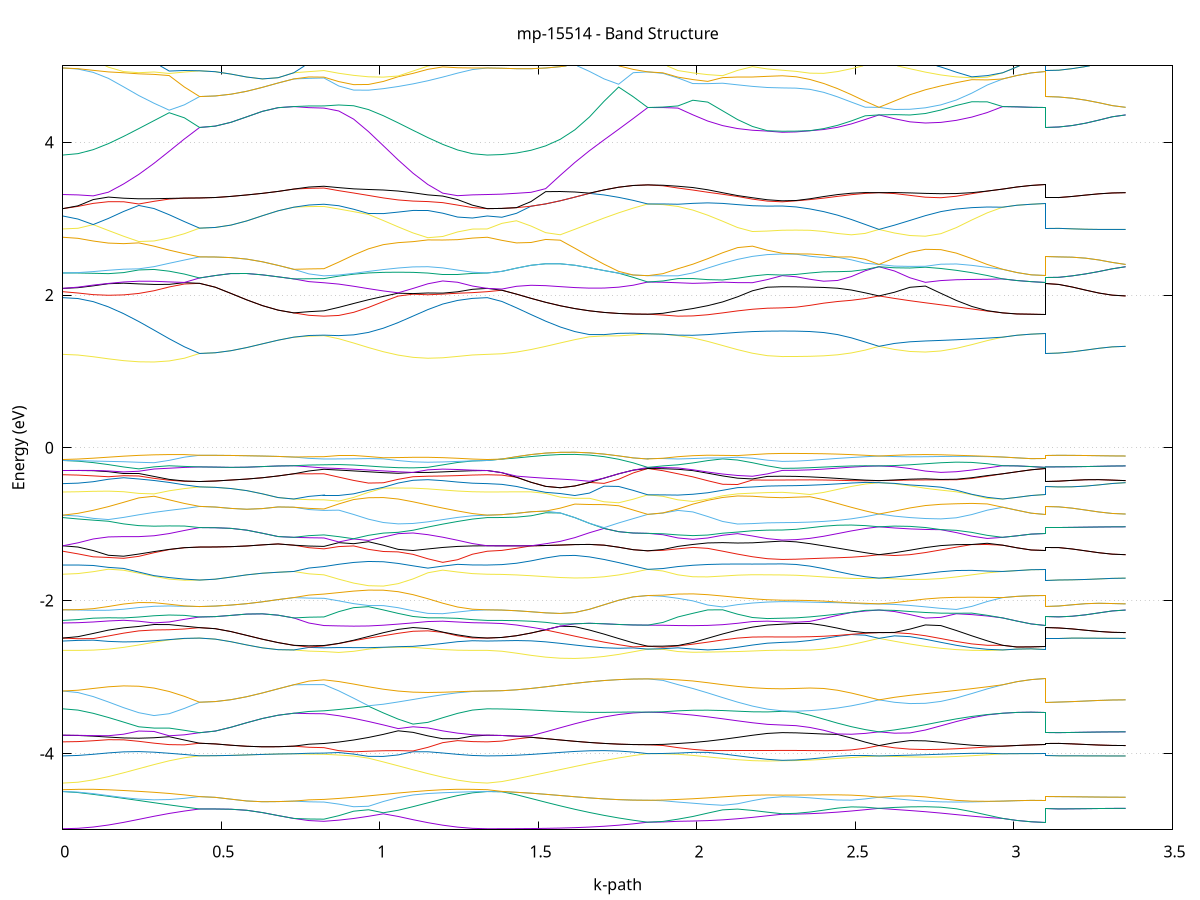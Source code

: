 set title 'mp-15514 - Band Structure'
set xlabel 'k-path'
set ylabel 'Energy (eV)'
set grid y
set yrange [-5:5]
set terminal png size 800,600
set output 'mp-15514_bands_gnuplot.png'
plot '-' using 1:2 with lines notitle, '-' using 1:2 with lines notitle, '-' using 1:2 with lines notitle, '-' using 1:2 with lines notitle, '-' using 1:2 with lines notitle, '-' using 1:2 with lines notitle, '-' using 1:2 with lines notitle, '-' using 1:2 with lines notitle, '-' using 1:2 with lines notitle, '-' using 1:2 with lines notitle, '-' using 1:2 with lines notitle, '-' using 1:2 with lines notitle, '-' using 1:2 with lines notitle, '-' using 1:2 with lines notitle, '-' using 1:2 with lines notitle, '-' using 1:2 with lines notitle, '-' using 1:2 with lines notitle, '-' using 1:2 with lines notitle, '-' using 1:2 with lines notitle, '-' using 1:2 with lines notitle, '-' using 1:2 with lines notitle, '-' using 1:2 with lines notitle, '-' using 1:2 with lines notitle, '-' using 1:2 with lines notitle, '-' using 1:2 with lines notitle, '-' using 1:2 with lines notitle, '-' using 1:2 with lines notitle, '-' using 1:2 with lines notitle, '-' using 1:2 with lines notitle, '-' using 1:2 with lines notitle, '-' using 1:2 with lines notitle, '-' using 1:2 with lines notitle, '-' using 1:2 with lines notitle, '-' using 1:2 with lines notitle, '-' using 1:2 with lines notitle, '-' using 1:2 with lines notitle, '-' using 1:2 with lines notitle, '-' using 1:2 with lines notitle, '-' using 1:2 with lines notitle, '-' using 1:2 with lines notitle, '-' using 1:2 with lines notitle, '-' using 1:2 with lines notitle, '-' using 1:2 with lines notitle, '-' using 1:2 with lines notitle, '-' using 1:2 with lines notitle, '-' using 1:2 with lines notitle, '-' using 1:2 with lines notitle, '-' using 1:2 with lines notitle, '-' using 1:2 with lines notitle, '-' using 1:2 with lines notitle, '-' using 1:2 with lines notitle, '-' using 1:2 with lines notitle, '-' using 1:2 with lines notitle, '-' using 1:2 with lines notitle, '-' using 1:2 with lines notitle, '-' using 1:2 with lines notitle, '-' using 1:2 with lines notitle, '-' using 1:2 with lines notitle, '-' using 1:2 with lines notitle, '-' using 1:2 with lines notitle, '-' using 1:2 with lines notitle, '-' using 1:2 with lines notitle, '-' using 1:2 with lines notitle, '-' using 1:2 with lines notitle, '-' using 1:2 with lines notitle, '-' using 1:2 with lines notitle, '-' using 1:2 with lines notitle, '-' using 1:2 with lines notitle, '-' using 1:2 with lines notitle, '-' using 1:2 with lines notitle, '-' using 1:2 with lines notitle, '-' using 1:2 with lines notitle, '-' using 1:2 with lines notitle, '-' using 1:2 with lines notitle, '-' using 1:2 with lines notitle, '-' using 1:2 with lines notitle, '-' using 1:2 with lines notitle, '-' using 1:2 with lines notitle, '-' using 1:2 with lines notitle, '-' using 1:2 with lines notitle, '-' using 1:2 with lines notitle, '-' using 1:2 with lines notitle, '-' using 1:2 with lines notitle, '-' using 1:2 with lines notitle, '-' using 1:2 with lines notitle, '-' using 1:2 with lines notitle, '-' using 1:2 with lines notitle, '-' using 1:2 with lines notitle, '-' using 1:2 with lines notitle, '-' using 1:2 with lines notitle, '-' using 1:2 with lines notitle, '-' using 1:2 with lines notitle, '-' using 1:2 with lines notitle, '-' using 1:2 with lines notitle, '-' using 1:2 with lines notitle, '-' using 1:2 with lines notitle, '-' using 1:2 with lines notitle, '-' using 1:2 with lines notitle, '-' using 1:2 with lines notitle, '-' using 1:2 with lines notitle, '-' using 1:2 with lines notitle, '-' using 1:2 with lines notitle, '-' using 1:2 with lines notitle, '-' using 1:2 with lines notitle, '-' using 1:2 with lines notitle, '-' using 1:2 with lines notitle, '-' using 1:2 with lines notitle, '-' using 1:2 with lines notitle, '-' using 1:2 with lines notitle, '-' using 1:2 with lines notitle, '-' using 1:2 with lines notitle, '-' using 1:2 with lines notitle, '-' using 1:2 with lines notitle, '-' using 1:2 with lines notitle, '-' using 1:2 with lines notitle, '-' using 1:2 with lines notitle, '-' using 1:2 with lines notitle, '-' using 1:2 with lines notitle, '-' using 1:2 with lines notitle, '-' using 1:2 with lines notitle, '-' using 1:2 with lines notitle, '-' using 1:2 with lines notitle, '-' using 1:2 with lines notitle, '-' using 1:2 with lines notitle, '-' using 1:2 with lines notitle, '-' using 1:2 with lines notitle, '-' using 1:2 with lines notitle, '-' using 1:2 with lines notitle, '-' using 1:2 with lines notitle, '-' using 1:2 with lines notitle, '-' using 1:2 with lines notitle, '-' using 1:2 with lines notitle, '-' using 1:2 with lines notitle, '-' using 1:2 with lines notitle, '-' using 1:2 with lines notitle, '-' using 1:2 with lines notitle, '-' using 1:2 with lines notitle, '-' using 1:2 with lines notitle, '-' using 1:2 with lines notitle, '-' using 1:2 with lines notitle, '-' using 1:2 with lines notitle, '-' using 1:2 with lines notitle
0.000000 -23.273429
0.047945 -23.273429
0.095891 -23.273429
0.143836 -23.273329
0.191782 -23.273329
0.239727 -23.273329
0.287672 -23.273329
0.335618 -23.273329
0.383563 -23.273329
0.431508 -23.273329
0.431508 -23.273329
0.481017 -23.273329
0.530525 -23.273329
0.580034 -23.273329
0.629542 -23.273329
0.679050 -23.273329
0.728559 -23.273329
0.728559 -23.273329
0.776097 -23.273329
0.823635 -23.273329
0.823635 -23.273329
0.870469 -23.273329
0.917302 -23.273329
0.964136 -23.273329
1.010969 -23.273329
1.057803 -23.273329
1.104636 -23.273429
1.151470 -23.273429
1.198303 -23.273429
1.245137 -23.273429
1.291970 -23.273429
1.338804 -23.273429
1.338804 -23.273429
1.384833 -23.273429
1.430862 -23.273429
1.476891 -23.273429
1.522920 -23.273429
1.568949 -23.273329
1.614978 -23.273329
1.661007 -23.273329
1.707036 -23.273329
1.753065 -23.273329
1.799094 -23.273329
1.845123 -23.273329
1.845123 -23.273329
1.892661 -23.273329
1.940200 -23.273329
1.940200 -23.273329
1.987193 -23.273329
2.034186 -23.273329
2.081179 -23.273329
2.128172 -23.273329
2.175165 -23.273329
2.222158 -23.273329
2.269151 -23.273329
2.269151 -23.273329
2.312740 -23.273329
2.356329 -23.273329
2.399918 -23.273329
2.443507 -23.273329
2.487096 -23.273329
2.530685 -23.273329
2.574274 -23.273329
2.574274 -23.273329
2.623060 -23.273329
2.671847 -23.273329
2.720634 -23.273329
2.769420 -23.273329
2.818207 -23.273329
2.866994 -23.273329
2.915780 -23.273329
2.964567 -23.273329
2.964567 -23.273329
3.009386 -23.273329
3.054206 -23.273329
3.099025 -23.273329
3.099025 -23.273329
3.141218 -23.273329
3.183412 -23.273329
3.225605 -23.273329
3.267798 -23.273329
3.309992 -23.273329
3.352185 -23.273329
e
0.000000 -23.273429
0.047945 -23.273429
0.095891 -23.273329
0.143836 -23.273329
0.191782 -23.273329
0.239727 -23.273329
0.287672 -23.273329
0.335618 -23.273329
0.383563 -23.273229
0.431508 -23.273229
0.431508 -23.273229
0.481017 -23.273229
0.530525 -23.273329
0.580034 -23.273329
0.629542 -23.273329
0.679050 -23.273329
0.728559 -23.273329
0.728559 -23.273329
0.776097 -23.273329
0.823635 -23.273329
0.823635 -23.273329
0.870469 -23.273329
0.917302 -23.273329
0.964136 -23.273329
1.010969 -23.273229
1.057803 -23.273329
1.104636 -23.273329
1.151470 -23.273329
1.198303 -23.273329
1.245137 -23.273329
1.291970 -23.273429
1.338804 -23.273429
1.338804 -23.273429
1.384833 -23.273429
1.430862 -23.273429
1.476891 -23.273329
1.522920 -23.273329
1.568949 -23.273329
1.614978 -23.273329
1.661007 -23.273329
1.707036 -23.273329
1.753065 -23.273329
1.799094 -23.273329
1.845123 -23.273329
1.845123 -23.273329
1.892661 -23.273329
1.940200 -23.273329
1.940200 -23.273329
1.987193 -23.273329
2.034186 -23.273329
2.081179 -23.273329
2.128172 -23.273329
2.175165 -23.273329
2.222158 -23.273229
2.269151 -23.273229
2.269151 -23.273229
2.312740 -23.273229
2.356329 -23.273229
2.399918 -23.273229
2.443507 -23.273229
2.487096 -23.273229
2.530685 -23.273229
2.574274 -23.273229
2.574274 -23.273229
2.623060 -23.273229
2.671847 -23.273329
2.720634 -23.273329
2.769420 -23.273329
2.818207 -23.273329
2.866994 -23.273329
2.915780 -23.273329
2.964567 -23.273329
2.964567 -23.273329
3.009386 -23.273329
3.054206 -23.273329
3.099025 -23.273329
3.099025 -23.273229
3.141218 -23.273229
3.183412 -23.273229
3.225605 -23.273229
3.267798 -23.273229
3.309992 -23.273229
3.352185 -23.273229
e
0.000000 -23.273129
0.047945 -23.273129
0.095891 -23.273129
0.143836 -23.273129
0.191782 -23.273229
0.239727 -23.273229
0.287672 -23.273229
0.335618 -23.273229
0.383563 -23.273229
0.431508 -23.273229
0.431508 -23.273229
0.481017 -23.273229
0.530525 -23.273229
0.580034 -23.273229
0.629542 -23.273129
0.679050 -23.273129
0.728559 -23.273129
0.728559 -23.273129
0.776097 -23.273129
0.823635 -23.273129
0.823635 -23.273129
0.870469 -23.273129
0.917302 -23.273229
0.964136 -23.273229
1.010969 -23.273229
1.057803 -23.273229
1.104636 -23.273229
1.151470 -23.273229
1.198303 -23.273129
1.245137 -23.273129
1.291970 -23.273129
1.338804 -23.273129
1.338804 -23.273129
1.384833 -23.273129
1.430862 -23.273129
1.476891 -23.273129
1.522920 -23.273129
1.568949 -23.273129
1.614978 -23.273129
1.661007 -23.273129
1.707036 -23.273129
1.753065 -23.273129
1.799094 -23.273129
1.845123 -23.273129
1.845123 -23.273129
1.892661 -23.273129
1.940200 -23.273129
1.940200 -23.273129
1.987193 -23.273129
2.034186 -23.273129
2.081179 -23.273229
2.128172 -23.273229
2.175165 -23.273229
2.222158 -23.273229
2.269151 -23.273229
2.269151 -23.273229
2.312740 -23.273229
2.356329 -23.273229
2.399918 -23.273229
2.443507 -23.273229
2.487096 -23.273229
2.530685 -23.273229
2.574274 -23.273229
2.574274 -23.273229
2.623060 -23.273229
2.671847 -23.273229
2.720634 -23.273229
2.769420 -23.273229
2.818207 -23.273229
2.866994 -23.273129
2.915780 -23.273129
2.964567 -23.273129
2.964567 -23.273129
3.009386 -23.273129
3.054206 -23.273129
3.099025 -23.273129
3.099025 -23.273229
3.141218 -23.273229
3.183412 -23.273229
3.225605 -23.273229
3.267798 -23.273229
3.309992 -23.273229
3.352185 -23.273229
e
0.000000 -23.273029
0.047945 -23.273029
0.095891 -23.273129
0.143836 -23.273129
0.191782 -23.273129
0.239727 -23.273129
0.287672 -23.273129
0.335618 -23.273229
0.383563 -23.273229
0.431508 -23.273229
0.431508 -23.273229
0.481017 -23.273229
0.530525 -23.273229
0.580034 -23.273229
0.629542 -23.273129
0.679050 -23.273129
0.728559 -23.273129
0.728559 -23.273129
0.776097 -23.273129
0.823635 -23.273129
0.823635 -23.273129
0.870469 -23.273129
0.917302 -23.273129
0.964136 -23.273129
1.010969 -23.273129
1.057803 -23.273129
1.104636 -23.273129
1.151470 -23.273129
1.198303 -23.273129
1.245137 -23.273129
1.291970 -23.273029
1.338804 -23.273029
1.338804 -23.273029
1.384833 -23.273029
1.430862 -23.273029
1.476891 -23.273129
1.522920 -23.273129
1.568949 -23.273129
1.614978 -23.273129
1.661007 -23.273129
1.707036 -23.273129
1.753065 -23.273129
1.799094 -23.273129
1.845123 -23.273129
1.845123 -23.273129
1.892661 -23.273129
1.940200 -23.273129
1.940200 -23.273129
1.987193 -23.273129
2.034186 -23.273129
2.081179 -23.273129
2.128172 -23.273129
2.175165 -23.273129
2.222158 -23.273129
2.269151 -23.273129
2.269151 -23.273129
2.312740 -23.273129
2.356329 -23.273129
2.399918 -23.273129
2.443507 -23.273129
2.487096 -23.273229
2.530685 -23.273229
2.574274 -23.273229
2.574274 -23.273229
2.623060 -23.273229
2.671847 -23.273229
2.720634 -23.273229
2.769420 -23.273229
2.818207 -23.273129
2.866994 -23.273129
2.915780 -23.273129
2.964567 -23.273129
2.964567 -23.273129
3.009386 -23.273129
3.054206 -23.273129
3.099025 -23.273129
3.099025 -23.273229
3.141218 -23.273229
3.183412 -23.273229
3.225605 -23.273229
3.267798 -23.273229
3.309992 -23.273229
3.352185 -23.273229
e
0.000000 -23.270829
0.047945 -23.270829
0.095891 -23.270829
0.143836 -23.270829
0.191782 -23.270729
0.239727 -23.270729
0.287672 -23.270729
0.335618 -23.270729
0.383563 -23.270729
0.431508 -23.270729
0.431508 -23.270729
0.481017 -23.270729
0.530525 -23.270729
0.580034 -23.270729
0.629542 -23.270729
0.679050 -23.270729
0.728559 -23.270629
0.728559 -23.270629
0.776097 -23.270629
0.823635 -23.270629
0.823635 -23.270629
0.870469 -23.270729
0.917302 -23.270729
0.964136 -23.270729
1.010969 -23.270729
1.057803 -23.270729
1.104636 -23.270729
1.151470 -23.270829
1.198303 -23.270829
1.245137 -23.270829
1.291970 -23.270829
1.338804 -23.270829
1.338804 -23.270829
1.384833 -23.270829
1.430862 -23.270829
1.476891 -23.270729
1.522920 -23.270729
1.568949 -23.270729
1.614978 -23.270729
1.661007 -23.270629
1.707036 -23.270629
1.753065 -23.270629
1.799094 -23.270629
1.845123 -23.270629
1.845123 -23.270629
1.892661 -23.270629
1.940200 -23.270629
1.940200 -23.270629
1.987193 -23.270729
2.034186 -23.270729
2.081179 -23.270729
2.128172 -23.270729
2.175165 -23.270729
2.222158 -23.270729
2.269151 -23.270729
2.269151 -23.270729
2.312740 -23.270729
2.356329 -23.270729
2.399918 -23.270729
2.443507 -23.270729
2.487096 -23.270729
2.530685 -23.270729
2.574274 -23.270729
2.574274 -23.270729
2.623060 -23.270629
2.671847 -23.270729
2.720634 -23.270729
2.769420 -23.270729
2.818207 -23.270729
2.866994 -23.270729
2.915780 -23.270729
2.964567 -23.270629
2.964567 -23.270629
3.009386 -23.270629
3.054206 -23.270629
3.099025 -23.270629
3.099025 -23.270729
3.141218 -23.270729
3.183412 -23.270729
3.225605 -23.270729
3.267798 -23.270729
3.309992 -23.270729
3.352185 -23.270729
e
0.000000 -23.270829
0.047945 -23.270829
0.095891 -23.270829
0.143836 -23.270729
0.191782 -23.270729
0.239727 -23.270729
0.287672 -23.270729
0.335618 -23.270729
0.383563 -23.270729
0.431508 -23.270729
0.431508 -23.270729
0.481017 -23.270729
0.530525 -23.270729
0.580034 -23.270729
0.629542 -23.270729
0.679050 -23.270729
0.728559 -23.270629
0.728559 -23.270629
0.776097 -23.270629
0.823635 -23.270629
0.823635 -23.270629
0.870469 -23.270629
0.917302 -23.270629
0.964136 -23.270729
1.010969 -23.270729
1.057803 -23.270729
1.104636 -23.270729
1.151470 -23.270729
1.198303 -23.270729
1.245137 -23.270829
1.291970 -23.270829
1.338804 -23.270829
1.338804 -23.270829
1.384833 -23.270829
1.430862 -23.270729
1.476891 -23.270729
1.522920 -23.270729
1.568949 -23.270729
1.614978 -23.270729
1.661007 -23.270629
1.707036 -23.270629
1.753065 -23.270629
1.799094 -23.270629
1.845123 -23.270629
1.845123 -23.270629
1.892661 -23.270629
1.940200 -23.270629
1.940200 -23.270629
1.987193 -23.270629
2.034186 -23.270629
2.081179 -23.270629
2.128172 -23.270629
2.175165 -23.270629
2.222158 -23.270629
2.269151 -23.270629
2.269151 -23.270629
2.312740 -23.270629
2.356329 -23.270629
2.399918 -23.270629
2.443507 -23.270629
2.487096 -23.270629
2.530685 -23.270629
2.574274 -23.270629
2.574274 -23.270629
2.623060 -23.270629
2.671847 -23.270629
2.720634 -23.270729
2.769420 -23.270729
2.818207 -23.270729
2.866994 -23.270729
2.915780 -23.270629
2.964567 -23.270629
2.964567 -23.270629
3.009386 -23.270629
3.054206 -23.270629
3.099025 -23.270629
3.099025 -23.270729
3.141218 -23.270729
3.183412 -23.270729
3.225605 -23.270729
3.267798 -23.270729
3.309992 -23.270629
3.352185 -23.270629
e
0.000000 -23.270429
0.047945 -23.270429
0.095891 -23.270429
0.143836 -23.270429
0.191782 -23.270429
0.239727 -23.270529
0.287672 -23.270529
0.335618 -23.270529
0.383563 -23.270529
0.431508 -23.270529
0.431508 -23.270529
0.481017 -23.270529
0.530525 -23.270529
0.580034 -23.270529
0.629542 -23.270529
0.679050 -23.270529
0.728559 -23.270529
0.728559 -23.270529
0.776097 -23.270629
0.823635 -23.270629
0.823635 -23.270629
0.870469 -23.270629
0.917302 -23.270529
0.964136 -23.270529
1.010969 -23.270529
1.057803 -23.270529
1.104636 -23.270529
1.151470 -23.270429
1.198303 -23.270429
1.245137 -23.270429
1.291970 -23.270429
1.338804 -23.270429
1.338804 -23.270429
1.384833 -23.270429
1.430862 -23.270529
1.476891 -23.270529
1.522920 -23.270529
1.568949 -23.270529
1.614978 -23.270529
1.661007 -23.270629
1.707036 -23.270629
1.753065 -23.270629
1.799094 -23.270629
1.845123 -23.270629
1.845123 -23.270629
1.892661 -23.270629
1.940200 -23.270629
1.940200 -23.270629
1.987193 -23.270629
2.034186 -23.270629
2.081179 -23.270629
2.128172 -23.270629
2.175165 -23.270629
2.222158 -23.270629
2.269151 -23.270629
2.269151 -23.270629
2.312740 -23.270629
2.356329 -23.270629
2.399918 -23.270629
2.443507 -23.270629
2.487096 -23.270529
2.530685 -23.270529
2.574274 -23.270529
2.574274 -23.270529
2.623060 -23.270529
2.671847 -23.270529
2.720634 -23.270529
2.769420 -23.270529
2.818207 -23.270529
2.866994 -23.270529
2.915780 -23.270529
2.964567 -23.270529
2.964567 -23.270529
3.009386 -23.270629
3.054206 -23.270629
3.099025 -23.270629
3.099025 -23.270529
3.141218 -23.270529
3.183412 -23.270529
3.225605 -23.270529
3.267798 -23.270529
3.309992 -23.270529
3.352185 -23.270529
e
0.000000 -23.270429
0.047945 -23.270429
0.095891 -23.270429
0.143836 -23.270429
0.191782 -23.270429
0.239727 -23.270529
0.287672 -23.270529
0.335618 -23.270529
0.383563 -23.270529
0.431508 -23.270529
0.431508 -23.270529
0.481017 -23.270529
0.530525 -23.270529
0.580034 -23.270529
0.629542 -23.270529
0.679050 -23.270529
0.728559 -23.270529
0.728559 -23.270529
0.776097 -23.270529
0.823635 -23.270529
0.823635 -23.270529
0.870469 -23.270529
0.917302 -23.270529
0.964136 -23.270529
1.010969 -23.270529
1.057803 -23.270529
1.104636 -23.270429
1.151470 -23.270429
1.198303 -23.270429
1.245137 -23.270429
1.291970 -23.270429
1.338804 -23.270429
1.338804 -23.270429
1.384833 -23.270429
1.430862 -23.270429
1.476891 -23.270429
1.522920 -23.270529
1.568949 -23.270529
1.614978 -23.270529
1.661007 -23.270529
1.707036 -23.270629
1.753065 -23.270629
1.799094 -23.270629
1.845123 -23.270629
1.845123 -23.270629
1.892661 -23.270629
1.940200 -23.270529
1.940200 -23.270529
1.987193 -23.270529
2.034186 -23.270529
2.081179 -23.270529
2.128172 -23.270529
2.175165 -23.270529
2.222158 -23.270529
2.269151 -23.270529
2.269151 -23.270529
2.312740 -23.270529
2.356329 -23.270529
2.399918 -23.270529
2.443507 -23.270529
2.487096 -23.270529
2.530685 -23.270529
2.574274 -23.270529
2.574274 -23.270529
2.623060 -23.270529
2.671847 -23.270529
2.720634 -23.270529
2.769420 -23.270529
2.818207 -23.270529
2.866994 -23.270529
2.915780 -23.270529
2.964567 -23.270529
2.964567 -23.270529
3.009386 -23.270529
3.054206 -23.270629
3.099025 -23.270629
3.099025 -23.270529
3.141218 -23.270529
3.183412 -23.270529
3.225605 -23.270529
3.267798 -23.270529
3.309992 -23.270529
3.352185 -23.270529
e
0.000000 -23.240229
0.047945 -23.240229
0.095891 -23.240229
0.143836 -23.240229
0.191782 -23.240229
0.239727 -23.240229
0.287672 -23.240229
0.335618 -23.240229
0.383563 -23.240229
0.431508 -23.240229
0.431508 -23.240229
0.481017 -23.240229
0.530525 -23.240229
0.580034 -23.240229
0.629542 -23.240229
0.679050 -23.240229
0.728559 -23.240229
0.728559 -23.240229
0.776097 -23.240229
0.823635 -23.240229
0.823635 -23.240229
0.870469 -23.240229
0.917302 -23.240229
0.964136 -23.240229
1.010969 -23.240229
1.057803 -23.240229
1.104636 -23.240229
1.151470 -23.240229
1.198303 -23.240229
1.245137 -23.240229
1.291970 -23.240229
1.338804 -23.240229
1.338804 -23.240229
1.384833 -23.240229
1.430862 -23.240229
1.476891 -23.240229
1.522920 -23.240229
1.568949 -23.240229
1.614978 -23.240229
1.661007 -23.240229
1.707036 -23.240229
1.753065 -23.240229
1.799094 -23.240229
1.845123 -23.240229
1.845123 -23.240229
1.892661 -23.240229
1.940200 -23.240229
1.940200 -23.240229
1.987193 -23.240229
2.034186 -23.240229
2.081179 -23.240229
2.128172 -23.240229
2.175165 -23.240229
2.222158 -23.240229
2.269151 -23.240229
2.269151 -23.240229
2.312740 -23.240229
2.356329 -23.240229
2.399918 -23.240229
2.443507 -23.240229
2.487096 -23.240229
2.530685 -23.240229
2.574274 -23.240229
2.574274 -23.240229
2.623060 -23.240229
2.671847 -23.240229
2.720634 -23.240229
2.769420 -23.240229
2.818207 -23.240229
2.866994 -23.240229
2.915780 -23.240229
2.964567 -23.240229
2.964567 -23.240229
3.009386 -23.240229
3.054206 -23.240229
3.099025 -23.240229
3.099025 -23.240229
3.141218 -23.240229
3.183412 -23.240229
3.225605 -23.240229
3.267798 -23.240229
3.309992 -23.240229
3.352185 -23.240229
e
0.000000 -23.240229
0.047945 -23.240229
0.095891 -23.240229
0.143836 -23.240229
0.191782 -23.240229
0.239727 -23.240229
0.287672 -23.240229
0.335618 -23.240229
0.383563 -23.240229
0.431508 -23.240229
0.431508 -23.240229
0.481017 -23.240229
0.530525 -23.240229
0.580034 -23.240229
0.629542 -23.240229
0.679050 -23.240129
0.728559 -23.240129
0.728559 -23.240129
0.776097 -23.240129
0.823635 -23.240129
0.823635 -23.240129
0.870469 -23.240129
0.917302 -23.240129
0.964136 -23.240129
1.010969 -23.240129
1.057803 -23.240129
1.104636 -23.240229
1.151470 -23.240229
1.198303 -23.240229
1.245137 -23.240229
1.291970 -23.240229
1.338804 -23.240229
1.338804 -23.240229
1.384833 -23.240229
1.430862 -23.240229
1.476891 -23.240229
1.522920 -23.240229
1.568949 -23.240229
1.614978 -23.240229
1.661007 -23.240229
1.707036 -23.240129
1.753065 -23.240129
1.799094 -23.240129
1.845123 -23.240129
1.845123 -23.240129
1.892661 -23.240129
1.940200 -23.240129
1.940200 -23.240129
1.987193 -23.240129
2.034186 -23.240129
2.081179 -23.240129
2.128172 -23.240229
2.175165 -23.240229
2.222158 -23.240229
2.269151 -23.240229
2.269151 -23.240229
2.312740 -23.240229
2.356329 -23.240229
2.399918 -23.240229
2.443507 -23.240229
2.487096 -23.240229
2.530685 -23.240229
2.574274 -23.240229
2.574274 -23.240229
2.623060 -23.240229
2.671847 -23.240229
2.720634 -23.240129
2.769420 -23.240129
2.818207 -23.240129
2.866994 -23.240129
2.915780 -23.240129
2.964567 -23.240129
2.964567 -23.240129
3.009386 -23.240129
3.054206 -23.240129
3.099025 -23.240129
3.099025 -23.240229
3.141218 -23.240229
3.183412 -23.240229
3.225605 -23.240229
3.267798 -23.240229
3.309992 -23.240229
3.352185 -23.240229
e
0.000000 -23.240229
0.047945 -23.240229
0.095891 -23.240229
0.143836 -23.240129
0.191782 -23.240129
0.239727 -23.240129
0.287672 -23.240129
0.335618 -23.240129
0.383563 -23.240029
0.431508 -23.240029
0.431508 -23.240029
0.481017 -23.240029
0.530525 -23.240029
0.580034 -23.240029
0.629542 -23.240029
0.679050 -23.240029
0.728559 -23.240029
0.728559 -23.240029
0.776097 -23.240029
0.823635 -23.240029
0.823635 -23.240029
0.870469 -23.240029
0.917302 -23.240029
0.964136 -23.240129
1.010969 -23.240129
1.057803 -23.240129
1.104636 -23.240129
1.151470 -23.240129
1.198303 -23.240129
1.245137 -23.240229
1.291970 -23.240229
1.338804 -23.240229
1.338804 -23.240229
1.384833 -23.240229
1.430862 -23.240229
1.476891 -23.240129
1.522920 -23.240129
1.568949 -23.240129
1.614978 -23.240129
1.661007 -23.240129
1.707036 -23.240129
1.753065 -23.240129
1.799094 -23.240029
1.845123 -23.240029
1.845123 -23.240029
1.892661 -23.240029
1.940200 -23.240029
1.940200 -23.240029
1.987193 -23.240029
2.034186 -23.240029
2.081179 -23.240029
2.128172 -23.240129
2.175165 -23.240129
2.222158 -23.240129
2.269151 -23.240129
2.269151 -23.240129
2.312740 -23.240129
2.356329 -23.240129
2.399918 -23.240129
2.443507 -23.240029
2.487096 -23.240029
2.530685 -23.240029
2.574274 -23.240029
2.574274 -23.240029
2.623060 -23.240029
2.671847 -23.240029
2.720634 -23.240029
2.769420 -23.240029
2.818207 -23.240029
2.866994 -23.240029
2.915780 -23.240029
2.964567 -23.240029
2.964567 -23.240029
3.009386 -23.240029
3.054206 -23.240029
3.099025 -23.240029
3.099025 -23.240029
3.141218 -23.240029
3.183412 -23.240029
3.225605 -23.240029
3.267798 -23.240029
3.309992 -23.240029
3.352185 -23.240029
e
0.000000 -23.239829
0.047945 -23.239829
0.095891 -23.239829
0.143836 -23.239929
0.191782 -23.239929
0.239727 -23.239929
0.287672 -23.239929
0.335618 -23.239929
0.383563 -23.240029
0.431508 -23.240029
0.431508 -23.240029
0.481017 -23.240029
0.530525 -23.240029
0.580034 -23.240029
0.629542 -23.240029
0.679050 -23.240029
0.728559 -23.240029
0.728559 -23.240029
0.776097 -23.240029
0.823635 -23.240029
0.823635 -23.240029
0.870469 -23.240029
0.917302 -23.240029
0.964136 -23.240029
1.010969 -23.239929
1.057803 -23.239929
1.104636 -23.239929
1.151470 -23.239929
1.198303 -23.239929
1.245137 -23.239829
1.291970 -23.239829
1.338804 -23.239829
1.338804 -23.239829
1.384833 -23.239829
1.430862 -23.239829
1.476891 -23.239829
1.522920 -23.239929
1.568949 -23.239929
1.614978 -23.239929
1.661007 -23.239929
1.707036 -23.239929
1.753065 -23.240029
1.799094 -23.240029
1.845123 -23.240029
1.845123 -23.240029
1.892661 -23.240029
1.940200 -23.240029
1.940200 -23.240029
1.987193 -23.240029
2.034186 -23.240029
2.081179 -23.240029
2.128172 -23.239929
2.175165 -23.239929
2.222158 -23.239929
2.269151 -23.239929
2.269151 -23.239929
2.312740 -23.239929
2.356329 -23.239929
2.399918 -23.239929
2.443507 -23.240029
2.487096 -23.240029
2.530685 -23.240029
2.574274 -23.240029
2.574274 -23.240029
2.623060 -23.240029
2.671847 -23.240029
2.720634 -23.240029
2.769420 -23.240029
2.818207 -23.240029
2.866994 -23.240029
2.915780 -23.240029
2.964567 -23.240029
2.964567 -23.240029
3.009386 -23.240029
3.054206 -23.240029
3.099025 -23.240029
3.099025 -23.240029
3.141218 -23.240029
3.183412 -23.240029
3.225605 -23.240029
3.267798 -23.240029
3.309992 -23.240029
3.352185 -23.240029
e
0.000000 -23.108429
0.047945 -23.108329
0.095891 -23.108329
0.143836 -23.108329
0.191782 -23.108329
0.239727 -23.108329
0.287672 -23.108329
0.335618 -23.108229
0.383563 -23.108229
0.431508 -23.108229
0.431508 -23.108229
0.481017 -23.108229
0.530525 -23.108229
0.580034 -23.108229
0.629542 -23.108229
0.679050 -23.108229
0.728559 -23.108329
0.728559 -23.108329
0.776097 -23.108329
0.823635 -23.108329
0.823635 -23.108329
0.870469 -23.108329
0.917302 -23.108329
0.964136 -23.108329
1.010969 -23.108329
1.057803 -23.108329
1.104636 -23.108329
1.151470 -23.108329
1.198303 -23.108329
1.245137 -23.108329
1.291970 -23.108329
1.338804 -23.108429
1.338804 -23.108429
1.384833 -23.108429
1.430862 -23.108329
1.476891 -23.108329
1.522920 -23.108329
1.568949 -23.108329
1.614978 -23.108329
1.661007 -23.108329
1.707036 -23.108329
1.753065 -23.108329
1.799094 -23.108329
1.845123 -23.108329
1.845123 -23.108329
1.892661 -23.108329
1.940200 -23.108329
1.940200 -23.108329
1.987193 -23.108329
2.034186 -23.108329
2.081179 -23.108329
2.128172 -23.108329
2.175165 -23.108329
2.222158 -23.108329
2.269151 -23.108329
2.269151 -23.108329
2.312740 -23.108329
2.356329 -23.108329
2.399918 -23.108329
2.443507 -23.108229
2.487096 -23.108229
2.530685 -23.108229
2.574274 -23.108229
2.574274 -23.108229
2.623060 -23.108229
2.671847 -23.108229
2.720634 -23.108229
2.769420 -23.108229
2.818207 -23.108229
2.866994 -23.108229
2.915780 -23.108329
2.964567 -23.108329
2.964567 -23.108329
3.009386 -23.108329
3.054206 -23.108329
3.099025 -23.108329
3.099025 -23.108229
3.141218 -23.108229
3.183412 -23.108229
3.225605 -23.108229
3.267798 -23.108229
3.309992 -23.108229
3.352185 -23.108229
e
0.000000 -23.108329
0.047945 -23.108329
0.095891 -23.108329
0.143836 -23.108329
0.191782 -23.108329
0.239727 -23.108329
0.287672 -23.108229
0.335618 -23.108229
0.383563 -23.108229
0.431508 -23.108129
0.431508 -23.108129
0.481017 -23.108229
0.530525 -23.108229
0.580034 -23.108229
0.629542 -23.108229
0.679050 -23.108229
0.728559 -23.108329
0.728559 -23.108329
0.776097 -23.108329
0.823635 -23.108329
0.823635 -23.108329
0.870469 -23.108229
0.917302 -23.108229
0.964136 -23.108229
1.010969 -23.108229
1.057803 -23.108229
1.104636 -23.108229
1.151470 -23.108329
1.198303 -23.108329
1.245137 -23.108329
1.291970 -23.108329
1.338804 -23.108329
1.338804 -23.108329
1.384833 -23.108329
1.430862 -23.108329
1.476891 -23.108329
1.522920 -23.108329
1.568949 -23.108329
1.614978 -23.108329
1.661007 -23.108329
1.707036 -23.108329
1.753065 -23.108329
1.799094 -23.108329
1.845123 -23.108329
1.845123 -23.108329
1.892661 -23.108329
1.940200 -23.108329
1.940200 -23.108329
1.987193 -23.108229
2.034186 -23.108229
2.081179 -23.108229
2.128172 -23.108229
2.175165 -23.108229
2.222158 -23.108229
2.269151 -23.108229
2.269151 -23.108229
2.312740 -23.108229
2.356329 -23.108229
2.399918 -23.108229
2.443507 -23.108229
2.487096 -23.108229
2.530685 -23.108229
2.574274 -23.108129
2.574274 -23.108129
2.623060 -23.108129
2.671847 -23.108229
2.720634 -23.108229
2.769420 -23.108229
2.818207 -23.108229
2.866994 -23.108229
2.915780 -23.108229
2.964567 -23.108329
2.964567 -23.108329
3.009386 -23.108329
3.054206 -23.108329
3.099025 -23.108329
3.099025 -23.108129
3.141218 -23.108129
3.183412 -23.108129
3.225605 -23.108129
3.267798 -23.108129
3.309992 -23.108129
3.352185 -23.108129
e
0.000000 -23.107929
0.047945 -23.107929
0.095891 -23.107929
0.143836 -23.107929
0.191782 -23.108029
0.239727 -23.108029
0.287672 -23.108029
0.335618 -23.108129
0.383563 -23.108129
0.431508 -23.108129
0.431508 -23.108129
0.481017 -23.108129
0.530525 -23.108129
0.580034 -23.108029
0.629542 -23.108029
0.679050 -23.108029
0.728559 -23.108029
0.728559 -23.108029
0.776097 -23.108029
0.823635 -23.108029
0.823635 -23.108029
0.870469 -23.108029
0.917302 -23.108029
0.964136 -23.108129
1.010969 -23.108129
1.057803 -23.108029
1.104636 -23.108029
1.151470 -23.108029
1.198303 -23.107929
1.245137 -23.107929
1.291970 -23.107929
1.338804 -23.107929
1.338804 -23.107929
1.384833 -23.107929
1.430862 -23.107929
1.476891 -23.107929
1.522920 -23.107929
1.568949 -23.107929
1.614978 -23.107929
1.661007 -23.108029
1.707036 -23.108029
1.753065 -23.108029
1.799094 -23.108029
1.845123 -23.108029
1.845123 -23.108029
1.892661 -23.108029
1.940200 -23.108029
1.940200 -23.108029
1.987193 -23.108029
2.034186 -23.108029
2.081179 -23.108029
2.128172 -23.108029
2.175165 -23.108029
2.222158 -23.108129
2.269151 -23.108129
2.269151 -23.108129
2.312740 -23.108129
2.356329 -23.108129
2.399918 -23.108129
2.443507 -23.108129
2.487096 -23.108129
2.530685 -23.108129
2.574274 -23.108129
2.574274 -23.108129
2.623060 -23.108129
2.671847 -23.108129
2.720634 -23.108129
2.769420 -23.108029
2.818207 -23.108029
2.866994 -23.108029
2.915780 -23.108029
2.964567 -23.108029
2.964567 -23.108029
3.009386 -23.108029
3.054206 -23.108029
3.099025 -23.108029
3.099025 -23.108129
3.141218 -23.108129
3.183412 -23.108129
3.225605 -23.108129
3.267798 -23.108129
3.309992 -23.108129
3.352185 -23.108129
e
0.000000 -23.107929
0.047945 -23.107929
0.095891 -23.107929
0.143836 -23.107929
0.191782 -23.107929
0.239727 -23.108029
0.287672 -23.108029
0.335618 -23.108029
0.383563 -23.108129
0.431508 -23.108129
0.431508 -23.108129
0.481017 -23.108129
0.530525 -23.108129
0.580034 -23.108029
0.629542 -23.108029
0.679050 -23.108029
0.728559 -23.108029
0.728559 -23.108029
0.776097 -23.108029
0.823635 -23.108029
0.823635 -23.108029
0.870469 -23.108029
0.917302 -23.108029
0.964136 -23.107929
1.010969 -23.107929
1.057803 -23.107929
1.104636 -23.107929
1.151470 -23.107929
1.198303 -23.107929
1.245137 -23.107929
1.291970 -23.107929
1.338804 -23.107929
1.338804 -23.107929
1.384833 -23.107929
1.430862 -23.107929
1.476891 -23.107929
1.522920 -23.107929
1.568949 -23.107929
1.614978 -23.107929
1.661007 -23.107929
1.707036 -23.107929
1.753065 -23.108029
1.799094 -23.108029
1.845123 -23.108029
1.845123 -23.108029
1.892661 -23.108029
1.940200 -23.108029
1.940200 -23.108029
1.987193 -23.108029
2.034186 -23.108029
2.081179 -23.108029
2.128172 -23.107929
2.175165 -23.107929
2.222158 -23.107929
2.269151 -23.107929
2.269151 -23.107929
2.312740 -23.107929
2.356329 -23.108029
2.399918 -23.108029
2.443507 -23.108029
2.487096 -23.108029
2.530685 -23.108129
2.574274 -23.108129
2.574274 -23.108129
2.623060 -23.108129
2.671847 -23.108029
2.720634 -23.108029
2.769420 -23.108029
2.818207 -23.108029
2.866994 -23.108029
2.915780 -23.108029
2.964567 -23.108029
2.964567 -23.108029
3.009386 -23.108029
3.054206 -23.108029
3.099025 -23.108029
3.099025 -23.108129
3.141218 -23.108129
3.183412 -23.108129
3.225605 -23.108129
3.267798 -23.108129
3.309992 -23.108129
3.352185 -23.108129
e
0.000000 -23.103629
0.047945 -23.103629
0.095891 -23.103629
0.143836 -23.103629
0.191782 -23.103629
0.239727 -23.103529
0.287672 -23.103529
0.335618 -23.103529
0.383563 -23.103529
0.431508 -23.103529
0.431508 -23.103529
0.481017 -23.103529
0.530525 -23.103529
0.580034 -23.103529
0.629542 -23.103529
0.679050 -23.103529
0.728559 -23.103529
0.728559 -23.103529
0.776097 -23.103529
0.823635 -23.103529
0.823635 -23.103529
0.870469 -23.103529
0.917302 -23.103529
0.964136 -23.103529
1.010969 -23.103529
1.057803 -23.103529
1.104636 -23.103529
1.151470 -23.103629
1.198303 -23.103629
1.245137 -23.103629
1.291970 -23.103629
1.338804 -23.103629
1.338804 -23.103629
1.384833 -23.103629
1.430862 -23.103629
1.476891 -23.103629
1.522920 -23.103629
1.568949 -23.103629
1.614978 -23.103629
1.661007 -23.103629
1.707036 -23.103629
1.753065 -23.103529
1.799094 -23.103529
1.845123 -23.103529
1.845123 -23.103529
1.892661 -23.103529
1.940200 -23.103529
1.940200 -23.103529
1.987193 -23.103529
2.034186 -23.103529
2.081179 -23.103529
2.128172 -23.103529
2.175165 -23.103529
2.222158 -23.103529
2.269151 -23.103529
2.269151 -23.103529
2.312740 -23.103529
2.356329 -23.103529
2.399918 -23.103529
2.443507 -23.103529
2.487096 -23.103529
2.530685 -23.103529
2.574274 -23.103529
2.574274 -23.103529
2.623060 -23.103529
2.671847 -23.103529
2.720634 -23.103529
2.769420 -23.103529
2.818207 -23.103529
2.866994 -23.103529
2.915780 -23.103529
2.964567 -23.103529
2.964567 -23.103529
3.009386 -23.103529
3.054206 -23.103529
3.099025 -23.103529
3.099025 -23.103529
3.141218 -23.103529
3.183412 -23.103529
3.225605 -23.103529
3.267798 -23.103529
3.309992 -23.103529
3.352185 -23.103529
e
0.000000 -23.103329
0.047945 -23.103329
0.095891 -23.103329
0.143836 -23.103329
0.191782 -23.103329
0.239727 -23.103329
0.287672 -23.103429
0.335618 -23.103429
0.383563 -23.103429
0.431508 -23.103429
0.431508 -23.103429
0.481017 -23.103429
0.530525 -23.103429
0.580034 -23.103429
0.629542 -23.103429
0.679050 -23.103429
0.728559 -23.103529
0.728559 -23.103529
0.776097 -23.103529
0.823635 -23.103529
0.823635 -23.103529
0.870469 -23.103429
0.917302 -23.103429
0.964136 -23.103429
1.010969 -23.103429
1.057803 -23.103429
1.104636 -23.103329
1.151470 -23.103329
1.198303 -23.103329
1.245137 -23.103329
1.291970 -23.103329
1.338804 -23.103329
1.338804 -23.103329
1.384833 -23.103329
1.430862 -23.103329
1.476891 -23.103329
1.522920 -23.103329
1.568949 -23.103329
1.614978 -23.103329
1.661007 -23.103429
1.707036 -23.103429
1.753065 -23.103429
1.799094 -23.103429
1.845123 -23.103529
1.845123 -23.103529
1.892661 -23.103529
1.940200 -23.103529
1.940200 -23.103529
1.987193 -23.103429
2.034186 -23.103429
2.081179 -23.103429
2.128172 -23.103429
2.175165 -23.103429
2.222158 -23.103429
2.269151 -23.103429
2.269151 -23.103429
2.312740 -23.103429
2.356329 -23.103429
2.399918 -23.103429
2.443507 -23.103429
2.487096 -23.103429
2.530685 -23.103429
2.574274 -23.103429
2.574274 -23.103429
2.623060 -23.103429
2.671847 -23.103429
2.720634 -23.103429
2.769420 -23.103429
2.818207 -23.103429
2.866994 -23.103429
2.915780 -23.103429
2.964567 -23.103529
2.964567 -23.103529
3.009386 -23.103529
3.054206 -23.103529
3.099025 -23.103529
3.099025 -23.103429
3.141218 -23.103429
3.183412 -23.103429
3.225605 -23.103429
3.267798 -23.103429
3.309992 -23.103429
3.352185 -23.103429
e
0.000000 -23.102729
0.047945 -23.102729
0.095891 -23.102729
0.143836 -23.102729
0.191782 -23.102629
0.239727 -23.102629
0.287672 -23.102629
0.335618 -23.102629
0.383563 -23.102629
0.431508 -23.102629
0.431508 -23.102629
0.481017 -23.102529
0.530525 -23.102529
0.580034 -23.102529
0.629542 -23.102529
0.679050 -23.102529
0.728559 -23.102529
0.728559 -23.102529
0.776097 -23.102529
0.823635 -23.102529
0.823635 -23.102529
0.870469 -23.102529
0.917302 -23.102529
0.964136 -23.102629
1.010969 -23.102629
1.057803 -23.102629
1.104636 -23.102629
1.151470 -23.102729
1.198303 -23.102729
1.245137 -23.102729
1.291970 -23.102729
1.338804 -23.102729
1.338804 -23.102729
1.384833 -23.102729
1.430862 -23.102729
1.476891 -23.102729
1.522920 -23.102629
1.568949 -23.102629
1.614978 -23.102629
1.661007 -23.102629
1.707036 -23.102629
1.753065 -23.102529
1.799094 -23.102529
1.845123 -23.102529
1.845123 -23.102529
1.892661 -23.102529
1.940200 -23.102529
1.940200 -23.102529
1.987193 -23.102529
2.034186 -23.102529
2.081179 -23.102629
2.128172 -23.102629
2.175165 -23.102629
2.222158 -23.102629
2.269151 -23.102629
2.269151 -23.102629
2.312740 -23.102629
2.356329 -23.102629
2.399918 -23.102629
2.443507 -23.102629
2.487096 -23.102629
2.530685 -23.102629
2.574274 -23.102629
2.574274 -23.102629
2.623060 -23.102629
2.671847 -23.102629
2.720634 -23.102629
2.769420 -23.102629
2.818207 -23.102529
2.866994 -23.102529
2.915780 -23.102529
2.964567 -23.102529
2.964567 -23.102529
3.009386 -23.102529
3.054206 -23.102529
3.099025 -23.102529
3.099025 -23.102629
3.141218 -23.102529
3.183412 -23.102529
3.225605 -23.102629
3.267798 -23.102629
3.309992 -23.102629
3.352185 -23.102629
e
0.000000 -23.102429
0.047945 -23.102429
0.095891 -23.102429
0.143836 -23.102429
0.191782 -23.102429
0.239727 -23.102429
0.287672 -23.102529
0.335618 -23.102529
0.383563 -23.102529
0.431508 -23.102529
0.431508 -23.102529
0.481017 -23.102529
0.530525 -23.102529
0.580034 -23.102529
0.629542 -23.102529
0.679050 -23.102529
0.728559 -23.102529
0.728559 -23.102529
0.776097 -23.102529
0.823635 -23.102529
0.823635 -23.102529
0.870469 -23.102529
0.917302 -23.102529
0.964136 -23.102529
1.010969 -23.102529
1.057803 -23.102429
1.104636 -23.102429
1.151470 -23.102429
1.198303 -23.102429
1.245137 -23.102429
1.291970 -23.102429
1.338804 -23.102429
1.338804 -23.102429
1.384833 -23.102429
1.430862 -23.102429
1.476891 -23.102429
1.522920 -23.102429
1.568949 -23.102429
1.614978 -23.102429
1.661007 -23.102529
1.707036 -23.102529
1.753065 -23.102529
1.799094 -23.102529
1.845123 -23.102529
1.845123 -23.102529
1.892661 -23.102529
1.940200 -23.102529
1.940200 -23.102529
1.987193 -23.102529
2.034186 -23.102529
2.081179 -23.102529
2.128172 -23.102529
2.175165 -23.102529
2.222158 -23.102529
2.269151 -23.102529
2.269151 -23.102529
2.312740 -23.102529
2.356329 -23.102529
2.399918 -23.102529
2.443507 -23.102529
2.487096 -23.102529
2.530685 -23.102529
2.574274 -23.102529
2.574274 -23.102529
2.623060 -23.102529
2.671847 -23.102529
2.720634 -23.102529
2.769420 -23.102529
2.818207 -23.102529
2.866994 -23.102529
2.915780 -23.102529
2.964567 -23.102529
2.964567 -23.102529
3.009386 -23.102529
3.054206 -23.102529
3.099025 -23.102529
3.099025 -23.102529
3.141218 -23.102529
3.183412 -23.102529
3.225605 -23.102529
3.267798 -23.102529
3.309992 -23.102529
3.352185 -23.102529
e
0.000000 -23.089029
0.047945 -23.089029
0.095891 -23.089029
0.143836 -23.089029
0.191782 -23.089029
0.239727 -23.088929
0.287672 -23.088929
0.335618 -23.088929
0.383563 -23.088829
0.431508 -23.088829
0.431508 -23.088829
0.481017 -23.088829
0.530525 -23.088929
0.580034 -23.088929
0.629542 -23.088929
0.679050 -23.088929
0.728559 -23.088929
0.728559 -23.088929
0.776097 -23.088929
0.823635 -23.088929
0.823635 -23.088929
0.870469 -23.088929
0.917302 -23.088929
0.964136 -23.088929
1.010969 -23.089029
1.057803 -23.089029
1.104636 -23.089029
1.151470 -23.089029
1.198303 -23.089029
1.245137 -23.089029
1.291970 -23.089029
1.338804 -23.089029
1.338804 -23.089029
1.384833 -23.089029
1.430862 -23.089029
1.476891 -23.089029
1.522920 -23.089029
1.568949 -23.089029
1.614978 -23.089029
1.661007 -23.089029
1.707036 -23.088929
1.753065 -23.088929
1.799094 -23.088929
1.845123 -23.088929
1.845123 -23.088929
1.892661 -23.088929
1.940200 -23.088929
1.940200 -23.088929
1.987193 -23.088929
2.034186 -23.088929
2.081179 -23.088929
2.128172 -23.088929
2.175165 -23.089029
2.222158 -23.089029
2.269151 -23.089029
2.269151 -23.089029
2.312740 -23.089029
2.356329 -23.088929
2.399918 -23.088929
2.443507 -23.088929
2.487096 -23.088929
2.530685 -23.088829
2.574274 -23.088829
2.574274 -23.088829
2.623060 -23.088829
2.671847 -23.088929
2.720634 -23.088929
2.769420 -23.088929
2.818207 -23.088929
2.866994 -23.088929
2.915780 -23.088929
2.964567 -23.088929
2.964567 -23.088929
3.009386 -23.088929
3.054206 -23.088929
3.099025 -23.088929
3.099025 -23.088829
3.141218 -23.088829
3.183412 -23.088829
3.225605 -23.088829
3.267798 -23.088829
3.309992 -23.088829
3.352185 -23.088829
e
0.000000 -23.089029
0.047945 -23.089029
0.095891 -23.089029
0.143836 -23.089029
0.191782 -23.088929
0.239727 -23.088929
0.287672 -23.088929
0.335618 -23.088929
0.383563 -23.088829
0.431508 -23.088829
0.431508 -23.088829
0.481017 -23.088829
0.530525 -23.088829
0.580034 -23.088929
0.629542 -23.088929
0.679050 -23.088929
0.728559 -23.088929
0.728559 -23.088929
0.776097 -23.088929
0.823635 -23.088929
0.823635 -23.088929
0.870469 -23.088929
0.917302 -23.088929
0.964136 -23.088829
1.010969 -23.088829
1.057803 -23.088929
1.104636 -23.088929
1.151470 -23.088929
1.198303 -23.089029
1.245137 -23.089029
1.291970 -23.089029
1.338804 -23.089029
1.338804 -23.089029
1.384833 -23.089029
1.430862 -23.089029
1.476891 -23.089029
1.522920 -23.089029
1.568949 -23.089029
1.614978 -23.089029
1.661007 -23.088929
1.707036 -23.088929
1.753065 -23.088929
1.799094 -23.088929
1.845123 -23.088929
1.845123 -23.088929
1.892661 -23.088929
1.940200 -23.088929
1.940200 -23.088929
1.987193 -23.088929
2.034186 -23.088929
2.081179 -23.088929
2.128172 -23.088929
2.175165 -23.088929
2.222158 -23.088929
2.269151 -23.088929
2.269151 -23.088929
2.312740 -23.088929
2.356329 -23.088929
2.399918 -23.088929
2.443507 -23.088829
2.487096 -23.088829
2.530685 -23.088829
2.574274 -23.088829
2.574274 -23.088829
2.623060 -23.088829
2.671847 -23.088829
2.720634 -23.088929
2.769420 -23.088929
2.818207 -23.088929
2.866994 -23.088929
2.915780 -23.088929
2.964567 -23.088929
2.964567 -23.088929
3.009386 -23.088929
3.054206 -23.088929
3.099025 -23.088929
3.099025 -23.088829
3.141218 -23.088829
3.183412 -23.088829
3.225605 -23.088829
3.267798 -23.088829
3.309992 -23.088829
3.352185 -23.088829
e
0.000000 -23.088629
0.047945 -23.088629
0.095891 -23.088629
0.143836 -23.088629
0.191782 -23.088729
0.239727 -23.088729
0.287672 -23.088729
0.335618 -23.088729
0.383563 -23.088829
0.431508 -23.088829
0.431508 -23.088829
0.481017 -23.088829
0.530525 -23.088829
0.580034 -23.088729
0.629542 -23.088729
0.679050 -23.088729
0.728559 -23.088729
0.728559 -23.088729
0.776097 -23.088729
0.823635 -23.088729
0.823635 -23.088729
0.870469 -23.088729
0.917302 -23.088729
0.964136 -23.088829
1.010969 -23.088829
1.057803 -23.088729
1.104636 -23.088729
1.151470 -23.088729
1.198303 -23.088629
1.245137 -23.088629
1.291970 -23.088629
1.338804 -23.088629
1.338804 -23.088629
1.384833 -23.088629
1.430862 -23.088629
1.476891 -23.088629
1.522920 -23.088629
1.568949 -23.088629
1.614978 -23.088629
1.661007 -23.088729
1.707036 -23.088729
1.753065 -23.088729
1.799094 -23.088729
1.845123 -23.088729
1.845123 -23.088729
1.892661 -23.088729
1.940200 -23.088729
1.940200 -23.088729
1.987193 -23.088729
2.034186 -23.088729
2.081179 -23.088729
2.128172 -23.088729
2.175165 -23.088729
2.222158 -23.088729
2.269151 -23.088729
2.269151 -23.088729
2.312740 -23.088729
2.356329 -23.088729
2.399918 -23.088729
2.443507 -23.088829
2.487096 -23.088829
2.530685 -23.088829
2.574274 -23.088829
2.574274 -23.088829
2.623060 -23.088829
2.671847 -23.088829
2.720634 -23.088729
2.769420 -23.088729
2.818207 -23.088729
2.866994 -23.088729
2.915780 -23.088729
2.964567 -23.088729
2.964567 -23.088729
3.009386 -23.088729
3.054206 -23.088729
3.099025 -23.088729
3.099025 -23.088829
3.141218 -23.088829
3.183412 -23.088829
3.225605 -23.088829
3.267798 -23.088829
3.309992 -23.088829
3.352185 -23.088829
e
0.000000 -23.088629
0.047945 -23.088629
0.095891 -23.088629
0.143836 -23.088629
0.191782 -23.088629
0.239727 -23.088729
0.287672 -23.088729
0.335618 -23.088729
0.383563 -23.088829
0.431508 -23.088829
0.431508 -23.088829
0.481017 -23.088829
0.530525 -23.088729
0.580034 -23.088729
0.629542 -23.088729
0.679050 -23.088729
0.728559 -23.088729
0.728559 -23.088729
0.776097 -23.088729
0.823635 -23.088729
0.823635 -23.088729
0.870469 -23.088729
0.917302 -23.088729
0.964136 -23.088729
1.010969 -23.088729
1.057803 -23.088629
1.104636 -23.088629
1.151470 -23.088629
1.198303 -23.088629
1.245137 -23.088629
1.291970 -23.088629
1.338804 -23.088629
1.338804 -23.088629
1.384833 -23.088629
1.430862 -23.088629
1.476891 -23.088629
1.522920 -23.088629
1.568949 -23.088629
1.614978 -23.088629
1.661007 -23.088629
1.707036 -23.088729
1.753065 -23.088729
1.799094 -23.088729
1.845123 -23.088729
1.845123 -23.088729
1.892661 -23.088729
1.940200 -23.088729
1.940200 -23.088729
1.987193 -23.088729
2.034186 -23.088729
2.081179 -23.088729
2.128172 -23.088729
2.175165 -23.088729
2.222158 -23.088729
2.269151 -23.088729
2.269151 -23.088729
2.312740 -23.088729
2.356329 -23.088729
2.399918 -23.088729
2.443507 -23.088729
2.487096 -23.088729
2.530685 -23.088829
2.574274 -23.088829
2.574274 -23.088829
2.623060 -23.088829
2.671847 -23.088729
2.720634 -23.088729
2.769420 -23.088729
2.818207 -23.088729
2.866994 -23.088729
2.915780 -23.088729
2.964567 -23.088729
2.964567 -23.088729
3.009386 -23.088729
3.054206 -23.088729
3.099025 -23.088729
3.099025 -23.088829
3.141218 -23.088829
3.183412 -23.088829
3.225605 -23.088829
3.267798 -23.088829
3.309992 -23.088829
3.352185 -23.088829
e
0.000000 -14.650829
0.047945 -14.648729
0.095891 -14.642529
0.143836 -14.632529
0.191782 -14.618929
0.239727 -14.602429
0.287672 -14.583629
0.335618 -14.563229
0.383563 -14.542129
0.431508 -14.521329
0.431508 -14.521329
0.481017 -14.520829
0.530525 -14.519329
0.580034 -14.517129
0.629542 -14.514429
0.679050 -14.511729
0.728559 -14.509229
0.728559 -14.509229
0.776097 -14.512929
0.823635 -14.514129
0.823635 -14.514129
0.870469 -14.524129
0.917302 -14.537429
0.964136 -14.553429
1.010969 -14.570829
1.057803 -14.588629
1.104636 -14.605529
1.151470 -14.620829
1.198303 -14.633429
1.245137 -14.642929
1.291970 -14.648829
1.338804 -14.650829
1.338804 -14.650829
1.384833 -14.649329
1.430862 -14.644929
1.476891 -14.637629
1.522920 -14.627729
1.568949 -14.615329
1.614978 -14.600629
1.661007 -14.584129
1.707036 -14.565929
1.753065 -14.546629
1.799094 -14.526529
1.845123 -14.505929
1.845123 -14.505929
1.892661 -14.508029
1.940200 -14.514129
1.940200 -14.514129
1.987193 -14.526429
2.034186 -14.540329
2.081179 -14.552429
2.128172 -14.562329
2.175165 -14.569529
2.222158 -14.574029
2.269151 -14.575529
2.269151 -14.575529
2.312740 -14.574129
2.356329 -14.570129
2.399918 -14.563629
2.443507 -14.554929
2.487096 -14.544529
2.530685 -14.532929
2.574274 -14.520729
2.574274 -14.520729
2.623060 -14.529929
2.671847 -14.536429
2.720634 -14.539929
2.769420 -14.540129
2.818207 -14.536929
2.866994 -14.530529
2.915780 -14.521229
2.964567 -14.509229
2.964567 -14.509229
3.009386 -14.507429
3.054206 -14.506329
3.099025 -14.505929
3.099025 -14.521329
3.141218 -14.521229
3.183412 -14.521129
3.225605 -14.521029
3.267798 -14.520929
3.309992 -14.520829
3.352185 -14.520729
e
0.000000 -14.421729
0.047945 -14.423229
0.095891 -14.427429
0.143836 -14.434229
0.191782 -14.443329
0.239727 -14.454629
0.287672 -14.468029
0.335618 -14.483729
0.383563 -14.501629
0.431508 -14.521329
0.431508 -14.521329
0.481017 -14.520729
0.530525 -14.519329
0.580034 -14.517129
0.629542 -14.514429
0.679050 -14.511629
0.728559 -14.509229
0.728559 -14.509229
0.776097 -14.503229
0.823635 -14.501229
0.823635 -14.501229
0.870469 -14.495729
0.917302 -14.488329
0.964136 -14.479529
1.010969 -14.469829
1.057803 -14.459729
1.104636 -14.449829
1.151470 -14.440629
1.198303 -14.432829
1.245137 -14.426829
1.291970 -14.423029
1.338804 -14.421729
1.338804 -14.421729
1.384833 -14.421929
1.430862 -14.422429
1.476891 -14.423229
1.522920 -14.424229
1.568949 -14.425429
1.614978 -14.426629
1.661007 -14.427829
1.707036 -14.445829
1.753065 -14.465229
1.799094 -14.485429
1.845123 -14.505929
1.845123 -14.505929
1.892661 -14.504729
1.940200 -14.501229
1.940200 -14.501229
1.987193 -14.492029
2.034186 -14.483529
2.081179 -14.478829
2.128172 -14.477329
2.175165 -14.477429
2.222158 -14.477929
2.269151 -14.478129
2.269151 -14.478129
2.312740 -14.478629
2.356329 -14.480229
2.399918 -14.483729
2.443507 -14.489729
2.487096 -14.498229
2.530685 -14.508929
2.574274 -14.520729
2.574274 -14.520729
2.623060 -14.511629
2.671847 -14.504929
2.720634 -14.500129
2.769420 -14.497029
2.818207 -14.495729
2.866994 -14.496929
2.915780 -14.501229
2.964567 -14.509229
2.964567 -14.509229
3.009386 -14.507429
3.054206 -14.506329
3.099025 -14.505929
3.099025 -14.521329
3.141218 -14.521229
3.183412 -14.521129
3.225605 -14.521029
3.267798 -14.520829
3.309992 -14.520729
3.352185 -14.520729
e
0.000000 -14.421729
0.047945 -14.421929
0.095891 -14.422629
0.143836 -14.423429
0.191782 -14.424329
0.239727 -14.424829
0.287672 -14.424629
0.335618 -14.423329
0.383563 -14.420729
0.431508 -14.416429
0.431508 -14.416429
0.481017 -14.416929
0.530525 -14.418329
0.580034 -14.420429
0.629542 -14.422829
0.679050 -14.425329
0.728559 -14.427529
0.728559 -14.427529
0.776097 -14.430729
0.823635 -14.431829
0.823635 -14.431829
0.870469 -14.432829
0.917302 -14.433329
0.964136 -14.433029
1.010969 -14.431929
1.057803 -14.430329
1.104636 -14.428329
1.151470 -14.426329
1.198303 -14.424429
1.245137 -14.423029
1.291970 -14.422029
1.338804 -14.421729
1.338804 -14.421729
1.384833 -14.421929
1.430862 -14.422429
1.476891 -14.423229
1.522920 -14.424229
1.568949 -14.425429
1.614978 -14.426629
1.661007 -14.427829
1.707036 -14.428829
1.753065 -14.429629
1.799094 -14.430129
1.845123 -14.430329
1.845123 -14.430329
1.892661 -14.430729
1.940200 -14.431829
1.940200 -14.431829
1.987193 -14.432129
2.034186 -14.431129
2.081179 -14.428929
2.128172 -14.426329
2.175165 -14.424029
2.222158 -14.422529
2.269151 -14.422029
2.269151 -14.422029
2.312740 -14.422529
2.356329 -14.423929
2.399918 -14.425129
2.443507 -14.425329
2.487096 -14.423929
2.530685 -14.421029
2.574274 -14.417129
2.574274 -14.417129
2.623060 -14.420329
2.671847 -14.422929
2.720634 -14.424729
2.769420 -14.425929
2.818207 -14.426629
2.866994 -14.427029
2.915780 -14.427329
2.964567 -14.427529
2.964567 -14.427529
3.009386 -14.429129
3.054206 -14.430029
3.099025 -14.430329
3.099025 -14.416429
3.141218 -14.416429
3.183412 -14.416629
3.225605 -14.416729
3.267798 -14.416929
3.309992 -14.417029
3.352185 -14.417129
e
0.000000 -14.359929
0.047945 -14.361029
0.095891 -14.364129
0.143836 -14.369329
0.191782 -14.376329
0.239727 -14.384829
0.287672 -14.393829
0.335618 -14.402629
0.383563 -14.410329
0.431508 -14.416429
0.431508 -14.416429
0.481017 -14.416929
0.530525 -14.418329
0.580034 -14.420429
0.629542 -14.422829
0.679050 -14.425329
0.728559 -14.427529
0.728559 -14.427529
0.776097 -14.426329
0.823635 -14.425829
0.823635 -14.425829
0.870469 -14.420629
0.917302 -14.414029
0.964136 -14.406429
1.010969 -14.398229
1.057803 -14.389929
1.104636 -14.381929
1.151470 -14.374629
1.198303 -14.368529
1.245137 -14.363829
1.291970 -14.360929
1.338804 -14.359929
1.338804 -14.359929
1.384833 -14.361529
1.430862 -14.366029
1.476891 -14.373429
1.522920 -14.383529
1.568949 -14.396129
1.614978 -14.410929
1.661007 -14.427629
1.707036 -14.428829
1.753065 -14.429629
1.799094 -14.430129
1.845123 -14.430329
1.845123 -14.430329
1.892661 -14.429129
1.940200 -14.425829
1.940200 -14.425829
1.987193 -14.422429
2.034186 -14.417729
2.081179 -14.411729
2.128172 -14.405229
2.175165 -14.399529
2.222158 -14.395629
2.269151 -14.394229
2.269151 -14.394229
2.312740 -14.394829
2.356329 -14.396729
2.399918 -14.399629
2.443507 -14.403429
2.487096 -14.407829
2.530685 -14.412529
2.574274 -14.417029
2.574274 -14.417029
2.623060 -14.413429
2.671847 -14.410729
2.720634 -14.409829
2.769420 -14.411229
2.818207 -14.414729
2.866994 -14.419429
2.915780 -14.424129
2.964567 -14.427529
2.964567 -14.427529
3.009386 -14.429029
3.054206 -14.430029
3.099025 -14.430329
3.099025 -14.416429
3.141218 -14.416429
3.183412 -14.416529
3.225605 -14.416729
3.267798 -14.416929
3.309992 -14.417029
3.352185 -14.417029
e
0.000000 -13.132729
0.047945 -13.129529
0.095891 -13.120129
0.143836 -13.104829
0.191782 -13.084529
0.239727 -13.060229
0.287672 -13.033129
0.335618 -13.004329
0.383563 -12.975329
0.431508 -12.959429
0.431508 -12.959429
0.481017 -12.963429
0.530525 -12.971329
0.580034 -12.980929
0.629542 -12.991529
0.679050 -13.002129
0.728559 -13.011529
0.728559 -13.011529
0.776097 -13.017729
0.823635 -13.019929
0.823635 -13.019929
0.870469 -13.015329
0.917302 -13.010329
0.964136 -13.008729
1.010969 -13.019029
1.057803 -13.040429
1.104636 -13.064429
1.151470 -13.087029
1.198303 -13.106229
1.245137 -13.120729
1.291970 -13.129729
1.338804 -13.132729
1.338804 -13.132729
1.384833 -13.131829
1.430862 -13.128929
1.476891 -13.124129
1.522920 -13.117529
1.568949 -13.109129
1.614978 -13.099029
1.661007 -13.087229
1.707036 -13.073829
1.753065 -13.058729
1.799094 -13.042129
1.845123 -13.024029
1.845123 -13.024029
1.892661 -13.022929
1.940200 -13.019929
1.940200 -13.019929
1.987193 -13.026629
2.034186 -13.032129
2.081179 -13.034629
2.128172 -13.034529
2.175165 -13.032329
2.222158 -13.029229
2.269151 -13.027729
2.269151 -13.027729
2.312740 -13.025729
2.356329 -13.019829
2.399918 -13.010529
2.443507 -12.998329
2.487096 -12.983829
2.530685 -12.968129
2.574274 -12.955629
2.574274 -12.955629
2.623060 -12.968329
2.671847 -12.982329
2.720634 -12.994429
2.769420 -13.004029
2.818207 -13.010829
2.866994 -13.014529
2.915780 -13.014729
2.964567 -13.011529
2.964567 -13.011529
3.009386 -13.018229
3.054206 -13.022529
3.099025 -13.024029
3.099025 -12.959429
3.141218 -12.959329
3.183412 -12.958729
3.225605 -12.957929
3.267798 -12.956929
3.309992 -12.956029
3.352185 -12.955629
e
0.000000 -12.912029
0.047945 -12.913729
0.095891 -12.918629
0.143836 -12.925629
0.191782 -12.933729
0.239727 -12.941829
0.287672 -12.949029
0.335618 -12.954729
0.383563 -12.958329
0.431508 -12.959429
0.431508 -12.959429
0.481017 -12.963429
0.530525 -12.971229
0.580034 -12.980929
0.629542 -12.991529
0.679050 -13.002129
0.728559 -13.011529
0.728559 -13.011529
0.776097 -13.014329
0.823635 -13.015229
0.823635 -13.015229
0.870469 -13.005329
0.917302 -12.992929
0.964136 -12.979129
1.010969 -12.965629
1.057803 -12.960029
1.104636 -12.950029
1.151470 -12.938929
1.198303 -12.928529
1.245137 -12.919829
1.291970 -12.914029
1.338804 -12.912029
1.338804 -12.912029
1.384833 -12.911629
1.430862 -12.910429
1.476891 -12.908529
1.522920 -12.906129
1.568949 -12.903329
1.614978 -12.919129
1.661007 -12.940629
1.707036 -12.962529
1.753065 -12.983929
1.799094 -13.004529
1.845123 -13.024029
1.845123 -13.024029
1.892661 -13.021829
1.940200 -13.015229
1.940200 -13.015229
1.987193 -12.999029
2.034186 -12.981629
2.081179 -12.967329
2.128172 -12.964929
2.175165 -12.973729
2.222158 -12.982229
2.269151 -12.985829
2.269151 -12.985829
2.312740 -12.985029
2.356329 -12.982929
2.399918 -12.979429
2.443507 -12.974729
2.487096 -12.968929
2.530685 -12.962329
2.574274 -12.955629
2.574274 -12.955629
2.623060 -12.954329
2.671847 -12.953429
2.720634 -12.953629
2.769420 -12.957029
2.818207 -12.965329
2.866994 -12.978129
2.915780 -12.994029
2.964567 -13.011529
2.964567 -13.011529
3.009386 -13.018229
3.054206 -13.022529
3.099025 -13.024029
3.099025 -12.959429
3.141218 -12.959229
3.183412 -12.958729
3.225605 -12.957929
3.267798 -12.956929
3.309992 -12.956029
3.352185 -12.955629
e
0.000000 -12.912029
0.047945 -12.913529
0.095891 -12.917829
0.143836 -12.924329
0.191782 -12.932229
0.239727 -12.940429
0.287672 -12.947929
0.335618 -12.954029
0.383563 -12.958029
0.431508 -12.947229
0.431508 -12.947229
0.481017 -12.943629
0.530525 -12.936629
0.580034 -12.928229
0.629542 -12.919229
0.679050 -12.910229
0.728559 -12.902229
0.728559 -12.902229
0.776097 -12.905029
0.823635 -12.905929
0.823635 -12.905929
0.870469 -12.922129
0.917302 -12.941629
0.964136 -12.959429
1.010969 -12.965029
1.057803 -12.951629
1.104636 -12.939729
1.151470 -12.929729
1.198303 -12.921929
1.245137 -12.916429
1.291970 -12.913129
1.338804 -12.912029
1.338804 -12.912029
1.384833 -12.911629
1.430862 -12.910429
1.476891 -12.908529
1.522920 -12.906129
1.568949 -12.903329
1.614978 -12.900429
1.661007 -12.897629
1.707036 -12.895229
1.753065 -12.893229
1.799094 -12.892029
1.845123 -12.891629
1.845123 -12.891629
1.892661 -12.895329
1.940200 -12.905929
1.940200 -12.905929
1.987193 -12.915829
2.034186 -12.927329
2.081179 -12.937829
2.128172 -12.938329
2.175165 -12.929629
2.222158 -12.922229
2.269151 -12.919429
2.269151 -12.919429
2.312740 -12.920329
2.356329 -12.923129
2.399918 -12.927629
2.443507 -12.933329
2.487096 -12.940129
2.530685 -12.947329
2.574274 -12.951129
2.574274 -12.951129
2.623060 -12.951329
2.671847 -12.946929
2.720634 -12.940729
2.769420 -12.933229
2.818207 -12.925029
2.866994 -12.916629
2.915780 -12.908829
2.964567 -12.902229
2.964567 -12.902229
3.009386 -12.896529
3.054206 -12.892829
3.099025 -12.891629
3.099025 -12.947229
3.141218 -12.947429
3.183412 -12.947929
3.225605 -12.948729
3.267798 -12.949729
3.309992 -12.950629
3.352185 -12.951129
e
0.000000 -12.841629
0.047945 -12.842029
0.095891 -12.843629
0.143836 -12.847429
0.191782 -12.854229
0.239727 -12.864829
0.287672 -12.879629
0.335618 -12.898529
0.383563 -12.921329
0.431508 -12.947229
0.431508 -12.947229
0.481017 -12.943629
0.530525 -12.936629
0.580034 -12.928229
0.629542 -12.919229
0.679050 -12.910229
0.728559 -12.902229
0.728559 -12.902229
0.776097 -12.891829
0.823635 -12.888229
0.823635 -12.888229
0.870469 -12.884329
0.917302 -12.879229
0.964136 -12.873229
1.010969 -12.866729
1.057803 -12.860329
1.104636 -12.854429
1.151470 -12.849429
1.198303 -12.845629
1.245137 -12.843229
1.291970 -12.841929
1.338804 -12.841629
1.338804 -12.841629
1.384833 -12.844229
1.430862 -12.851829
1.476891 -12.864029
1.522920 -12.879929
1.568949 -12.898529
1.614978 -12.900429
1.661007 -12.897629
1.707036 -12.895229
1.753065 -12.893229
1.799094 -12.892029
1.845123 -12.891629
1.845123 -12.891629
1.892661 -12.890729
1.940200 -12.888229
1.940200 -12.888229
1.987193 -12.886229
2.034186 -12.884329
2.081179 -12.882829
2.128172 -12.881929
2.175165 -12.881829
2.222158 -12.882229
2.269151 -12.882429
2.269151 -12.882429
2.312740 -12.884129
2.356329 -12.889029
2.399918 -12.897029
2.443507 -12.907729
2.487096 -12.920829
2.530685 -12.935629
2.574274 -12.951129
2.574274 -12.951129
2.623060 -12.939529
2.671847 -12.931429
2.720634 -12.926629
2.769420 -12.922929
2.818207 -12.918629
2.866994 -12.913429
2.915780 -12.907629
2.964567 -12.902229
2.964567 -12.902229
3.009386 -12.896529
3.054206 -12.892829
3.099025 -12.891629
3.099025 -12.947229
3.141218 -12.947429
3.183412 -12.947929
3.225605 -12.948729
3.267798 -12.949729
3.309992 -12.950629
3.352185 -12.951129
e
0.000000 -11.573429
0.047945 -11.571429
0.095891 -11.565229
0.143836 -11.554729
0.191782 -11.539929
0.239727 -11.520629
0.287672 -11.497229
0.335618 -11.470429
0.383563 -11.441029
0.431508 -11.410329
0.431508 -11.410329
0.481017 -11.408529
0.530525 -11.403129
0.580034 -11.394329
0.629542 -11.382429
0.679050 -11.367729
0.728559 -11.350729
0.728559 -11.350729
0.776097 -11.355429
0.823635 -11.357029
0.823635 -11.357029
0.870469 -11.388429
0.917302 -11.419929
0.964136 -11.450029
1.010969 -11.478029
1.057803 -11.503029
1.104636 -11.524429
1.151470 -11.542129
1.198303 -11.555929
1.245137 -11.565629
1.291970 -11.571529
1.338804 -11.573429
1.338804 -11.573429
1.384833 -11.569429
1.430862 -11.557729
1.476891 -11.538929
1.522920 -11.514129
1.568949 -11.484429
1.614978 -11.451129
1.661007 -11.415529
1.707036 -11.378729
1.753065 -11.341729
1.799094 -11.309529
1.845123 -11.310529
1.845123 -11.310529
1.892661 -11.327529
1.940200 -11.357029
1.940200 -11.357029
1.987193 -11.378829
2.034186 -11.402629
2.081179 -11.425729
2.128172 -11.445929
2.175165 -11.461729
2.222158 -11.471729
2.269151 -11.475129
2.269151 -11.475129
2.312740 -11.473429
2.356329 -11.468629
2.399918 -11.460729
2.443507 -11.450329
2.487096 -11.437629
2.530685 -11.423129
2.574274 -11.407229
2.574274 -11.407229
2.623060 -11.418829
2.671847 -11.425029
2.720634 -11.425129
2.769420 -11.419029
2.818207 -11.407429
2.866994 -11.391029
2.915780 -11.371529
2.964567 -11.350729
2.964567 -11.350729
3.009386 -11.334229
3.054206 -11.318629
3.099025 -11.310529
3.099025 -11.410329
3.141218 -11.410129
3.183412 -11.409529
3.225605 -11.408829
3.267798 -11.408029
3.309992 -11.407429
3.352185 -11.407229
e
0.000000 -11.261829
0.047945 -11.263529
0.095891 -11.268429
0.143836 -11.276729
0.191782 -11.288929
0.239727 -11.305229
0.287672 -11.326129
0.335618 -11.351329
0.383563 -11.379929
0.431508 -11.410329
0.431508 -11.410329
0.481017 -11.408529
0.530525 -11.403129
0.580034 -11.394329
0.629542 -11.382429
0.679050 -11.367629
0.728559 -11.350629
0.728559 -11.350629
0.776097 -11.322029
0.823635 -11.305629
0.823635 -11.305629
0.870469 -11.299929
0.917302 -11.292829
0.964136 -11.285129
1.010969 -11.277829
1.057803 -11.271529
1.104636 -11.266929
1.151470 -11.264029
1.198303 -11.262529
1.245137 -11.262029
1.291970 -11.261829
1.338804 -11.261829
1.338804 -11.261829
1.384833 -11.262829
1.430862 -11.265829
1.476891 -11.270429
1.522920 -11.276229
1.568949 -11.282929
1.614978 -11.289829
1.661007 -11.296429
1.707036 -11.302229
1.753065 -11.306729
1.799094 -11.309529
1.845123 -11.310529
1.845123 -11.310529
1.892661 -11.309229
1.940200 -11.305629
1.940200 -11.305629
1.987193 -11.301629
2.034186 -11.296429
2.081179 -11.291029
2.128172 -11.288529
2.175165 -11.289329
2.222158 -11.290329
2.269151 -11.290629
2.269151 -11.290629
2.312740 -11.300929
2.356329 -11.317829
2.399918 -11.335929
2.443507 -11.354329
2.487096 -11.372529
2.530685 -11.390229
2.574274 -11.407229
2.574274 -11.407229
2.623060 -11.394829
2.671847 -11.385429
2.720634 -11.378229
2.769420 -11.372429
2.818207 -11.367329
2.866994 -11.362129
2.915780 -11.356629
2.964567 -11.350629
2.964567 -11.350629
3.009386 -11.334229
3.054206 -11.318629
3.099025 -11.310529
3.099025 -11.410329
3.141218 -11.410129
3.183412 -11.409529
3.225605 -11.408729
3.267798 -11.408029
3.309992 -11.407429
3.352185 -11.407229
e
0.000000 -11.261829
0.047945 -11.260029
0.095891 -11.254929
0.143836 -11.246929
0.191782 -11.236929
0.239727 -11.225729
0.287672 -11.214129
0.335618 -11.202529
0.383563 -11.191129
0.431508 -11.179729
0.431508 -11.179729
0.481017 -11.181129
0.530525 -11.185229
0.580034 -11.192329
0.629542 -11.202529
0.679050 -11.215729
0.728559 -11.231629
0.728559 -11.231629
0.776097 -11.253529
0.823635 -11.267529
0.823635 -11.267529
0.870469 -11.264529
0.917302 -11.261429
0.964136 -11.259029
1.010969 -11.257729
1.057803 -11.257429
1.104636 -11.258129
1.151470 -11.259229
1.198303 -11.260329
1.245137 -11.261129
1.291970 -11.261729
1.338804 -11.261829
1.338804 -11.261829
1.384833 -11.262829
1.430862 -11.265829
1.476891 -11.270329
1.522920 -11.276229
1.568949 -11.282929
1.614978 -11.289829
1.661007 -11.296429
1.707036 -11.302229
1.753065 -11.306729
1.799094 -11.305529
1.845123 -11.270729
1.845123 -11.270729
1.892661 -11.269829
1.940200 -11.267529
1.940200 -11.267529
1.987193 -11.271229
2.034186 -11.276529
2.081179 -11.280029
2.128172 -11.279329
2.175165 -11.275229
2.222158 -11.271829
2.269151 -11.270529
2.269151 -11.270529
2.312740 -11.261129
2.356329 -11.246829
2.399918 -11.232729
2.443507 -11.219429
2.487096 -11.206929
2.530685 -11.195029
2.574274 -11.183729
2.574274 -11.183729
2.623060 -11.192929
2.671847 -11.201629
2.720634 -11.209629
2.769420 -11.216729
2.818207 -11.222829
2.866994 -11.227729
2.915780 -11.230929
2.964567 -11.231629
2.964567 -11.231629
3.009386 -11.247429
3.054206 -11.262729
3.099025 -11.270729
3.099025 -11.179729
3.141218 -11.180029
3.183412 -11.180729
3.225605 -11.181729
3.267798 -11.182729
3.309992 -11.183429
3.352185 -11.183729
e
0.000000 -11.072529
0.047945 -11.075229
0.095891 -11.082929
0.143836 -11.094929
0.191782 -11.109629
0.239727 -11.125429
0.287672 -11.140929
0.335618 -11.155129
0.383563 -11.167929
0.431508 -11.179729
0.431508 -11.179729
0.481017 -11.181129
0.530525 -11.185229
0.580034 -11.192329
0.629542 -11.202529
0.679050 -11.215729
0.728559 -11.231629
0.728559 -11.231629
0.776097 -11.232729
0.823635 -11.233229
0.823635 -11.233229
0.870469 -11.211729
0.917302 -11.192229
0.964136 -11.174329
1.010969 -11.157329
1.057803 -11.140629
1.104636 -11.124029
1.151470 -11.108129
1.198303 -11.093929
1.245137 -11.082529
1.291970 -11.075129
1.338804 -11.072529
1.338804 -11.072529
1.384833 -11.074229
1.430862 -11.079329
1.476891 -11.087829
1.522920 -11.099729
1.568949 -11.114829
1.614978 -11.133329
1.661007 -11.154929
1.707036 -11.179729
1.753065 -11.207429
1.799094 -11.237829
1.845123 -11.270729
1.845123 -11.270729
1.892661 -11.256029
1.940200 -11.233229
1.940200 -11.233229
1.987193 -11.212429
2.034186 -11.189529
2.081179 -11.169629
2.128172 -11.153829
2.175165 -11.142629
2.222158 -11.135929
2.269151 -11.133729
2.269151 -11.133729
2.312740 -11.135129
2.356329 -11.139029
2.399918 -11.145229
2.443507 -11.153229
2.487096 -11.162529
2.530685 -11.172829
2.574274 -11.183629
2.574274 -11.183629
2.623060 -11.174729
2.671847 -11.167729
2.720634 -11.164329
2.769420 -11.165929
2.818207 -11.173529
2.866994 -11.187429
2.915780 -11.207129
2.964567 -11.231629
2.964567 -11.231629
3.009386 -11.247429
3.054206 -11.262729
3.099025 -11.270729
3.099025 -11.179729
3.141218 -11.180029
3.183412 -11.180729
3.225605 -11.181629
3.267798 -11.182629
3.309992 -11.183429
3.352185 -11.183629
e
0.000000 -10.587829
0.047945 -10.580829
0.095891 -10.560329
0.143836 -10.527529
0.191782 -10.484329
0.239727 -10.433129
0.287672 -10.376329
0.335618 -10.316729
0.383563 -10.259829
0.431508 -10.235629
0.431508 -10.235629
0.481017 -10.238329
0.530525 -10.244929
0.580034 -10.252829
0.629542 -10.260129
0.679050 -10.266329
0.728559 -10.270929
0.728559 -10.270929
0.776097 -10.276029
0.823635 -10.277729
0.823635 -10.277729
0.870469 -10.278229
0.917302 -10.278529
0.964136 -10.294529
1.010969 -10.339829
1.057803 -10.391429
1.104636 -10.442729
1.151470 -10.490029
1.198303 -10.530529
1.245137 -10.561629
1.291970 -10.581229
1.338804 -10.587829
1.338804 -10.587829
1.384833 -10.585029
1.430862 -10.576429
1.476891 -10.562129
1.522920 -10.542329
1.568949 -10.517229
1.614978 -10.487029
1.661007 -10.452029
1.707036 -10.412729
1.753065 -10.369829
1.799094 -10.323929
1.845123 -10.275829
1.845123 -10.275829
1.892661 -10.276529
1.940200 -10.277729
1.940200 -10.277729
1.987193 -10.304929
2.034186 -10.330029
2.081179 -10.347929
2.128172 -10.357829
2.175165 -10.359429
2.222158 -10.352929
2.269151 -10.340829
2.269151 -10.340829
2.312740 -10.337729
2.356329 -10.328629
2.399918 -10.314129
2.443507 -10.295129
2.487096 -10.272829
2.530685 -10.248929
2.574274 -10.227029
2.574274 -10.227029
2.623060 -10.249929
2.671847 -10.276529
2.720634 -10.297429
2.769420 -10.310129
2.818207 -10.313729
2.866994 -10.307929
2.915780 -10.293229
2.964567 -10.270929
2.964567 -10.270929
3.009386 -10.273729
3.054206 -10.275329
3.099025 -10.275829
3.099025 -10.235629
3.141218 -10.235129
3.183412 -10.233729
3.225605 -10.231729
3.267798 -10.229529
3.309992 -10.227729
3.352185 -10.227029
e
0.000000 -10.193129
0.047945 -10.194829
0.095891 -10.199529
0.143836 -10.206429
0.191782 -10.214229
0.239727 -10.221729
0.287672 -10.227829
0.335618 -10.231829
0.383563 -10.233729
0.431508 -10.235629
0.431508 -10.235629
0.481017 -10.238329
0.530525 -10.244929
0.580034 -10.252729
0.629542 -10.260129
0.679050 -10.266329
0.728559 -10.270929
0.728559 -10.270929
0.776097 -10.269429
0.823635 -10.268529
0.823635 -10.268529
0.870469 -10.260329
0.917302 -10.250229
0.964136 -10.255429
1.010969 -10.252429
1.057803 -10.242429
1.104636 -10.230629
1.151470 -10.218829
1.198303 -10.208329
1.245137 -10.200129
1.291970 -10.194929
1.338804 -10.193129
1.338804 -10.193129
1.384833 -10.192029
1.430862 -10.188829
1.476891 -10.183829
1.522920 -10.177329
1.568949 -10.170029
1.614978 -10.162429
1.661007 -10.155129
1.707036 -10.148829
1.753065 -10.177029
1.799094 -10.226529
1.845123 -10.275829
1.845123 -10.275829
1.892661 -10.274029
1.940200 -10.268529
1.940200 -10.268529
1.987193 -10.237029
2.034186 -10.219829
2.081179 -10.240229
2.128172 -10.267329
2.175165 -10.294329
2.222158 -10.318829
2.269151 -10.337029
2.269151 -10.337029
2.312740 -10.333629
2.356329 -10.323329
2.399918 -10.307029
2.443507 -10.285429
2.487096 -10.260029
2.530685 -10.233529
2.574274 -10.227029
2.574274 -10.227029
2.623060 -10.218329
2.671847 -10.213729
2.720634 -10.210029
2.769420 -10.208229
2.818207 -10.210729
2.866994 -10.221529
2.915780 -10.242329
2.964567 -10.270929
2.964567 -10.270929
3.009386 -10.273729
3.054206 -10.275329
3.099025 -10.275829
3.099025 -10.235629
3.141218 -10.235129
3.183412 -10.233729
3.225605 -10.231729
3.267798 -10.229529
3.309992 -10.227729
3.352185 -10.227029
e
0.000000 -10.193129
0.047945 -10.193829
0.095891 -10.195929
0.143836 -10.199229
0.191782 -10.203629
0.239727 -10.208829
0.287672 -10.214229
0.335618 -10.218829
0.383563 -10.218829
0.431508 -10.185729
0.431508 -10.185729
0.481017 -10.182929
0.530525 -10.176029
0.580034 -10.167829
0.629542 -10.159629
0.679050 -10.152429
0.728559 -10.146629
0.728559 -10.146629
0.776097 -10.160229
0.823635 -10.165229
0.823635 -10.165229
0.870469 -10.194629
0.917302 -10.230929
0.964136 -10.239129
1.010969 -10.228129
1.057803 -10.218129
1.104636 -10.209629
1.151470 -10.203029
1.198303 -10.198329
1.245137 -10.195329
1.291970 -10.193729
1.338804 -10.193129
1.338804 -10.193129
1.384833 -10.192029
1.430862 -10.188829
1.476891 -10.183829
1.522920 -10.177329
1.568949 -10.170029
1.614978 -10.162429
1.661007 -10.155129
1.707036 -10.148829
1.753065 -10.143929
1.799094 -10.140729
1.845123 -10.139729
1.845123 -10.139729
1.892661 -10.146229
1.940200 -10.165229
1.940200 -10.165229
1.987193 -10.182529
2.034186 -10.189529
2.081179 -10.166229
2.128172 -10.143029
2.175165 -10.125629
2.222158 -10.114929
2.269151 -10.111329
2.269151 -10.111329
2.312740 -10.113929
2.356329 -10.121729
2.399918 -10.134329
2.443507 -10.151129
2.487096 -10.171229
2.530685 -10.192229
2.574274 -10.193329
2.574274 -10.193329
2.623060 -10.199429
2.671847 -10.194829
2.720634 -10.187229
2.769420 -10.178429
2.818207 -10.169329
2.866994 -10.160429
2.915780 -10.152629
2.964567 -10.146629
2.964567 -10.146629
3.009386 -10.142829
3.054206 -10.140529
3.099025 -10.139729
3.099025 -10.185729
3.141218 -10.186129
3.183412 -10.187329
3.225605 -10.189129
3.267798 -10.191129
3.309992 -10.192729
3.352185 -10.193329
e
0.000000 -9.901729
0.047945 -9.905229
0.095891 -9.915629
0.143836 -9.933229
0.191782 -9.958429
0.239727 -9.991329
0.287672 -10.031529
0.335618 -10.078529
0.383563 -10.131029
0.431508 -10.185729
0.431508 -10.185729
0.481017 -10.182829
0.530525 -10.176029
0.580034 -10.167829
0.629542 -10.159629
0.679050 -10.152429
0.728559 -10.146629
0.728559 -10.146629
0.776097 -10.128229
0.823635 -10.121929
0.823635 -10.121929
0.870469 -10.102729
0.917302 -10.079329
0.964136 -10.053329
1.010969 -10.026229
1.057803 -9.999029
1.104636 -9.973129
1.151470 -9.949629
1.198303 -9.929729
1.245137 -9.914529
1.291970 -9.905029
1.338804 -9.901729
1.338804 -9.901729
1.384833 -9.905929
1.430862 -9.918229
1.476891 -9.938329
1.522920 -9.965629
1.568949 -9.999329
1.614978 -10.038429
1.661007 -10.081829
1.707036 -10.128429
1.753065 -10.143929
1.799094 -10.140729
1.845123 -10.139729
1.845123 -10.139729
1.892661 -10.135029
1.940200 -10.121929
1.940200 -10.121929
1.987193 -10.110729
2.034186 -10.098829
2.081179 -10.087129
2.128172 -10.076429
2.175165 -10.067829
2.222158 -10.062329
2.269151 -10.060329
2.269151 -10.060329
2.312740 -10.063829
2.356329 -10.074129
2.399918 -10.090629
2.443507 -10.112429
2.487096 -10.138229
2.530685 -10.166529
2.574274 -10.193329
2.574274 -10.193329
2.623060 -10.173329
2.671847 -10.156829
2.720634 -10.147529
2.769420 -10.145329
2.818207 -10.147429
2.866994 -10.149429
2.915780 -10.148829
2.964567 -10.146629
2.964567 -10.146629
3.009386 -10.142829
3.054206 -10.140529
3.099025 -10.139729
3.099025 -10.185729
3.141218 -10.186129
3.183412 -10.187329
3.225605 -10.189129
3.267798 -10.191129
3.309992 -10.192729
3.352185 -10.193329
e
0.000000 -4.986529
0.047945 -4.980829
0.095891 -4.964229
0.143836 -4.937629
0.191782 -4.903129
0.239727 -4.863629
0.287672 -4.823229
0.335618 -4.786229
0.383563 -4.754829
0.431508 -4.727729
0.431508 -4.727729
0.481017 -4.727929
0.530525 -4.731129
0.580034 -4.744729
0.629542 -4.774829
0.679050 -4.814029
0.728559 -4.851529
0.728559 -4.851529
0.776097 -4.879429
0.823635 -4.889029
0.823635 -4.889029
0.870469 -4.873929
0.917302 -4.852129
0.964136 -4.823529
1.010969 -4.791129
1.057803 -4.825629
1.104636 -4.867929
1.151470 -4.906829
1.198303 -4.939929
1.245137 -4.965229
1.291970 -4.981129
1.338804 -4.986529
1.338804 -4.986529
1.384833 -4.986229
1.430862 -4.985429
1.476891 -4.983829
1.522920 -4.981429
1.568949 -4.977629
1.614978 -4.972229
1.661007 -4.964429
1.707036 -4.953929
1.753065 -4.940029
1.799094 -4.922429
1.845123 -4.900929
1.845123 -4.900929
1.892661 -4.897929
1.940200 -4.889029
1.940200 -4.889029
1.987193 -4.885329
2.034186 -4.880029
2.081179 -4.870129
2.128172 -4.855729
2.175165 -4.837529
2.222158 -4.816629
2.269151 -4.796429
2.269151 -4.796429
2.312740 -4.794629
2.356329 -4.789429
2.399918 -4.780829
2.443507 -4.769029
2.487096 -4.754329
2.530685 -4.737429
2.574274 -4.719629
2.574274 -4.719629
2.623060 -4.733929
2.671847 -4.748029
2.720634 -4.763529
2.769420 -4.781529
2.818207 -4.801629
2.866994 -4.821529
2.915780 -4.839029
2.964567 -4.851529
2.964567 -4.851529
3.009386 -4.878129
3.054206 -4.895129
3.099025 -4.900929
3.099025 -4.727729
3.141218 -4.727229
3.183412 -4.725829
3.225605 -4.723829
3.267798 -4.721729
3.309992 -4.720229
3.352185 -4.719629
e
0.000000 -4.499329
0.047945 -4.512729
0.095891 -4.536229
0.143836 -4.561729
0.191782 -4.588629
0.239727 -4.616729
0.287672 -4.645529
0.335618 -4.674029
0.383563 -4.701329
0.431508 -4.727629
0.431508 -4.727629
0.481017 -4.727929
0.530525 -4.731129
0.580034 -4.744729
0.629542 -4.774829
0.679050 -4.814029
0.728559 -4.851529
0.728559 -4.851529
0.776097 -4.858829
0.823635 -4.861129
0.823635 -4.861129
0.870469 -4.815329
0.917302 -4.756929
0.964136 -4.737829
1.010969 -4.777229
1.057803 -4.744429
1.104636 -4.697429
1.151470 -4.647329
1.198303 -4.597529
1.245137 -4.552229
1.291970 -4.516429
1.338804 -4.499329
1.338804 -4.499329
1.384833 -4.501929
1.430862 -4.541429
1.476891 -4.590029
1.522920 -4.639229
1.568949 -4.686829
1.614978 -4.731829
1.661007 -4.773429
1.707036 -4.811329
1.753065 -4.845329
1.799094 -4.875129
1.845123 -4.900829
1.845123 -4.900829
1.892661 -4.890729
1.940200 -4.861129
1.940200 -4.861129
1.987193 -4.826129
2.034186 -4.781729
2.081179 -4.739229
2.128172 -4.729029
2.175165 -4.746629
2.222158 -4.769429
2.269151 -4.790329
2.269151 -4.790329
2.312740 -4.784529
2.356329 -4.767929
2.399918 -4.743229
2.443507 -4.716529
2.487096 -4.700229
2.530685 -4.704329
2.574274 -4.719629
2.574274 -4.719629
2.623060 -4.707429
2.671847 -4.700129
2.720634 -4.698129
2.769420 -4.704329
2.818207 -4.725229
2.866994 -4.762429
2.915780 -4.807429
2.964567 -4.851529
2.964567 -4.851529
3.009386 -4.878129
3.054206 -4.895129
3.099025 -4.900829
3.099025 -4.727629
3.141218 -4.727129
3.183412 -4.725729
3.225605 -4.723829
3.267798 -4.721729
3.309992 -4.720229
3.352185 -4.719629
e
0.000000 -4.499329
0.047945 -4.506829
0.095891 -4.526629
0.143836 -4.552729
0.191782 -4.578629
0.239727 -4.598429
0.287672 -4.607929
0.335618 -4.604229
0.383563 -4.588329
0.431508 -4.565829
0.431508 -4.565829
0.481017 -4.575529
0.530525 -4.599329
0.580034 -4.622829
0.629542 -4.632829
0.679050 -4.630929
0.728559 -4.624729
0.728559 -4.624729
0.776097 -4.633929
0.823635 -4.637129
0.823635 -4.637129
0.870469 -4.663929
0.917302 -4.698329
0.964136 -4.692329
1.010969 -4.629829
1.057803 -4.578629
1.104636 -4.544329
1.151470 -4.525329
1.198303 -4.515229
1.245137 -4.508129
1.291970 -4.502129
1.338804 -4.499329
1.338804 -4.499329
1.384833 -4.501929
1.430862 -4.509429
1.476891 -4.521029
1.522920 -4.535529
1.568949 -4.551529
1.614978 -4.567729
1.661007 -4.582829
1.707036 -4.595629
1.753065 -4.605429
1.799094 -4.611529
1.845123 -4.613629
1.845123 -4.613629
1.892661 -4.619629
1.940200 -4.637129
1.940200 -4.637129
1.987193 -4.652129
2.034186 -4.667929
2.081179 -4.679329
2.128172 -4.659929
2.175165 -4.618829
2.222158 -4.583629
2.269151 -4.567229
2.269151 -4.567229
2.312740 -4.571129
2.356329 -4.581929
2.399918 -4.596829
2.443507 -4.610429
2.487096 -4.612329
2.530685 -4.596029
2.574274 -4.573929
2.574274 -4.573929
2.623060 -4.592329
2.671847 -4.610729
2.720634 -4.625529
2.769420 -4.634429
2.818207 -4.637129
2.866994 -4.635129
2.915780 -4.630529
2.964567 -4.624729
2.964567 -4.624729
3.009386 -4.619029
3.054206 -4.615029
3.099025 -4.613629
3.099025 -4.565829
3.141218 -4.566329
3.183412 -4.567729
3.225605 -4.569729
3.267798 -4.571729
3.309992 -4.573329
3.352185 -4.573929
e
0.000000 -4.475329
0.047945 -4.470529
0.095891 -4.470229
0.143836 -4.476429
0.191782 -4.485929
0.239727 -4.496929
0.287672 -4.509429
0.335618 -4.524429
0.383563 -4.543329
0.431508 -4.565829
0.431508 -4.565829
0.481017 -4.575529
0.530525 -4.599329
0.580034 -4.622829
0.629542 -4.632829
0.679050 -4.630929
0.728559 -4.624729
0.728559 -4.624729
0.776097 -4.608329
0.823635 -4.602529
0.823635 -4.602529
0.870469 -4.590029
0.917302 -4.574129
0.964136 -4.556229
1.010969 -4.537429
1.057803 -4.518929
1.104636 -4.501729
1.151470 -4.486929
1.198303 -4.475729
1.245137 -4.469729
1.291970 -4.470729
1.338804 -4.475329
1.338804 -4.475329
1.384833 -4.497729
1.430862 -4.509429
1.476891 -4.521029
1.522920 -4.535529
1.568949 -4.551529
1.614978 -4.567729
1.661007 -4.582829
1.707036 -4.595629
1.753065 -4.605429
1.799094 -4.611529
1.845123 -4.613629
1.845123 -4.613629
1.892661 -4.610729
1.940200 -4.602529
1.940200 -4.602529
1.987193 -4.593929
2.034186 -4.582429
2.081179 -4.569429
2.128172 -4.556829
2.175165 -4.547429
2.222158 -4.544329
2.269151 -4.546629
2.269151 -4.546629
2.312740 -4.546029
2.356329 -4.544429
2.399918 -4.542729
2.443507 -4.542629
2.487096 -4.546429
2.530685 -4.556429
2.574274 -4.573829
2.574274 -4.573829
2.623060 -4.559629
2.671847 -4.557129
2.720634 -4.569729
2.769420 -4.593129
2.818207 -4.614729
2.866994 -4.625229
2.915780 -4.627229
2.964567 -4.624729
2.964567 -4.624729
3.009386 -4.619029
3.054206 -4.615029
3.099025 -4.613629
3.099025 -4.565829
3.141218 -4.566329
3.183412 -4.567729
3.225605 -4.569729
3.267798 -4.571729
3.309992 -4.573329
3.352185 -4.573829
e
0.000000 -4.388529
0.047945 -4.377429
0.095891 -4.347029
0.143836 -4.304129
0.191782 -4.254029
0.239727 -4.200429
0.287672 -4.146729
0.335618 -4.097029
0.383563 -4.057429
0.431508 -4.031629
0.431508 -4.031629
0.481017 -4.030329
0.530525 -4.026329
0.580034 -4.020229
0.629542 -4.013529
0.679050 -4.008129
0.728559 -4.005029
0.728559 -4.005029
0.776097 -4.009729
0.823635 -4.011529
0.823635 -4.011529
0.870469 -4.021529
0.917302 -4.034329
0.964136 -4.062529
1.010969 -4.111529
1.057803 -4.162729
1.104636 -4.214429
1.151470 -4.264629
1.198303 -4.311029
1.245137 -4.350229
1.291970 -4.378129
1.338804 -4.388529
1.338804 -4.388529
1.384833 -4.368929
1.430862 -4.332629
1.476891 -4.293329
1.522920 -4.253129
1.568949 -4.212429
1.614978 -4.171829
1.661007 -4.132229
1.707036 -4.094629
1.753065 -4.060029
1.799094 -4.029229
1.845123 -4.003129
1.845123 -4.003129
1.892661 -4.005229
1.940200 -4.011529
1.940200 -4.011529
1.987193 -4.026229
2.034186 -4.045529
2.081179 -4.064929
2.128172 -4.082529
2.175165 -4.095329
2.222158 -4.099929
2.269151 -4.096229
2.269151 -4.096229
2.312740 -4.094029
2.356329 -4.087729
2.399918 -4.078229
2.443507 -4.066629
2.487096 -4.054529
2.530685 -4.043229
2.574274 -4.033729
2.574274 -4.033729
2.623060 -4.040229
2.671847 -4.045929
2.720634 -4.049029
2.769420 -4.047029
2.818207 -4.040529
2.866994 -4.030729
2.915780 -4.018629
2.964567 -4.005029
2.964567 -4.005029
3.009386 -4.003729
3.054206 -4.003229
3.099025 -4.003129
3.099025 -4.031629
3.141218 -4.031729
3.183412 -4.032129
3.225605 -4.032629
3.267798 -4.033129
3.309992 -4.033629
3.352185 -4.033729
e
0.000000 -4.032929
0.047945 -4.027029
0.095891 -4.011929
0.143836 -3.993829
0.191782 -3.980029
0.239727 -3.976429
0.287672 -3.984129
0.335618 -3.998529
0.383563 -4.014429
0.431508 -4.031629
0.431508 -4.031629
0.481017 -4.030329
0.530525 -4.026329
0.580034 -4.020229
0.629542 -4.013529
0.679050 -4.008129
0.728559 -4.005029
0.728559 -4.005029
0.776097 -3.998529
0.823635 -3.996229
0.823635 -3.996229
0.870469 -3.988629
0.917302 -4.009229
0.964136 -4.039129
1.010969 -4.039629
1.057803 -4.020329
1.104636 -3.978629
1.151470 -3.978729
1.198303 -3.994729
1.245137 -4.012729
1.291970 -4.027229
1.338804 -4.032929
1.338804 -4.032929
1.384833 -4.030629
1.430862 -4.024129
1.476891 -4.013829
1.522920 -4.000929
1.568949 -3.987029
1.614978 -3.974529
1.661007 -3.965929
1.707036 -3.963829
1.753065 -3.969329
1.799094 -3.982729
1.845123 -4.003129
1.845123 -4.003129
1.892661 -4.001329
1.940200 -3.996229
1.940200 -3.996229
1.987193 -3.986829
2.034186 -3.987129
2.081179 -4.006829
2.128172 -4.031329
2.175165 -4.055729
2.222158 -4.077529
2.269151 -4.090929
2.269151 -4.090929
2.312740 -4.086229
2.356329 -4.073429
2.399918 -4.055629
2.443507 -4.038129
2.487096 -4.027729
2.530685 -4.027529
2.574274 -4.033729
2.574274 -4.033729
2.623060 -4.028429
2.671847 -4.023529
2.720634 -4.017529
2.769420 -4.010829
2.818207 -4.004129
2.866994 -3.999029
2.915780 -3.998329
2.964567 -4.005029
2.964567 -4.005029
3.009386 -4.003729
3.054206 -4.003229
3.099025 -4.003129
3.099025 -4.031629
3.141218 -4.031729
3.183412 -4.032129
3.225605 -4.032529
3.267798 -4.033129
3.309992 -4.033629
3.352185 -4.033729
e
0.000000 -3.849129
0.047945 -3.845529
0.095891 -3.834629
0.143836 -3.820829
0.191782 -3.822529
0.239727 -3.841929
0.287672 -3.866129
0.335618 -3.885329
0.383563 -3.888329
0.431508 -3.866929
0.431508 -3.866929
0.481017 -3.876229
0.530525 -3.893129
0.580034 -3.906729
0.629542 -3.913629
0.679050 -3.912729
0.728559 -3.905429
0.728559 -3.905429
0.776097 -3.919829
0.823635 -3.924829
0.823635 -3.924829
0.870469 -3.964229
0.917302 -3.979829
0.964136 -3.971429
1.010969 -3.965429
1.057803 -3.963729
1.104636 -3.968029
1.151470 -3.920829
1.198303 -3.859629
1.245137 -3.832829
1.291970 -3.845529
1.338804 -3.849129
1.338804 -3.849129
1.384833 -3.839129
1.430862 -3.810829
1.476891 -3.789329
1.522920 -3.806429
1.568949 -3.824429
1.614978 -3.841729
1.661007 -3.857029
1.707036 -3.869529
1.753065 -3.878829
1.799094 -3.884429
1.845123 -3.886329
1.845123 -3.886329
1.892661 -3.896629
1.940200 -3.924829
1.940200 -3.924829
1.987193 -3.947229
2.034186 -3.963029
2.081179 -3.963429
2.128172 -3.961829
2.175165 -3.961229
2.222158 -3.961229
2.269151 -3.961329
2.269151 -3.961329
2.312740 -3.961729
2.356329 -3.963029
2.399918 -3.964629
2.443507 -3.964029
2.487096 -3.954829
2.530685 -3.932329
2.574274 -3.897529
2.574274 -3.897529
2.623060 -3.927229
2.671847 -3.944629
2.720634 -3.949929
2.769420 -3.947029
2.818207 -3.939229
2.866994 -3.928729
2.915780 -3.917029
2.964567 -3.905429
2.964567 -3.905429
3.009386 -3.896529
3.054206 -3.889129
3.099025 -3.886329
3.099025 -3.866929
3.141218 -3.869229
3.183412 -3.875429
3.225605 -3.883329
3.267798 -3.890629
3.309992 -3.895729
3.352185 -3.897529
e
0.000000 -3.762129
0.047945 -3.765329
0.095891 -3.774329
0.143836 -3.786529
0.191782 -3.797629
0.239727 -3.801629
0.287672 -3.795329
0.335618 -3.781529
0.383563 -3.825029
0.431508 -3.866929
0.431508 -3.866929
0.481017 -3.876129
0.530525 -3.893029
0.580034 -3.906729
0.629542 -3.913629
0.679050 -3.912729
0.728559 -3.905429
0.728559 -3.905429
0.776097 -3.880029
0.823635 -3.870629
0.823635 -3.870629
0.870469 -3.851529
0.917302 -3.825029
0.964136 -3.791529
1.010969 -3.751129
1.057803 -3.704329
1.104636 -3.724629
1.151470 -3.770929
1.198303 -3.808229
1.245137 -3.807729
1.291970 -3.773829
1.338804 -3.762129
1.338804 -3.762129
1.384833 -3.765529
1.430862 -3.775029
1.476891 -3.789329
1.522920 -3.806429
1.568949 -3.824429
1.614978 -3.841729
1.661007 -3.857029
1.707036 -3.869529
1.753065 -3.878829
1.799094 -3.884429
1.845123 -3.886329
1.845123 -3.886329
1.892661 -3.882329
1.940200 -3.870629
1.940200 -3.870629
1.987193 -3.857929
2.034186 -3.839729
2.081179 -3.816729
2.128172 -3.790329
2.175165 -3.762729
2.222158 -3.738829
2.269151 -3.728329
2.269151 -3.728329
2.312740 -3.731229
2.356329 -3.738529
2.399918 -3.746729
2.443507 -3.751529
2.487096 -3.799429
2.530685 -3.852129
2.574274 -3.897529
2.574274 -3.897529
2.623060 -3.859829
2.671847 -3.832629
2.720634 -3.835929
2.769420 -3.854229
2.818207 -3.874829
2.866994 -3.892529
2.915780 -3.903629
2.964567 -3.905429
2.964567 -3.905429
3.009386 -3.896529
3.054206 -3.889129
3.099025 -3.886329
3.099025 -3.866929
3.141218 -3.869229
3.183412 -3.875429
3.225605 -3.883329
3.267798 -3.890629
3.309992 -3.895729
3.352185 -3.897529
e
0.000000 -3.762129
0.047945 -3.763429
0.095891 -3.767229
0.143836 -3.768729
0.191782 -3.748829
0.239727 -3.707329
0.287672 -3.712929
0.335618 -3.769629
0.383563 -3.756929
0.431508 -3.729429
0.431508 -3.729429
0.481017 -3.707829
0.530525 -3.657829
0.580034 -3.598629
0.629542 -3.543229
0.679050 -3.500429
0.728559 -3.474329
0.728559 -3.474329
0.776097 -3.479229
0.823635 -3.481429
0.823635 -3.481429
0.870469 -3.507029
0.917302 -3.541329
0.964136 -3.582229
1.010969 -3.627329
1.057803 -3.675329
1.104636 -3.651629
1.151470 -3.666629
1.198303 -3.705329
1.245137 -3.735029
1.291970 -3.754929
1.338804 -3.762129
1.338804 -3.762129
1.384833 -3.765529
1.430862 -3.775029
1.476891 -3.768729
1.522920 -3.718229
1.568949 -3.664629
1.614978 -3.612229
1.661007 -3.564329
1.707036 -3.523429
1.753065 -3.491629
1.799094 -3.470629
1.845123 -3.460229
1.845123 -3.460229
1.892661 -3.465529
1.940200 -3.481429
1.940200 -3.481429
1.987193 -3.498529
2.034186 -3.521329
2.081179 -3.547129
2.128172 -3.573729
2.175165 -3.599029
2.222158 -3.619929
2.269151 -3.629029
2.269151 -3.629029
2.312740 -3.637029
2.356329 -3.660329
2.399918 -3.697329
2.443507 -3.745429
2.487096 -3.749429
2.530685 -3.738429
2.574274 -3.718029
2.574274 -3.718029
2.623060 -3.735429
2.671847 -3.732429
2.720634 -3.694029
2.769420 -3.639029
2.818207 -3.583229
2.866994 -3.533829
2.915780 -3.496329
2.964567 -3.474329
2.964567 -3.474329
3.009386 -3.463629
3.054206 -3.460529
3.099025 -3.460229
3.099025 -3.729429
3.141218 -3.728429
3.183412 -3.725929
3.225605 -3.722929
3.267798 -3.720329
3.309992 -3.718629
3.352185 -3.718029
e
0.000000 -3.416729
0.047945 -3.433329
0.095891 -3.475229
0.143836 -3.530029
0.191782 -3.590229
0.239727 -3.651929
0.287672 -3.668629
0.335618 -3.668929
0.383563 -3.697829
0.431508 -3.729429
0.431508 -3.729429
0.481017 -3.707829
0.530525 -3.657829
0.580034 -3.598629
0.629542 -3.543229
0.679050 -3.500429
0.728559 -3.474329
0.728559 -3.474329
0.776097 -3.451129
0.823635 -3.442829
0.823635 -3.442829
0.870469 -3.425729
0.917302 -3.405629
0.964136 -3.382729
1.010969 -3.470029
1.057803 -3.551329
1.104636 -3.616529
1.151470 -3.593829
1.198303 -3.533329
1.245137 -3.476029
1.291970 -3.433029
1.338804 -3.416729
1.338804 -3.416729
1.384833 -3.418529
1.430862 -3.423729
1.476891 -3.431729
1.522920 -3.441229
1.568949 -3.450729
1.614978 -3.458429
1.661007 -3.462729
1.707036 -3.463029
1.753065 -3.460529
1.799094 -3.458129
1.845123 -3.460229
1.845123 -3.460229
1.892661 -3.455429
1.940200 -3.442829
1.940200 -3.442829
1.987193 -3.435529
2.034186 -3.434329
2.081179 -3.439029
2.128172 -3.447629
2.175165 -3.455529
2.222158 -3.457129
2.269151 -3.449929
2.269151 -3.449929
2.312740 -3.459029
2.356329 -3.499929
2.399918 -3.551929
2.443507 -3.604129
2.487096 -3.650329
2.530685 -3.688529
2.574274 -3.718029
2.574274 -3.718029
2.623060 -3.693129
2.671847 -3.661529
2.720634 -3.624529
2.769420 -3.585229
2.818207 -3.548229
2.866994 -3.516429
2.915780 -3.491429
2.964567 -3.474329
2.964567 -3.474329
3.009386 -3.463629
3.054206 -3.460529
3.099025 -3.460229
3.099025 -3.729429
3.141218 -3.728429
3.183412 -3.725829
3.225605 -3.722929
3.267798 -3.720329
3.309992 -3.718629
3.352185 -3.718029
e
0.000000 -3.183629
0.047945 -3.203529
0.095891 -3.256229
0.143836 -3.326829
0.191782 -3.401429
0.239727 -3.467429
0.287672 -3.504829
0.335618 -3.480729
0.383563 -3.411229
0.431508 -3.330129
0.431508 -3.330129
0.481017 -3.321629
0.530525 -3.296929
0.580034 -3.258229
0.629542 -3.209129
0.679050 -3.154729
0.728559 -3.101729
0.728559 -3.101729
0.776097 -3.099629
0.823635 -3.099929
0.823635 -3.099929
0.870469 -3.181429
0.917302 -3.277429
0.964136 -3.376529
1.010969 -3.356429
1.057803 -3.326729
1.104636 -3.294729
1.151470 -3.262129
1.198303 -3.231629
1.245137 -3.206329
1.291970 -3.189529
1.338804 -3.183629
1.338804 -3.183629
1.384833 -3.179529
1.430862 -3.167829
1.476891 -3.150029
1.522920 -3.128429
1.568949 -3.105329
1.614978 -3.082829
1.661007 -3.062729
1.707036 -3.046329
1.753065 -3.034329
1.799094 -3.027029
1.845123 -3.024629
1.845123 -3.024629
1.892661 -3.044229
1.940200 -3.099929
1.940200 -3.099929
1.987193 -3.150329
2.034186 -3.208429
2.081179 -3.269629
2.128172 -3.328829
2.175165 -3.380829
2.222158 -3.420729
2.269151 -3.442929
2.269151 -3.442929
2.312740 -3.447629
2.356329 -3.440229
2.399918 -3.426829
2.443507 -3.406229
2.487096 -3.377629
2.530685 -3.341429
2.574274 -3.299029
2.574274 -3.299029
2.623060 -3.331129
2.671847 -3.347829
2.720634 -3.344629
2.769420 -3.319629
2.818207 -3.274729
2.866994 -3.216629
2.915780 -3.155529
2.964567 -3.101729
2.964567 -3.101729
3.009386 -3.061329
3.054206 -3.034229
3.099025 -3.024629
3.099025 -3.330129
3.141218 -3.328029
3.183412 -3.322329
3.225605 -3.314629
3.267798 -3.306829
3.309992 -3.301129
3.352185 -3.299029
e
0.000000 -3.183529
0.047945 -3.173129
0.095891 -3.150129
0.143836 -3.128229
0.191782 -3.116529
0.239727 -3.120929
0.287672 -3.144929
0.335618 -3.189729
0.383563 -3.253229
0.431508 -3.330129
0.431508 -3.330129
0.481017 -3.321629
0.530525 -3.296929
0.580034 -3.258229
0.629542 -3.209129
0.679050 -3.154729
0.728559 -3.101729
0.728559 -3.101729
0.776097 -3.053629
0.823635 -3.037229
0.823635 -3.037229
0.870469 -3.059629
0.917302 -3.092429
0.964136 -3.128129
1.010969 -3.160029
1.057803 -3.184029
1.104636 -3.198229
1.151470 -3.202729
1.198303 -3.199729
1.245137 -3.192729
1.291970 -3.186229
1.338804 -3.183529
1.338804 -3.183529
1.384833 -3.179529
1.430862 -3.167729
1.476891 -3.150029
1.522920 -3.128429
1.568949 -3.105329
1.614978 -3.082829
1.661007 -3.062729
1.707036 -3.046329
1.753065 -3.034329
1.799094 -3.027029
1.845123 -3.024629
1.845123 -3.024629
1.892661 -3.026929
1.940200 -3.037229
1.940200 -3.037229
1.987193 -3.052129
2.034186 -3.074829
2.081179 -3.100329
2.128172 -3.123229
2.175165 -3.140529
2.222158 -3.151029
2.269151 -3.154529
2.269151 -3.154529
2.312740 -3.149929
2.356329 -3.144229
2.399918 -3.150429
2.443507 -3.173329
2.487096 -3.209929
2.530685 -3.253729
2.574274 -3.299029
2.574274 -3.299029
2.623060 -3.265829
2.671847 -3.240029
2.720634 -3.218129
2.769420 -3.197029
2.818207 -3.175429
2.866994 -3.152729
2.915780 -3.128229
2.964567 -3.101729
2.964567 -3.101729
3.009386 -3.061329
3.054206 -3.034229
3.099025 -3.024629
3.099025 -3.330129
3.141218 -3.328029
3.183412 -3.322329
3.225605 -3.314629
3.267798 -3.306829
3.309992 -3.301129
3.352185 -3.299029
e
0.000000 -2.651529
0.047945 -2.651629
0.095891 -2.647929
0.143836 -2.635329
0.191782 -2.612329
0.239727 -2.580929
0.287672 -2.545529
0.335618 -2.513629
0.383563 -2.497529
0.431508 -2.490729
0.431508 -2.490729
0.481017 -2.504229
0.530525 -2.538229
0.580034 -2.580329
0.629542 -2.618429
0.679050 -2.642229
0.728559 -2.645929
0.728559 -2.645929
0.776097 -2.661029
0.823635 -2.666829
0.823635 -2.666829
0.870469 -2.678529
0.917302 -2.663729
0.964136 -2.635229
1.010969 -2.614829
1.057803 -2.609429
1.104636 -2.611529
1.151470 -2.626829
1.198303 -2.640829
1.245137 -2.649329
1.291970 -2.651729
1.338804 -2.651529
1.338804 -2.651529
1.384833 -2.662629
1.430862 -2.688129
1.476891 -2.716429
1.522920 -2.739929
1.568949 -2.754129
1.614978 -2.757229
1.661007 -2.749229
1.707036 -2.731129
1.753065 -2.704329
1.799094 -2.670229
1.845123 -2.634929
1.845123 -2.634929
1.892661 -2.637629
1.940200 -2.666829
1.940200 -2.666829
1.987193 -2.676229
2.034186 -2.673629
2.081179 -2.670229
2.128172 -2.666629
2.175165 -2.659629
2.222158 -2.652229
2.269151 -2.649029
2.269151 -2.649029
2.312740 -2.649829
2.356329 -2.648029
2.399918 -2.635829
2.443507 -2.610829
2.487096 -2.576229
2.530685 -2.536529
2.574274 -2.494229
2.574274 -2.494229
2.623060 -2.531929
2.671847 -2.567929
2.720634 -2.599229
2.769420 -2.624129
2.818207 -2.641529
2.866994 -2.651029
2.915780 -2.652829
2.964567 -2.645929
2.964567 -2.645929
3.009386 -2.634729
3.054206 -2.631429
3.099025 -2.634929
3.099025 -2.490729
3.141218 -2.490729
3.183412 -2.490829
3.225605 -2.491329
3.267798 -2.492329
3.309992 -2.493629
3.352185 -2.494229
e
0.000000 -2.529329
0.047945 -2.520829
0.095891 -2.517829
0.143836 -2.533929
0.191782 -2.540929
0.239727 -2.537429
0.287672 -2.525729
0.335618 -2.510629
0.383563 -2.494529
0.431508 -2.490729
0.431508 -2.490729
0.481017 -2.504229
0.530525 -2.538229
0.580034 -2.580329
0.629542 -2.618429
0.679050 -2.642229
0.728559 -2.645929
0.728559 -2.645929
0.776097 -2.612929
0.823635 -2.618129
0.823635 -2.618129
0.870469 -2.614429
0.917302 -2.615329
0.964136 -2.616229
1.010969 -2.610629
1.057803 -2.603029
1.104636 -2.598629
1.151470 -2.582129
1.198303 -2.560729
1.245137 -2.537629
1.291970 -2.525229
1.338804 -2.529329
1.338804 -2.529329
1.384833 -2.526129
1.430862 -2.522829
1.476891 -2.526829
1.522920 -2.539829
1.568949 -2.559329
1.614978 -2.581429
1.661007 -2.601929
1.707036 -2.617229
1.753065 -2.623929
1.799094 -2.619329
1.845123 -2.634929
1.845123 -2.634929
1.892661 -2.629329
1.940200 -2.618129
1.940200 -2.618129
1.987193 -2.634129
2.034186 -2.645429
2.081179 -2.635829
2.128172 -2.610729
2.175165 -2.581829
2.222158 -2.557429
2.269151 -2.547129
2.269151 -2.547129
2.312740 -2.540529
2.356329 -2.522229
2.399918 -2.496029
2.443507 -2.467529
2.487096 -2.444029
2.530685 -2.452429
2.574274 -2.494229
2.574274 -2.494229
2.623060 -2.461329
2.671847 -2.471929
2.720634 -2.505829
2.769420 -2.546029
2.818207 -2.585029
2.866994 -2.616829
2.915780 -2.637629
2.964567 -2.645929
2.964567 -2.645929
3.009386 -2.634729
3.054206 -2.631429
3.099025 -2.634929
3.099025 -2.490729
3.141218 -2.490729
3.183412 -2.490829
3.225605 -2.491329
3.267798 -2.492329
3.309992 -2.493529
3.352185 -2.494229
e
0.000000 -2.490129
0.047945 -2.499129
0.095891 -2.496929
0.143836 -2.462929
0.191782 -2.426229
0.239727 -2.396329
0.287672 -2.384529
0.335618 -2.381529
0.383563 -2.371729
0.431508 -2.353929
0.431508 -2.353929
0.481017 -2.367529
0.530525 -2.405329
0.580034 -2.455129
0.629542 -2.505229
0.679050 -2.549629
0.728559 -2.585329
0.728559 -2.585329
0.776097 -2.607729
0.823635 -2.593829
0.823635 -2.593829
0.870469 -2.561629
0.917302 -2.525329
0.964136 -2.491029
1.010969 -2.459929
1.057803 -2.428129
1.104636 -2.401329
1.151470 -2.395929
1.198303 -2.415529
1.245137 -2.460929
1.291970 -2.489429
1.338804 -2.490129
1.338804 -2.490129
1.384833 -2.482329
1.430862 -2.459829
1.476891 -2.424529
1.522920 -2.384229
1.568949 -2.424129
1.614978 -2.465429
1.661007 -2.505829
1.707036 -2.543329
1.753065 -2.576729
1.799094 -2.606029
1.845123 -2.597229
1.845123 -2.597229
1.892661 -2.609929
1.940200 -2.593829
1.940200 -2.593829
1.987193 -2.570029
2.034186 -2.543629
2.081179 -2.515029
2.128172 -2.490629
2.175165 -2.477129
2.222158 -2.474929
2.269151 -2.476429
2.269151 -2.476429
2.312740 -2.475729
2.356329 -2.473029
2.399918 -2.466729
2.443507 -2.455729
2.487096 -2.441029
2.530685 -2.426729
2.574274 -2.418729
2.574274 -2.418729
2.623060 -2.419529
2.671847 -2.432729
2.720634 -2.459929
2.769420 -2.496629
2.818207 -2.534929
2.866994 -2.566729
2.915780 -2.584829
2.964567 -2.585329
2.964567 -2.585329
3.009386 -2.607329
3.054206 -2.605729
3.099025 -2.597229
3.099025 -2.353929
3.141218 -2.358129
3.183412 -2.370429
3.225605 -2.387529
3.267798 -2.403829
3.309992 -2.414929
3.352185 -2.418729
e
0.000000 -2.490129
0.047945 -2.472029
0.095891 -2.430129
0.143836 -2.386229
0.191782 -2.356429
0.239727 -2.338229
0.287672 -2.312929
0.335618 -2.314029
0.383563 -2.334329
0.431508 -2.353929
0.431508 -2.353929
0.481017 -2.367529
0.530525 -2.405329
0.580034 -2.455129
0.629542 -2.505229
0.679050 -2.549629
0.728559 -2.585329
0.728559 -2.585329
0.776097 -2.591829
0.823635 -2.587829
0.823635 -2.587829
0.870469 -2.560429
0.917302 -2.518629
0.964136 -2.469829
1.010969 -2.420229
1.057803 -2.376929
1.104636 -2.352729
1.151470 -2.366929
1.198303 -2.412129
1.245137 -2.448329
1.291970 -2.478029
1.338804 -2.490129
1.338804 -2.490129
1.384833 -2.482329
1.430862 -2.459829
1.476891 -2.424529
1.522920 -2.380329
1.568949 -2.335029
1.614978 -2.340829
1.661007 -2.385229
1.707036 -2.438429
1.753065 -2.496329
1.799094 -2.552529
1.845123 -2.597229
1.845123 -2.597229
1.892661 -2.596229
1.940200 -2.587829
1.940200 -2.587829
1.987193 -2.548829
2.034186 -2.492729
2.081179 -2.436629
2.128172 -2.386629
2.175165 -2.347129
2.222158 -2.320029
2.269151 -2.309029
2.269151 -2.309029
2.312740 -2.299029
2.356329 -2.298929
2.399918 -2.325329
2.443507 -2.360329
2.487096 -2.400029
2.530685 -2.419929
2.574274 -2.418729
2.574274 -2.418729
2.623060 -2.416629
2.671847 -2.373129
2.720634 -2.318429
2.769420 -2.327029
2.818207 -2.391329
2.866994 -2.460729
2.915780 -2.526629
2.964567 -2.585329
2.964567 -2.585329
3.009386 -2.607329
3.054206 -2.605729
3.099025 -2.597229
3.099025 -2.353929
3.141218 -2.358129
3.183412 -2.370429
3.225605 -2.387529
3.267798 -2.403829
3.309992 -2.414929
3.352185 -2.418729
e
0.000000 -2.292729
0.047945 -2.289329
0.095891 -2.279829
0.143836 -2.266429
0.191782 -2.257529
0.239727 -2.269929
0.287672 -2.291829
0.335618 -2.279429
0.383563 -2.245329
0.431508 -2.214429
0.431508 -2.214429
0.481017 -2.209429
0.530525 -2.193629
0.580034 -2.176429
0.629542 -2.173229
0.679050 -2.190829
0.728559 -2.226729
0.728559 -2.226729
0.776097 -2.293429
0.823635 -2.326429
0.823635 -2.326429
0.870469 -2.331229
0.917302 -2.334429
0.964136 -2.332029
1.010969 -2.321929
1.057803 -2.307629
1.104636 -2.291829
1.151470 -2.274029
1.198303 -2.269429
1.245137 -2.279929
1.291970 -2.289429
1.338804 -2.292729
1.338804 -2.292729
1.384833 -2.299929
1.430862 -2.319429
1.476891 -2.348429
1.522920 -2.380329
1.568949 -2.334929
1.614978 -2.303529
1.661007 -2.296729
1.707036 -2.303429
1.753065 -2.312429
1.799094 -2.318829
1.845123 -2.321129
1.845123 -2.321129
1.892661 -2.322629
1.940200 -2.326429
1.940200 -2.326429
1.987193 -2.327729
2.034186 -2.324629
2.081179 -2.315129
2.128172 -2.297029
2.175165 -2.274229
2.222158 -2.268929
2.269151 -2.276329
2.269151 -2.276329
2.312740 -2.282229
2.356329 -2.272229
2.399918 -2.234729
2.443507 -2.193129
2.487096 -2.155529
2.530685 -2.136329
2.574274 -2.123429
2.574274 -2.123429
2.623060 -2.142929
2.671847 -2.182329
2.720634 -2.228829
2.769420 -2.219429
2.818207 -2.172029
2.866994 -2.183429
2.915780 -2.201429
2.964567 -2.226729
2.964567 -2.226729
3.009386 -2.267729
3.054206 -2.305129
3.099025 -2.321129
3.099025 -2.214429
3.141218 -2.212929
3.183412 -2.204729
3.225605 -2.186229
3.267798 -2.160629
3.309992 -2.135329
3.352185 -2.123429
e
0.000000 -2.259329
0.047945 -2.248429
0.095891 -2.230029
0.143836 -2.224729
0.191782 -2.226929
0.239727 -2.214829
0.287672 -2.198429
0.335618 -2.188729
0.383563 -2.193229
0.431508 -2.214429
0.431508 -2.214429
0.481017 -2.209429
0.530525 -2.193629
0.580034 -2.176429
0.629542 -2.173129
0.679050 -2.190829
0.728559 -2.226729
0.728559 -2.226729
0.776097 -2.217329
0.823635 -2.213929
0.823635 -2.213929
0.870469 -2.144429
0.917302 -2.092229
0.964136 -2.078929
1.010969 -2.121729
1.057803 -2.167429
1.104636 -2.207829
1.151470 -2.225229
1.198303 -2.225829
1.245137 -2.232229
1.291970 -2.249129
1.338804 -2.259329
1.338804 -2.259329
1.384833 -2.259729
1.430862 -2.262529
1.476891 -2.270029
1.522920 -2.284329
1.568949 -2.307329
1.614978 -2.303529
1.661007 -2.296729
1.707036 -2.303429
1.753065 -2.312429
1.799094 -2.318829
1.845123 -2.321129
1.845123 -2.321129
1.892661 -2.285829
1.940200 -2.213929
1.940200 -2.213929
1.987193 -2.166429
2.034186 -2.121829
2.081179 -2.120329
2.128172 -2.177629
2.175165 -2.221429
2.222158 -2.235029
2.269151 -2.230429
2.269151 -2.230429
2.312740 -2.225729
2.356329 -2.213329
2.399918 -2.196129
2.443507 -2.176229
2.487096 -2.154429
2.530685 -2.127729
2.574274 -2.123329
2.574274 -2.123329
2.623060 -2.128129
2.671847 -2.142829
2.720634 -2.155429
2.769420 -2.164129
2.818207 -2.165629
2.866994 -2.163829
2.915780 -2.192529
2.964567 -2.226729
2.964567 -2.226729
3.009386 -2.267729
3.054206 -2.305129
3.099025 -2.321129
3.099025 -2.214429
3.141218 -2.212929
3.183412 -2.204729
3.225605 -2.186229
3.267798 -2.160629
3.309992 -2.135329
3.352185 -2.123329
e
0.000000 -2.120629
0.047945 -2.123029
0.095891 -2.127429
0.143836 -2.126329
0.191782 -2.112829
0.239727 -2.091129
0.287672 -2.074329
0.335618 -2.069929
0.383563 -2.074529
0.431508 -2.077829
0.431508 -2.077829
0.481017 -2.071729
0.530525 -2.058229
0.580034 -2.040429
0.629542 -2.015829
0.679050 -1.986529
0.728559 -1.960529
0.728559 -1.960529
0.776097 -1.967129
0.823635 -1.969729
0.823635 -1.969729
0.870469 -2.003029
0.917302 -2.039729
0.964136 -2.064429
1.010969 -2.065529
1.057803 -2.092929
1.104636 -2.133229
1.151470 -2.167329
1.198303 -2.171329
1.245137 -2.149729
1.291970 -2.128729
1.338804 -2.120629
1.338804 -2.120629
1.384833 -2.123829
1.430862 -2.132729
1.476891 -2.145929
1.522920 -2.160229
1.568949 -2.168329
1.614978 -2.156029
1.661007 -2.113529
1.707036 -2.054729
1.753065 -1.995829
1.799094 -1.950929
1.845123 -1.933629
1.845123 -1.933629
1.892661 -1.943829
1.940200 -1.969729
1.940200 -1.969729
1.987193 -2.003229
2.034186 -2.058129
2.081179 -2.083129
2.128172 -2.052929
2.175165 -2.031829
2.222158 -2.018829
2.269151 -2.013229
2.269151 -2.013229
2.312740 -2.015229
2.356329 -2.019729
2.399918 -2.024129
2.443507 -2.027029
2.487096 -2.032929
2.530685 -2.043829
2.574274 -2.042729
2.574274 -2.042729
2.623060 -2.049729
2.671847 -2.063429
2.720634 -2.081929
2.769420 -2.101529
2.818207 -2.115829
2.866994 -2.075729
2.915780 -2.011729
2.964567 -1.960529
2.964567 -1.960529
3.009386 -1.944529
3.054206 -1.936129
3.099025 -1.933629
3.099025 -2.077829
3.141218 -2.070729
3.183412 -2.054829
3.225605 -2.040429
3.267798 -2.034729
3.309992 -2.038429
3.352185 -2.042729
e
0.000000 -2.120629
0.047945 -2.118229
0.095891 -2.105729
0.143836 -2.077329
0.191782 -2.044929
0.239727 -2.025329
0.287672 -2.027129
0.335618 -2.047229
0.383563 -2.069229
0.431508 -2.077829
0.431508 -2.077829
0.481017 -2.071729
0.530525 -2.058229
0.580034 -2.040429
0.629542 -2.015829
0.679050 -1.986529
0.728559 -1.960529
0.728559 -1.960529
0.776097 -1.927929
0.823635 -1.914429
0.823635 -1.914429
0.870469 -1.895029
0.917302 -1.875529
0.964136 -1.862629
1.010969 -1.863629
1.057803 -1.883329
1.104636 -1.922129
1.151470 -1.975329
1.198303 -2.033929
1.245137 -2.083929
1.291970 -2.112529
1.338804 -2.120629
1.338804 -2.120629
1.384833 -2.123729
1.430862 -2.132729
1.476891 -2.145929
1.522920 -2.160229
1.568949 -2.168329
1.614978 -2.156029
1.661007 -2.113529
1.707036 -2.054729
1.753065 -1.995829
1.799094 -1.950929
1.845123 -1.933629
1.845123 -1.933629
1.892661 -1.928529
1.940200 -1.914429
1.940200 -1.914429
1.987193 -1.911829
2.034186 -1.922529
2.081179 -1.939829
2.128172 -1.958829
2.175165 -1.975929
2.222158 -1.988729
2.269151 -1.994729
2.269151 -1.994729
2.312740 -1.995529
2.356329 -1.998829
2.399918 -2.006329
2.443507 -2.018429
2.487096 -2.029629
2.530685 -2.034929
2.574274 -2.042729
2.574274 -2.042729
2.623060 -2.027429
2.671847 -2.002129
2.720634 -1.978929
2.769420 -1.963729
2.818207 -1.957029
2.866994 -1.955929
2.915780 -1.957429
2.964567 -1.960529
2.964567 -1.960529
3.009386 -1.944529
3.054206 -1.936129
3.099025 -1.933629
3.099025 -2.077829
3.141218 -2.070729
3.183412 -2.054829
3.225605 -2.040429
3.267798 -2.034629
3.309992 -2.038429
3.352185 -2.042729
e
0.000000 -1.654829
0.047945 -1.646029
0.095891 -1.621529
0.143836 -1.588829
0.191782 -1.602529
0.239727 -1.640529
0.287672 -1.682229
0.335618 -1.718829
0.383563 -1.733129
0.431508 -1.730929
0.431508 -1.730929
0.481017 -1.719629
0.530525 -1.692329
0.580034 -1.662829
0.629542 -1.641429
0.679050 -1.628729
0.728559 -1.618629
0.728559 -1.618629
0.776097 -1.649429
0.823635 -1.662729
0.823635 -1.662729
0.870469 -1.719529
0.917302 -1.770629
0.964136 -1.805029
1.010969 -1.809929
1.057803 -1.778129
1.104636 -1.716129
1.151470 -1.635729
1.198303 -1.600929
1.245137 -1.625829
1.291970 -1.646629
1.338804 -1.654829
1.338804 -1.654829
1.384833 -1.657129
1.430862 -1.663829
1.476891 -1.674229
1.522920 -1.686629
1.568949 -1.697729
1.614978 -1.703829
1.661007 -1.701329
1.707036 -1.688229
1.753065 -1.664329
1.799094 -1.631029
1.845123 -1.590729
1.845123 -1.590729
1.892661 -1.612429
1.940200 -1.662729
1.940200 -1.662729
1.987193 -1.687829
2.034186 -1.689529
2.081179 -1.678529
2.128172 -1.666829
2.175165 -1.661429
2.222158 -1.662529
2.269151 -1.664129
2.269151 -1.664129
2.312740 -1.668029
2.356329 -1.677829
2.399918 -1.689729
2.443507 -1.700929
2.487096 -1.709129
2.530685 -1.711829
2.574274 -1.705729
2.574274 -1.705729
2.623060 -1.715329
2.671847 -1.722329
2.720634 -1.722229
2.769420 -1.711329
2.818207 -1.689929
2.866994 -1.662729
2.915780 -1.636629
2.964567 -1.618529
2.964567 -1.618529
3.009386 -1.607329
3.054206 -1.595829
3.099025 -1.590729
3.099025 -1.730929
3.141218 -1.730229
3.183412 -1.727929
3.225605 -1.723229
3.267798 -1.716129
3.309992 -1.708929
3.352185 -1.705729
e
0.000000 -1.534229
0.047945 -1.534129
0.095891 -1.540229
0.143836 -1.564929
0.191782 -1.578629
0.239727 -1.626129
0.287672 -1.672929
0.335618 -1.698429
0.383563 -1.718029
0.431508 -1.730829
0.431508 -1.730829
0.481017 -1.719529
0.530525 -1.692229
0.580034 -1.662829
0.629542 -1.641429
0.679050 -1.628729
0.728559 -1.618529
0.728559 -1.618529
0.776097 -1.573929
0.823635 -1.554229
0.823635 -1.554229
0.870469 -1.524629
0.917302 -1.500429
0.964136 -1.487629
1.010969 -1.491329
1.057803 -1.513329
1.104636 -1.544629
1.151470 -1.574829
1.198303 -1.548629
1.245137 -1.525329
1.291970 -1.533229
1.338804 -1.534229
1.338804 -1.534229
1.384833 -1.528829
1.430862 -1.511029
1.476891 -1.480029
1.522920 -1.441829
1.568949 -1.412429
1.614978 -1.408329
1.661007 -1.427829
1.707036 -1.461229
1.753065 -1.502229
1.799094 -1.546629
1.845123 -1.590729
1.845123 -1.590729
1.892661 -1.580129
1.940200 -1.554229
1.940200 -1.554229
1.987193 -1.537329
2.034186 -1.527029
2.081179 -1.522129
2.128172 -1.521229
2.175165 -1.521729
2.222158 -1.520729
2.269151 -1.519529
2.269151 -1.519529
2.312740 -1.526929
2.356329 -1.548329
2.399918 -1.580829
2.443507 -1.619429
2.487096 -1.657329
2.530685 -1.687529
2.574274 -1.705729
2.574274 -1.705729
2.623060 -1.691329
2.671847 -1.670429
2.720634 -1.646029
2.769420 -1.622229
2.818207 -1.606129
2.866994 -1.604029
2.915780 -1.613529
2.964567 -1.618529
2.964567 -1.618529
3.009386 -1.607329
3.054206 -1.595829
3.099025 -1.590729
3.099025 -1.730829
3.141218 -1.730229
3.183412 -1.727929
3.225605 -1.723229
3.267798 -1.716129
3.309992 -1.708929
3.352185 -1.705729
e
0.000000 -1.353629
0.047945 -1.388229
0.095891 -1.426629
0.143836 -1.435329
0.191782 -1.446329
0.239727 -1.420529
0.287672 -1.373129
0.335618 -1.332429
0.383563 -1.307729
0.431508 -1.299129
0.431508 -1.299129
0.481017 -1.298029
0.530525 -1.293829
0.580034 -1.284829
0.629542 -1.270529
0.679050 -1.258129
0.728559 -1.274329
0.728559 -1.274329
0.776097 -1.307329
0.823635 -1.322429
0.823635 -1.322429
0.870469 -1.292629
0.917302 -1.284229
0.964136 -1.329129
1.010969 -1.357129
1.057803 -1.362329
1.104636 -1.394429
1.151470 -1.452629
1.198303 -1.499329
1.245137 -1.464729
1.291970 -1.392829
1.338804 -1.353629
1.338804 -1.353629
1.384833 -1.342629
1.430862 -1.315129
1.476891 -1.283529
1.522920 -1.278829
1.568949 -1.272929
1.614978 -1.266629
1.661007 -1.264529
1.707036 -1.274129
1.753065 -1.300929
1.799094 -1.333629
1.845123 -1.348229
1.845123 -1.348229
1.892661 -1.341729
1.940200 -1.322429
1.940200 -1.322429
1.987193 -1.303629
2.034186 -1.316129
2.081179 -1.352829
2.128172 -1.391329
2.175165 -1.425829
2.222158 -1.451329
2.269151 -1.461229
2.269151 -1.461229
2.312740 -1.458029
2.356329 -1.450929
2.399918 -1.444329
2.443507 -1.439029
2.487096 -1.432029
2.530685 -1.419229
2.574274 -1.398929
2.574274 -1.398929
2.623060 -1.409729
2.671847 -1.398729
2.720634 -1.371129
2.769420 -1.336429
2.818207 -1.300429
2.866994 -1.266329
2.915780 -1.265729
2.964567 -1.274329
2.964567 -1.274329
3.009386 -1.308829
3.054206 -1.337329
3.099025 -1.348229
3.099025 -1.299129
3.141218 -1.305929
3.183412 -1.324029
3.225605 -1.348529
3.267798 -1.373229
3.309992 -1.391929
3.352185 -1.398929
e
0.000000 -1.282329
0.047945 -1.298829
0.095891 -1.344629
0.143836 -1.406629
0.191782 -1.418929
0.239727 -1.390629
0.287672 -1.358529
0.335618 -1.329229
0.383563 -1.307129
0.431508 -1.299129
0.431508 -1.299129
0.481017 -1.298029
0.530525 -1.293829
0.580034 -1.284829
0.629542 -1.270429
0.679050 -1.258129
0.728559 -1.274329
0.728559 -1.274329
0.776097 -1.285629
0.823635 -1.290429
0.823635 -1.290429
0.870469 -1.241129
0.917302 -1.255029
0.964136 -1.229129
1.010969 -1.274829
1.057803 -1.329229
1.104636 -1.344229
1.151470 -1.323729
1.198303 -1.304229
1.245137 -1.290829
1.291970 -1.284129
1.338804 -1.282329
1.338804 -1.282329
1.384833 -1.282829
1.430862 -1.283329
1.476891 -1.282329
1.522920 -1.278729
1.568949 -1.272929
1.614978 -1.266629
1.661007 -1.264529
1.707036 -1.274029
1.753065 -1.300929
1.799094 -1.333529
1.845123 -1.348229
1.845123 -1.348229
1.892661 -1.330929
1.940200 -1.290429
1.940200 -1.290429
1.987193 -1.265129
2.034186 -1.244929
2.081179 -1.241129
2.128172 -1.246229
2.175165 -1.243529
2.222158 -1.232029
2.269151 -1.220729
2.269151 -1.220729
2.312740 -1.230829
2.356329 -1.254429
2.399918 -1.282829
2.443507 -1.312529
2.487096 -1.342729
2.530685 -1.372329
2.574274 -1.398929
2.574274 -1.398929
2.623060 -1.373529
2.671847 -1.340329
2.720634 -1.305929
2.769420 -1.279729
2.818207 -1.267729
2.866994 -1.265529
2.915780 -1.249429
2.964567 -1.274329
2.964567 -1.274329
3.009386 -1.308829
3.054206 -1.337329
3.099025 -1.348229
3.099025 -1.299129
3.141218 -1.305929
3.183412 -1.324029
3.225605 -1.348529
3.267798 -1.373229
3.309992 -1.391929
3.352185 -1.398929
e
0.000000 -1.282329
0.047945 -1.243529
0.095891 -1.193229
0.143836 -1.166329
0.191782 -1.162329
0.239727 -1.162429
0.287672 -1.151129
0.335618 -1.122429
0.383563 -1.081829
0.431508 -1.044029
0.431508 -1.044029
0.481017 -1.045929
0.530525 -1.054529
0.580034 -1.077529
0.629542 -1.118129
0.679050 -1.161429
0.728559 -1.171529
0.728559 -1.171529
0.776097 -1.176929
0.823635 -1.179929
0.823635 -1.179929
0.870469 -1.231929
0.917302 -1.192429
0.964136 -1.212629
1.010969 -1.168229
1.057803 -1.123629
1.104636 -1.114829
1.151470 -1.136929
1.198303 -1.169829
1.245137 -1.209929
1.291970 -1.253229
1.338804 -1.282329
1.338804 -1.282329
1.384833 -1.282729
1.430862 -1.283229
1.476891 -1.282329
1.522920 -1.255729
1.568949 -1.224629
1.614978 -1.175629
1.661007 -1.111529
1.707036 -1.055229
1.753065 -1.097529
1.799094 -1.115329
1.845123 -1.119729
1.845123 -1.119729
1.892661 -1.137329
1.940200 -1.179929
1.940200 -1.179929
1.987193 -1.197829
2.034186 -1.180229
2.081179 -1.144629
2.128172 -1.123429
2.175165 -1.154229
2.222158 -1.188829
2.269151 -1.207429
2.269151 -1.207429
2.312740 -1.202029
2.356329 -1.185229
2.399918 -1.157629
2.443507 -1.123129
2.487096 -1.087829
2.530685 -1.057129
2.574274 -1.033729
2.574274 -1.033729
2.623060 -1.049129
2.671847 -1.061229
2.720634 -1.068629
2.769420 -1.071629
2.818207 -1.109729
2.866994 -1.155829
2.915780 -1.186529
2.964567 -1.171529
2.964567 -1.171529
3.009386 -1.151929
3.054206 -1.129629
3.099025 -1.119729
3.099025 -1.044029
3.141218 -1.043129
3.183412 -1.041029
3.225605 -1.038629
3.267798 -1.036329
3.309992 -1.034529
3.352185 -1.033729
e
0.000000 -0.913029
0.047945 -0.931329
0.095891 -0.946729
0.143836 -0.961129
0.191782 -0.995729
0.239727 -1.018529
0.287672 -1.025729
0.335618 -1.022329
0.383563 -1.023729
0.431508 -1.044029
0.431508 -1.044029
0.481017 -1.045829
0.530525 -1.054529
0.580034 -1.077529
0.629542 -1.118129
0.679050 -1.161429
0.728559 -1.171529
0.728559 -1.171529
0.776097 -1.149629
0.823635 -1.139929
0.823635 -1.139929
0.870469 -1.162829
0.917302 -1.190029
0.964136 -1.145529
1.010969 -1.116229
1.057803 -1.106029
1.104636 -1.078929
1.151470 -1.037329
1.198303 -0.998729
1.245137 -0.963929
1.291970 -0.932929
1.338804 -0.913029
1.338804 -0.913029
1.384833 -0.912429
1.430862 -0.907429
1.476891 -0.889629
1.522920 -0.850229
1.568949 -0.852929
1.614978 -0.913529
1.661007 -0.988429
1.707036 -1.055229
1.753065 -1.097529
1.799094 -1.115329
1.845123 -1.119729
1.845123 -1.119729
1.892661 -1.124929
1.940200 -1.139929
1.940200 -1.139929
1.987193 -1.149229
2.034186 -1.141629
2.081179 -1.117629
2.128172 -1.102829
2.175165 -1.085729
2.222158 -1.077629
2.269151 -1.075929
2.269151 -1.075929
2.312740 -1.066729
2.356329 -1.046629
2.399918 -1.026429
2.443507 -1.013229
2.487096 -1.010729
2.530685 -1.018129
2.574274 -1.033729
2.574274 -1.033729
2.623060 -1.024529
2.671847 -1.028229
2.720634 -1.043329
2.769420 -1.070329
2.818207 -1.080029
2.866994 -1.106829
2.915780 -1.145829
2.964567 -1.171529
2.964567 -1.171529
3.009386 -1.151929
3.054206 -1.129629
3.099025 -1.119729
3.099025 -1.044029
3.141218 -1.043129
3.183412 -1.041029
3.225605 -1.038629
3.267798 -1.036329
3.309992 -1.034529
3.352185 -1.033729
e
0.000000 -0.881529
0.047945 -0.893229
0.095891 -0.923329
0.143836 -0.939029
0.191782 -0.910829
0.239727 -0.876629
0.287672 -0.845329
0.335618 -0.819029
0.383563 -0.795129
0.431508 -0.766829
0.431508 -0.766829
0.481017 -0.775129
0.530525 -0.793129
0.580034 -0.804029
0.629542 -0.795329
0.679050 -0.773929
0.728559 -0.777529
0.728559 -0.777529
0.776097 -0.807929
0.823635 -0.819229
0.823635 -0.819229
0.870469 -0.815829
0.917302 -0.872329
0.964136 -0.934029
1.010969 -0.977729
1.057803 -0.995629
1.104636 -0.990229
1.151470 -0.968829
1.198303 -0.939829
1.245137 -0.910929
1.291970 -0.889529
1.338804 -0.881529
1.338804 -0.881529
1.384833 -0.874929
1.430862 -0.857429
1.476891 -0.836729
1.522920 -0.828129
1.568949 -0.852929
1.614978 -0.913529
1.661007 -0.988429
1.707036 -1.044829
1.753065 -0.983429
1.799094 -0.926929
1.845123 -0.871129
1.845123 -0.871129
1.892661 -0.854629
1.940200 -0.819229
1.940200 -0.819229
1.987193 -0.839129
2.034186 -0.899129
2.081179 -0.964029
2.128172 -0.997529
2.175165 -0.991729
2.222158 -0.982229
2.269151 -0.979229
2.269151 -0.979229
2.312740 -0.977429
2.356329 -0.972129
2.399918 -0.963229
2.443507 -0.949829
2.487096 -0.929529
2.530685 -0.901529
2.574274 -0.866629
2.574274 -0.866629
2.623060 -0.894129
2.671847 -0.912929
2.720634 -0.925529
2.769420 -0.930329
2.818207 -0.915829
2.866994 -0.873529
2.915780 -0.816129
2.964567 -0.777529
2.964567 -0.777529
3.009386 -0.816929
3.054206 -0.855329
3.099025 -0.871129
3.099025 -0.766829
3.141218 -0.772729
3.183412 -0.789729
3.225605 -0.814229
3.267798 -0.839829
3.309992 -0.859329
3.352185 -0.866629
e
0.000000 -0.881529
0.047945 -0.857529
0.095891 -0.817829
0.143836 -0.769529
0.191782 -0.713329
0.239727 -0.655329
0.287672 -0.633829
0.335618 -0.680929
0.383563 -0.728129
0.431508 -0.766729
0.431508 -0.766729
0.481017 -0.775129
0.530525 -0.793129
0.580034 -0.804029
0.629542 -0.795329
0.679050 -0.773929
0.728559 -0.777529
0.728559 -0.777529
0.776097 -0.792329
0.823635 -0.800829
0.823635 -0.800829
0.870469 -0.734329
0.917302 -0.676829
0.964136 -0.653429
1.010969 -0.651029
1.057803 -0.670129
1.104636 -0.706429
1.151470 -0.748029
1.198303 -0.788529
1.245137 -0.826329
1.291970 -0.860329
1.338804 -0.881529
1.338804 -0.881529
1.384833 -0.874929
1.430862 -0.857429
1.476891 -0.836729
1.522920 -0.828129
1.568949 -0.789729
1.614978 -0.736429
1.661007 -0.742029
1.707036 -0.743529
1.753065 -0.758129
1.799094 -0.814229
1.845123 -0.871129
1.845123 -0.871129
1.892661 -0.852029
1.940200 -0.800829
1.940200 -0.800829
1.987193 -0.737329
2.034186 -0.686729
2.081179 -0.649829
2.128172 -0.630129
2.175165 -0.633629
2.222158 -0.646929
2.269151 -0.652929
2.269151 -0.652929
2.312740 -0.645929
2.356329 -0.639929
2.399918 -0.678729
2.443507 -0.728329
2.487096 -0.778429
2.530685 -0.825229
2.574274 -0.866629
2.574274 -0.866629
2.623060 -0.828229
2.671847 -0.787229
2.720634 -0.755629
2.769420 -0.739229
2.818207 -0.732129
2.866994 -0.727529
2.915780 -0.734529
2.964567 -0.777529
2.964567 -0.777529
3.009386 -0.816929
3.054206 -0.855329
3.099025 -0.871129
3.099025 -0.766729
3.141218 -0.772729
3.183412 -0.789629
3.225605 -0.814229
3.267798 -0.839829
3.309992 -0.859329
3.352185 -0.866629
e
0.000000 -0.578129
0.047945 -0.575129
0.095891 -0.569229
0.143836 -0.567029
0.191782 -0.574529
0.239727 -0.596629
0.287672 -0.603229
0.335618 -0.562329
0.383563 -0.533529
0.431508 -0.511129
0.431508 -0.511129
0.481017 -0.517329
0.530525 -0.533029
0.580034 -0.560029
0.629542 -0.602229
0.679050 -0.650929
0.728559 -0.670129
0.728559 -0.670129
0.776097 -0.678729
0.823635 -0.681029
0.823635 -0.681029
0.870469 -0.697629
0.917302 -0.649129
0.964136 -0.582629
1.010969 -0.527229
1.057803 -0.526229
1.104636 -0.527629
1.151470 -0.537029
1.198303 -0.551929
1.245137 -0.565729
1.291970 -0.574929
1.338804 -0.578129
1.338804 -0.578129
1.384833 -0.577229
1.430862 -0.575729
1.476891 -0.576329
1.522920 -0.596729
1.568949 -0.644829
1.614978 -0.660829
1.661007 -0.660729
1.707036 -0.706029
1.753065 -0.719229
1.799094 -0.672629
1.845123 -0.614929
1.845123 -0.614929
1.892661 -0.634929
1.940200 -0.681029
1.940200 -0.681029
1.987193 -0.702129
2.034186 -0.671729
2.081179 -0.627429
2.128172 -0.602429
2.175165 -0.593329
2.222158 -0.585929
2.269151 -0.582529
2.269151 -0.582529
2.312740 -0.594229
2.356329 -0.611029
2.399918 -0.583629
2.443507 -0.544429
2.487096 -0.505529
2.530685 -0.474229
2.574274 -0.455929
2.574274 -0.455929
2.623060 -0.470329
2.671847 -0.496629
2.720634 -0.529729
2.769420 -0.553829
2.818207 -0.575529
2.866994 -0.612329
2.915780 -0.662429
2.964567 -0.670129
2.964567 -0.670129
3.009386 -0.648529
3.054206 -0.624529
3.099025 -0.614929
3.099025 -0.511129
3.141218 -0.511929
3.183412 -0.510229
3.225605 -0.501129
3.267798 -0.485329
3.309992 -0.466929
3.352185 -0.455929
e
0.000000 -0.468629
0.047945 -0.462429
0.095891 -0.443729
0.143836 -0.411329
0.191782 -0.391529
0.239727 -0.407929
0.287672 -0.427629
0.335618 -0.453029
0.383563 -0.484729
0.431508 -0.511129
0.431508 -0.511129
0.481017 -0.517329
0.530525 -0.533029
0.580034 -0.560029
0.629542 -0.602229
0.679050 -0.650929
0.728559 -0.670129
0.728559 -0.670129
0.776097 -0.635629
0.823635 -0.618729
0.823635 -0.618729
0.870469 -0.618729
0.917302 -0.602229
0.964136 -0.556029
1.010969 -0.516729
1.057803 -0.460929
1.104636 -0.425129
1.151470 -0.416929
1.198303 -0.429629
1.245137 -0.448129
1.291970 -0.462929
1.338804 -0.468629
1.338804 -0.468629
1.384833 -0.478229
1.430862 -0.505629
1.476891 -0.547129
1.522920 -0.582729
1.568949 -0.598229
1.614978 -0.624429
1.661007 -0.592629
1.707036 -0.501829
1.753065 -0.505629
1.799094 -0.556929
1.845123 -0.614929
1.845123 -0.614929
1.892661 -0.616129
1.940200 -0.618729
1.940200 -0.618729
1.987193 -0.607829
2.034186 -0.588329
2.081179 -0.555729
2.128172 -0.521229
2.175165 -0.512629
2.222158 -0.500629
2.269151 -0.496929
2.269151 -0.496929
2.312740 -0.494929
2.356329 -0.489629
2.399918 -0.482029
2.443507 -0.472129
2.487096 -0.460829
2.530685 -0.452829
2.574274 -0.455929
2.574274 -0.455929
2.623060 -0.465529
2.671847 -0.485929
2.720634 -0.498529
2.769420 -0.515229
2.818207 -0.554529
2.866994 -0.608429
2.915780 -0.648029
2.964567 -0.670129
2.964567 -0.670129
3.009386 -0.648529
3.054206 -0.624529
3.099025 -0.614929
3.099025 -0.511129
3.141218 -0.511929
3.183412 -0.510229
3.225605 -0.501129
3.267798 -0.485329
3.309992 -0.466929
3.352185 -0.455929
e
0.000000 -0.352229
0.047945 -0.356929
0.095891 -0.367129
0.143836 -0.378529
0.191782 -0.364929
0.239727 -0.368529
0.287672 -0.399529
0.335618 -0.423929
0.383563 -0.438029
0.431508 -0.441329
0.431508 -0.441329
0.481017 -0.434429
0.530525 -0.421629
0.580034 -0.408729
0.629542 -0.391729
0.679050 -0.368129
0.728559 -0.339929
0.728559 -0.339929
0.776097 -0.340129
0.823635 -0.339929
0.823635 -0.339929
0.870469 -0.383529
0.917302 -0.426629
0.964136 -0.461529
1.010969 -0.457529
1.057803 -0.412329
1.104636 -0.378329
1.151470 -0.371429
1.198303 -0.368929
1.245137 -0.363829
1.291970 -0.356429
1.338804 -0.352229
1.338804 -0.352229
1.384833 -0.357429
1.430862 -0.384729
1.476891 -0.451029
1.522920 -0.504629
1.568949 -0.522329
1.614978 -0.499529
1.661007 -0.452729
1.707036 -0.465529
1.753065 -0.411929
1.799094 -0.328929
1.845123 -0.270529
1.845123 -0.270529
1.892661 -0.299229
1.940200 -0.339929
1.940200 -0.339929
1.987193 -0.379929
2.034186 -0.430729
2.081179 -0.476929
2.128172 -0.480229
2.175165 -0.421429
2.222158 -0.422529
2.269151 -0.421429
2.269151 -0.421429
2.312740 -0.420329
2.356329 -0.419429
2.399918 -0.421229
2.443507 -0.425129
2.487096 -0.429129
2.530685 -0.430929
2.574274 -0.429329
2.574274 -0.429329
2.623060 -0.426229
2.671847 -0.421729
2.720634 -0.420229
2.769420 -0.418829
2.818207 -0.418329
2.866994 -0.400929
2.915780 -0.371329
2.964567 -0.339929
2.964567 -0.339929
3.009386 -0.313329
3.054206 -0.287829
3.099025 -0.270529
3.099025 -0.441329
3.141218 -0.436329
3.183412 -0.426129
3.225605 -0.417929
3.267798 -0.416529
3.309992 -0.422629
3.352185 -0.429329
e
0.000000 -0.297129
0.047945 -0.296729
0.095891 -0.299229
0.143836 -0.311929
0.191782 -0.336529
0.239727 -0.335929
0.287672 -0.374529
0.335618 -0.413229
0.383563 -0.434029
0.431508 -0.441229
0.431508 -0.441229
0.481017 -0.434429
0.530525 -0.421629
0.580034 -0.408729
0.629542 -0.391729
0.679050 -0.368129
0.728559 -0.339929
0.728559 -0.339929
0.776097 -0.303129
0.823635 -0.280829
0.823635 -0.280829
0.870469 -0.291129
0.917302 -0.302229
0.964136 -0.313529
1.010969 -0.324829
1.057803 -0.333229
1.104636 -0.321929
1.151470 -0.322329
1.198303 -0.315029
1.245137 -0.306429
1.291970 -0.299729
1.338804 -0.297129
1.338804 -0.297129
1.384833 -0.325129
1.430862 -0.384729
1.476891 -0.451029
1.522920 -0.504629
1.568949 -0.522329
1.614978 -0.499529
1.661007 -0.452729
1.707036 -0.396529
1.753065 -0.340029
1.799094 -0.292229
1.845123 -0.270529
1.845123 -0.270529
1.892661 -0.273229
1.940200 -0.280829
1.940200 -0.280829
1.987193 -0.298229
2.034186 -0.332029
2.081179 -0.367929
2.128172 -0.397029
2.175165 -0.407429
2.222158 -0.374229
2.269151 -0.371729
2.269151 -0.371729
2.312740 -0.374029
2.356329 -0.380229
2.399918 -0.389229
2.443507 -0.400229
2.487096 -0.411929
2.530685 -0.422629
2.574274 -0.429329
2.574274 -0.429329
2.623060 -0.420829
2.671847 -0.410329
2.720634 -0.405429
2.769420 -0.414029
2.818207 -0.411129
2.866994 -0.391429
2.915780 -0.363529
2.964567 -0.339929
2.964567 -0.339929
3.009386 -0.313329
3.054206 -0.287729
3.099025 -0.270529
3.099025 -0.441229
3.141218 -0.436329
3.183412 -0.426129
3.225605 -0.417929
3.267798 -0.416529
3.309992 -0.422629
3.352185 -0.429329
e
0.000000 -0.297129
0.047945 -0.295529
0.095891 -0.295729
0.143836 -0.302829
0.191782 -0.315329
0.239727 -0.306429
0.287672 -0.277329
0.335618 -0.266929
0.383563 -0.256529
0.431508 -0.249729
0.431508 -0.249729
0.481017 -0.252329
0.530525 -0.255929
0.580034 -0.253429
0.629542 -0.245429
0.679050 -0.237729
0.728559 -0.234329
0.728559 -0.234329
0.776097 -0.248629
0.823635 -0.263429
0.823635 -0.263429
0.870469 -0.270829
0.917302 -0.280129
0.964136 -0.290729
1.010969 -0.302029
1.057803 -0.313229
1.104636 -0.321929
1.151470 -0.288129
1.198303 -0.278729
1.245137 -0.283729
1.291970 -0.292329
1.338804 -0.297129
1.338804 -0.297129
1.384833 -0.325129
1.430862 -0.370229
1.476891 -0.385229
1.522920 -0.398329
1.568949 -0.409029
1.614978 -0.420329
1.661007 -0.437729
1.707036 -0.396529
1.753065 -0.340029
1.799094 -0.292229
1.845123 -0.256429
1.845123 -0.256429
1.892661 -0.258329
1.940200 -0.263429
1.940200 -0.263429
1.987193 -0.287129
2.034186 -0.317129
2.081179 -0.342929
2.128172 -0.361929
2.175165 -0.372129
2.222158 -0.341229
2.269151 -0.295729
2.269151 -0.295729
2.312740 -0.293929
2.356329 -0.288329
2.399918 -0.278529
2.443507 -0.265729
2.487096 -0.252929
2.530685 -0.242729
2.574274 -0.236729
2.574274 -0.236729
2.623060 -0.246429
2.671847 -0.271229
2.720634 -0.304229
2.769420 -0.321629
2.818207 -0.312729
2.866994 -0.290729
2.915780 -0.263329
2.964567 -0.234329
2.964567 -0.234329
3.009386 -0.236529
3.054206 -0.245229
3.099025 -0.256429
3.099025 -0.249729
3.141218 -0.249129
3.183412 -0.247629
3.225605 -0.245129
3.267798 -0.241829
3.309992 -0.238329
3.352185 -0.236729
e
0.000000 -0.165729
0.047945 -0.174629
0.095891 -0.193429
0.143836 -0.219429
0.191782 -0.250529
0.239727 -0.275429
0.287672 -0.249329
0.335618 -0.234829
0.383563 -0.243129
0.431508 -0.249729
0.431508 -0.249729
0.481017 -0.252329
0.530525 -0.255929
0.580034 -0.253429
0.629542 -0.245429
0.679050 -0.237729
0.728559 -0.234329
0.728559 -0.234329
0.776097 -0.225429
0.823635 -0.222229
0.823635 -0.222229
0.870469 -0.218829
0.917302 -0.225229
0.964136 -0.237829
1.010969 -0.251029
1.057803 -0.259829
1.104636 -0.262329
1.151470 -0.254929
1.198303 -0.223429
1.245137 -0.191829
1.291970 -0.172229
1.338804 -0.165729
1.338804 -0.165729
1.384833 -0.147529
1.430862 -0.132529
1.476891 -0.114429
1.522920 -0.098229
1.568949 -0.087729
1.614978 -0.085929
1.661007 -0.094829
1.707036 -0.115729
1.753065 -0.149529
1.799094 -0.196429
1.845123 -0.256429
1.845123 -0.256429
1.892661 -0.236729
1.940200 -0.222229
1.940200 -0.222229
1.987193 -0.197829
2.034186 -0.167329
2.081179 -0.144729
2.128172 -0.159929
2.175165 -0.194829
2.222158 -0.235829
2.269151 -0.268829
2.269151 -0.268829
2.312740 -0.266529
2.356329 -0.260329
2.399918 -0.252029
2.443507 -0.243729
2.487096 -0.237529
2.530685 -0.235029
2.574274 -0.236729
2.574274 -0.236729
2.623060 -0.232129
2.671847 -0.222129
2.720634 -0.208429
2.769420 -0.195229
2.818207 -0.187329
2.866994 -0.190929
2.915780 -0.208229
2.964567 -0.234329
2.964567 -0.234329
3.009386 -0.236529
3.054206 -0.245229
3.099025 -0.256429
3.099025 -0.249729
3.141218 -0.249129
3.183412 -0.247629
3.225605 -0.245129
3.267798 -0.241729
3.309992 -0.238329
3.352185 -0.236729
e
0.000000 -0.165729
0.047945 -0.168029
0.095891 -0.173029
0.143836 -0.177429
0.191782 -0.181829
0.239727 -0.189329
0.287672 -0.194929
0.335618 -0.164029
0.383563 -0.122229
0.431508 -0.097429
0.431508 -0.097429
0.481017 -0.098029
0.530525 -0.100029
0.580034 -0.103529
0.629542 -0.107629
0.679050 -0.112629
0.728559 -0.120629
0.728559 -0.120629
0.776097 -0.137929
0.823635 -0.146029
0.823635 -0.146029
0.870469 -0.145329
0.917302 -0.143529
0.964136 -0.140629
1.010969 -0.144129
1.057803 -0.166829
1.104636 -0.183729
1.151470 -0.188629
1.198303 -0.184929
1.245137 -0.178029
1.291970 -0.170629
1.338804 -0.165729
1.338804 -0.165729
1.384833 -0.147529
1.430862 -0.115729
1.476891 -0.088129
1.522920 -0.068929
1.568949 -0.058829
1.614978 -0.057829
1.661007 -0.065729
1.707036 -0.081929
1.753065 -0.105429
1.799094 -0.131829
1.845123 -0.146129
1.845123 -0.146129
1.892661 -0.146129
1.940200 -0.146029
1.940200 -0.146029
1.987193 -0.140329
2.034186 -0.132829
2.081179 -0.132429
2.128172 -0.123029
2.175165 -0.136029
2.222158 -0.161929
2.269151 -0.177829
2.269151 -0.177829
2.312740 -0.174029
2.356329 -0.164129
2.399918 -0.151329
2.443507 -0.138429
2.487096 -0.127029
2.530685 -0.116929
2.574274 -0.107129
2.574274 -0.107129
2.623060 -0.114429
2.671847 -0.117529
2.720634 -0.116429
2.769420 -0.113629
2.818207 -0.111729
2.866994 -0.112129
2.915780 -0.115529
2.964567 -0.120629
2.964567 -0.120629
3.009386 -0.131129
3.054206 -0.141629
3.099025 -0.146129
3.099025 -0.097429
3.141218 -0.097729
3.183412 -0.098729
3.225605 -0.100629
3.267798 -0.103329
3.309992 -0.106029
3.352185 -0.107129
e
0.000000 -0.153029
0.047945 -0.146729
0.095891 -0.135629
0.143836 -0.122329
0.191782 -0.109229
0.239727 -0.098729
0.287672 -0.091629
0.335618 -0.088029
0.383563 -0.088429
0.431508 -0.097429
0.431508 -0.097429
0.481017 -0.098029
0.530525 -0.100029
0.580034 -0.103529
0.629542 -0.107629
0.679050 -0.112629
0.728559 -0.120629
0.728559 -0.120629
0.776097 -0.117129
0.823635 -0.115929
0.823635 -0.115929
0.870469 -0.100829
0.917302 -0.099929
0.964136 -0.113829
1.010969 -0.129929
1.057803 -0.127529
1.104636 -0.124229
1.151470 -0.124129
1.198303 -0.128529
1.245137 -0.136829
1.291970 -0.146729
1.338804 -0.153029
1.338804 -0.153029
1.384833 -0.147229
1.430862 -0.115729
1.476891 -0.088129
1.522920 -0.068929
1.568949 -0.058829
1.614978 -0.057829
1.661007 -0.065729
1.707036 -0.081929
1.753065 -0.105429
1.799094 -0.131829
1.845123 -0.146129
1.845123 -0.146129
1.892661 -0.136329
1.940200 -0.115929
1.940200 -0.115929
1.987193 -0.102929
2.034186 -0.096629
2.081179 -0.098929
2.128172 -0.101229
2.175165 -0.089129
2.222158 -0.077629
2.269151 -0.073329
2.269151 -0.073329
2.312740 -0.073629
2.356329 -0.074929
2.399918 -0.077529
2.443507 -0.082129
2.487096 -0.088929
2.530685 -0.097529
2.574274 -0.107129
2.574274 -0.107129
2.623060 -0.098229
2.671847 -0.090729
2.720634 -0.088129
2.769420 -0.090929
2.818207 -0.097329
2.866994 -0.103829
2.915780 -0.110729
2.964567 -0.120629
2.964567 -0.120629
3.009386 -0.131129
3.054206 -0.141629
3.099025 -0.146129
3.099025 -0.097429
3.141218 -0.097729
3.183412 -0.098729
3.225605 -0.100529
3.267798 -0.103329
3.309992 -0.105929
3.352185 -0.107129
e
0.000000 1.223571
0.047945 1.214871
0.095891 1.192471
0.143836 1.165171
0.191782 1.141171
0.239727 1.126271
0.287672 1.123671
0.335618 1.137371
0.383563 1.172971
0.431508 1.235171
0.431508 1.235171
0.481017 1.244471
0.530525 1.271471
0.580034 1.312371
0.629542 1.360971
0.679050 1.409171
0.728559 1.448871
0.728559 1.448871
0.776097 1.461671
0.823635 1.468471
0.823635 1.468471
0.870469 1.427971
0.917302 1.372071
0.964136 1.312671
1.010969 1.258171
1.057803 1.213871
1.104636 1.184471
1.151470 1.172771
1.198303 1.178671
1.245137 1.196571
1.291970 1.215471
1.338804 1.223571
1.338804 1.223571
1.384833 1.231271
1.430862 1.253171
1.476891 1.286771
1.522920 1.328071
1.568949 1.372771
1.614978 1.416071
1.661007 1.453771
1.707036 1.464871
1.753065 1.465771
1.799094 1.478071
1.845123 1.492771
1.845123 1.492771
1.892661 1.486971
1.940200 1.468471
1.940200 1.468471
1.987193 1.439071
2.034186 1.393171
2.081179 1.339371
2.128172 1.285171
2.175165 1.238371
2.222158 1.206371
2.269151 1.194971
2.269151 1.194971
2.312740 1.195571
2.356329 1.197971
2.399918 1.204371
2.443507 1.217771
2.487096 1.241971
2.530685 1.279171
2.574274 1.328671
2.574274 1.328671
2.623060 1.287871
2.671847 1.261371
2.720634 1.253871
2.769420 1.267971
2.818207 1.302071
2.866994 1.350571
2.915780 1.403671
2.964567 1.448871
2.964567 1.448871
3.009386 1.473671
3.054206 1.488071
3.099025 1.492771
3.099025 1.235171
3.141218 1.240771
3.183412 1.256571
3.225605 1.279171
3.267798 1.303071
3.309992 1.321571
3.352185 1.328671
e
0.000000 1.965871
0.047945 1.954271
0.095891 1.913871
0.143836 1.845171
0.191782 1.756371
0.239727 1.653371
0.287672 1.541471
0.335618 1.428071
0.383563 1.322571
0.431508 1.235171
0.431508 1.235171
0.481017 1.244471
0.530525 1.271471
0.580034 1.312371
0.629542 1.360971
0.679050 1.409171
0.728559 1.448871
0.728559 1.448871
0.776097 1.470471
0.823635 1.475071
0.823635 1.475071
0.870469 1.468871
0.917302 1.478771
0.964136 1.510871
1.010969 1.565971
1.057803 1.639871
1.104636 1.724571
1.151470 1.809671
1.198303 1.882171
1.245137 1.929571
1.291970 1.956071
1.338804 1.965871
1.338804 1.965871
1.384833 1.916171
1.430862 1.833071
1.476891 1.744371
1.522920 1.658171
1.568949 1.581871
1.614978 1.521871
1.661007 1.482471
1.707036 1.482171
1.753065 1.498471
1.799094 1.501371
1.845123 1.492771
1.845123 1.492771
1.892661 1.487971
1.940200 1.475071
1.940200 1.475071
1.987193 1.473171
2.034186 1.481971
2.081179 1.496871
2.128172 1.511371
2.175165 1.521671
2.222158 1.527171
2.269151 1.528871
2.269151 1.528871
2.312740 1.527571
2.356329 1.522371
2.399918 1.509171
2.443507 1.482671
2.487096 1.439871
2.530685 1.385271
2.574274 1.328671
2.574274 1.328671
2.623060 1.366571
2.671847 1.387971
2.720634 1.398771
2.769420 1.406171
2.818207 1.414571
2.866994 1.424971
2.915780 1.436371
2.964567 1.448871
2.964567 1.448871
3.009386 1.473671
3.054206 1.488071
3.099025 1.492771
3.099025 1.235171
3.141218 1.240771
3.183412 1.256571
3.225605 1.279171
3.267798 1.303071
3.309992 1.321671
3.352185 1.328671
e
0.000000 2.044071
0.047945 2.026571
0.095891 2.005371
0.143836 1.997071
0.191782 2.001971
0.239727 2.021171
0.287672 2.056371
0.335618 2.105871
0.383563 2.144571
0.431508 2.153171
0.431508 2.153171
0.481017 2.102471
0.530525 2.020871
0.580034 1.937271
0.629542 1.861671
0.679050 1.802671
0.728559 1.766471
0.728559 1.766471
0.776097 1.734871
0.823635 1.723671
0.823635 1.723671
0.870469 1.732971
0.917302 1.773571
0.964136 1.837871
1.010969 1.914571
1.057803 1.986471
1.104636 2.011571
1.151470 2.003671
1.198303 2.012471
1.245137 2.023771
1.291970 2.031571
1.338804 2.044071
1.338804 2.044071
1.384833 2.063271
1.430862 2.012371
1.476891 1.956771
1.522920 1.904971
1.568949 1.859871
1.614978 1.822771
1.661007 1.793671
1.707036 1.772571
1.753065 1.758871
1.799094 1.751371
1.845123 1.749071
1.845123 1.749071
1.892661 1.738471
1.940200 1.723671
1.940200 1.723671
1.987193 1.726771
2.034186 1.742171
2.081179 1.766371
2.128172 1.792671
2.175165 1.814171
2.222158 1.827771
2.269151 1.832371
2.269151 1.832371
2.312740 1.841271
2.356329 1.864871
2.399918 1.893771
2.443507 1.915371
2.487096 1.931271
2.530685 1.954171
2.574274 1.988371
2.574274 1.988371
2.623060 1.955971
2.671847 1.925971
2.720634 1.898671
2.769420 1.872571
2.818207 1.845971
2.866994 1.818071
2.915780 1.790171
2.964567 1.766471
2.964567 1.766471
3.009386 1.752471
3.054206 1.749171
3.099025 1.749071
3.099025 2.153171
3.141218 2.138871
3.183412 2.105471
3.225605 2.064771
3.267798 2.026371
3.309992 1.998571
3.352185 1.988371
e
0.000000 2.087171
0.047945 2.096571
0.095891 2.120371
0.143836 2.148471
0.191782 2.155371
0.239727 2.145871
0.287672 2.139071
0.335618 2.139571
0.383563 2.162371
0.431508 2.153171
0.431508 2.153171
0.481017 2.102471
0.530525 2.020871
0.580034 1.937271
0.629542 1.861671
0.679050 1.802671
0.728559 1.766471
0.728559 1.766471
0.776097 1.782271
0.823635 1.793371
0.823635 1.793371
0.870469 1.838671
0.917302 1.889371
0.964136 1.938771
1.010969 1.982571
1.057803 2.024271
1.104636 2.019371
1.151470 2.026871
1.198303 2.025071
1.245137 2.042571
1.291970 2.074871
1.338804 2.087171
1.338804 2.087171
1.384833 2.063271
1.430862 2.012371
1.476891 1.956771
1.522920 1.904971
1.568949 1.859871
1.614978 1.822771
1.661007 1.793671
1.707036 1.772571
1.753065 1.758871
1.799094 1.751371
1.845123 1.749071
1.845123 1.749071
1.892661 1.760871
1.940200 1.793371
1.940200 1.793371
1.987193 1.823271
2.034186 1.861071
2.081179 1.909971
2.128172 1.976771
2.175165 2.055771
2.222158 2.102571
2.269151 2.108871
2.269151 2.108871
2.312740 2.107271
2.356329 2.103871
2.399918 2.099371
2.443507 2.089371
2.487096 2.065771
2.530685 2.028871
2.574274 1.988371
2.574274 1.988371
2.623060 2.036571
2.671847 2.101571
2.720634 2.117571
2.769420 2.022571
2.818207 1.929371
2.866994 1.850871
2.915780 1.795571
2.964567 1.766471
2.964567 1.766471
3.009386 1.752471
3.054206 1.749171
3.099025 1.749071
3.099025 2.153171
3.141218 2.138871
3.183412 2.105471
3.225605 2.064771
3.267798 2.026371
3.309992 1.998571
3.352185 1.988371
e
0.000000 2.087171
0.047945 2.103571
0.095891 2.130471
0.143836 2.152071
0.191782 2.170871
0.239727 2.181371
0.287672 2.180171
0.335618 2.172071
0.383563 2.165071
0.431508 2.223671
0.431508 2.223671
0.481017 2.255371
0.530525 2.281371
0.580034 2.281771
0.629542 2.264371
0.679050 2.238571
0.728559 2.211271
0.728559 2.211271
0.776097 2.175671
0.823635 2.160971
0.823635 2.160971
0.870469 2.143271
0.917302 2.115171
0.964136 2.083571
1.010969 2.053871
1.057803 2.029271
1.104636 2.086371
1.151470 2.147471
1.198303 2.184371
1.245137 2.167471
1.291970 2.118071
1.338804 2.087171
1.338804 2.087171
1.384833 2.078371
1.430862 2.114471
1.476891 2.127871
1.522920 2.122871
1.568949 2.110071
1.614978 2.097771
1.661007 2.090571
1.707036 2.091471
1.753065 2.103071
1.799094 2.128471
1.845123 2.170571
1.845123 2.170571
1.892661 2.168071
1.940200 2.160971
1.940200 2.160971
1.987193 2.153171
2.034186 2.158271
2.081179 2.168671
2.128172 2.162771
2.175165 2.161871
2.222158 2.202371
2.269151 2.254271
2.269151 2.254271
2.312740 2.239471
2.356329 2.206471
2.399918 2.181171
2.443507 2.190871
2.487096 2.241871
2.530685 2.317871
2.574274 2.370771
2.574274 2.370771
2.623060 2.315171
2.671847 2.226171
2.720634 2.166271
2.769420 2.189471
2.818207 2.200371
2.866994 2.204371
2.915780 2.206371
2.964567 2.211271
2.964567 2.211271
3.009386 2.189971
3.054206 2.175571
3.099025 2.170571
3.099025 2.223671
3.141218 2.231971
3.183412 2.250971
3.225605 2.276571
3.267798 2.307971
3.309992 2.343471
3.352185 2.370771
e
0.000000 2.288671
0.047945 2.288571
0.095891 2.284771
0.143836 2.280171
0.191782 2.293871
0.239727 2.328471
0.287672 2.334971
0.335618 2.312371
0.383563 2.274571
0.431508 2.223671
0.431508 2.223671
0.481017 2.255371
0.530525 2.281371
0.580034 2.281771
0.629542 2.264371
0.679050 2.238571
0.728559 2.211271
0.728559 2.211271
0.776097 2.213171
0.823635 2.215271
0.823635 2.215271
0.870469 2.247771
0.917302 2.273271
0.964136 2.289371
1.010969 2.297071
1.057803 2.299071
1.104636 2.296971
1.151470 2.287871
1.198303 2.270171
1.245137 2.270171
1.291970 2.283171
1.338804 2.288671
1.338804 2.288671
1.384833 2.310071
1.430862 2.352271
1.476891 2.389571
1.522920 2.409771
1.568949 2.409171
1.614978 2.389871
1.661007 2.357771
1.707036 2.320671
1.753065 2.286571
1.799094 2.231471
1.845123 2.170571
1.845123 2.170571
1.892661 2.184171
1.940200 2.215271
1.940200 2.215271
1.987193 2.215971
2.034186 2.201771
2.081179 2.197371
2.128172 2.220771
2.175165 2.249571
2.222158 2.268371
2.269151 2.261871
2.269151 2.261871
2.312740 2.269971
2.356329 2.288771
2.399918 2.303771
2.443507 2.305971
2.487096 2.311071
2.530685 2.333571
2.574274 2.370771
2.574274 2.370771
2.623060 2.356871
2.671847 2.353871
2.720634 2.364671
2.769420 2.347671
2.818207 2.323671
2.866994 2.293071
2.915780 2.255771
2.964567 2.211271
2.964567 2.211271
3.009386 2.189971
3.054206 2.175571
3.099025 2.170571
3.099025 2.223671
3.141218 2.231971
3.183412 2.250971
3.225605 2.276571
3.267798 2.307971
3.309992 2.343471
3.352185 2.370771
e
0.000000 2.288671
0.047945 2.293671
0.095891 2.307171
0.143836 2.324371
0.191782 2.338371
0.239727 2.343071
0.287672 2.371671
0.335618 2.415771
0.383563 2.458371
0.431508 2.499771
0.431508 2.499771
0.481017 2.497971
0.530525 2.490171
0.580034 2.470571
0.629542 2.435471
0.679050 2.388371
0.728559 2.336771
0.728559 2.336771
0.776097 2.276871
0.823635 2.251271
0.823635 2.251271
0.870469 2.262171
0.917302 2.283871
0.964136 2.309371
1.010969 2.333571
1.057803 2.354071
1.104636 2.368471
1.151470 2.370971
1.198303 2.355671
1.245137 2.326871
1.291970 2.299471
1.338804 2.288671
1.338804 2.288671
1.384833 2.310071
1.430862 2.352371
1.476891 2.389571
1.522920 2.409771
1.568949 2.409171
1.614978 2.389871
1.661007 2.357771
1.707036 2.320671
1.753065 2.286571
1.799094 2.262471
1.845123 2.253771
1.845123 2.253771
1.892661 2.251771
1.940200 2.251271
1.940200 2.251271
1.987193 2.289671
2.034186 2.353171
2.081179 2.414371
2.128172 2.466871
2.175165 2.506171
2.222158 2.529571
2.269151 2.537271
2.269151 2.537271
2.312740 2.535171
2.356329 2.508371
2.399918 2.489971
2.443507 2.494371
2.487096 2.460971
2.530685 2.416571
2.574274 2.400671
2.574274 2.400671
2.623060 2.378971
2.671847 2.374971
2.720634 2.376671
2.769420 2.403771
2.818207 2.406871
2.866994 2.388771
2.915780 2.362671
2.964567 2.336771
2.964567 2.336771
3.009386 2.294571
3.054206 2.264671
3.099025 2.253771
3.099025 2.499771
3.141218 2.499471
3.183412 2.495671
3.225605 2.483071
3.267798 2.459371
3.309992 2.427071
3.352185 2.400671
e
0.000000 2.756671
0.047945 2.742571
0.095891 2.707371
0.143836 2.680271
0.191782 2.672871
0.239727 2.682971
0.287672 2.640271
0.335618 2.587971
0.383563 2.541971
0.431508 2.499771
0.431508 2.499771
0.481017 2.497971
0.530525 2.490171
0.580034 2.470571
0.629542 2.435471
0.679050 2.388371
0.728559 2.336771
0.728559 2.336771
0.776097 2.341971
0.823635 2.345071
0.823635 2.345071
0.870469 2.431271
0.917302 2.523371
0.964136 2.604771
1.010969 2.659871
1.057803 2.685971
1.104636 2.699071
1.151470 2.721671
1.198303 2.720371
1.245137 2.724971
1.291970 2.745571
1.338804 2.756671
1.338804 2.756671
1.384833 2.716171
1.430862 2.682471
1.476891 2.687971
1.522920 2.727871
1.568949 2.718271
1.614978 2.613171
1.661007 2.506471
1.707036 2.403671
1.753065 2.310271
1.799094 2.262471
1.845123 2.253771
1.845123 2.253771
1.892661 2.279571
1.940200 2.345071
1.940200 2.345071
1.987193 2.403771
2.034186 2.476171
2.081179 2.553671
2.128172 2.620871
2.175165 2.640071
2.222158 2.587071
2.269151 2.547471
2.269151 2.547471
2.312740 2.538571
2.356329 2.537171
2.399918 2.524771
2.443507 2.498771
2.487096 2.499071
2.530685 2.467871
2.574274 2.400671
2.574274 2.400671
2.623060 2.485371
2.671847 2.559171
2.720634 2.598771
2.769420 2.594271
2.818207 2.548871
2.866994 2.477571
2.915780 2.400371
2.964567 2.336771
2.964567 2.336771
3.009386 2.294571
3.054206 2.264671
3.099025 2.253771
3.099025 2.499771
3.141218 2.499471
3.183412 2.495671
3.225605 2.483071
3.267798 2.459271
3.309992 2.427071
3.352185 2.400671
e
0.000000 2.865471
0.047945 2.874071
0.095891 2.921771
0.143836 2.845171
0.191782 2.769771
0.239727 2.700771
0.287672 2.707871
0.335618 2.747371
0.383563 2.803171
0.431508 2.875671
0.431508 2.875671
0.481017 2.884771
0.530525 2.915771
0.580034 2.970171
0.629542 3.038171
0.679050 3.102671
0.728559 3.150071
0.728559 3.150071
0.776097 3.158171
0.823635 3.159671
0.823635 3.159671
0.870469 3.126271
0.917302 3.091671
0.964136 3.055271
1.010969 2.975571
1.057803 2.892371
1.104636 2.813171
1.151470 2.750671
1.198303 2.766671
1.245137 2.826171
1.291970 2.863571
1.338804 2.865471
1.338804 2.865471
1.384833 2.938271
1.430862 2.972471
1.476891 2.903171
1.522920 2.816671
1.568949 2.789171
1.614978 2.860671
1.661007 2.935171
1.707036 3.007871
1.753065 3.075971
1.799094 3.137771
1.845123 3.192371
1.845123 3.192371
1.892661 3.183771
1.940200 3.159671
1.940200 3.159671
1.987193 3.112271
2.034186 3.045171
2.081179 2.966371
2.128172 2.883871
2.175165 2.831571
2.222158 2.837671
2.269151 2.848471
2.269151 2.848471
2.312740 2.849971
2.356329 2.847771
2.399918 2.832471
2.443507 2.805971
2.487096 2.788371
2.530685 2.806871
2.574274 2.859071
2.574274 2.859071
2.623060 2.812171
2.671847 2.779271
2.720634 2.770271
2.769420 2.803471
2.818207 2.882771
2.866994 2.982671
2.915780 3.076071
2.964567 3.150071
2.964567 3.150071
3.009386 3.175671
3.054206 3.188571
3.099025 3.192371
3.099025 2.875671
3.141218 2.872871
3.183412 2.866771
3.225605 2.861471
3.267798 2.859071
3.309992 2.858871
3.352185 2.859071
e
0.000000 3.034871
0.047945 2.994671
0.095891 2.922571
0.143836 3.002871
0.191782 3.094071
0.239727 3.172871
0.287672 3.132571
0.335618 3.051371
0.383563 2.961371
0.431508 2.875671
0.431508 2.875671
0.481017 2.884771
0.530525 2.915771
0.580034 2.970171
0.629542 3.038171
0.679050 3.102671
0.728559 3.150071
0.728559 3.150071
0.776097 3.178471
0.823635 3.188671
0.823635 3.188671
0.870469 3.169271
0.917302 3.123471
0.964136 3.067871
1.010969 3.066171
1.057803 3.085871
1.104636 3.107371
1.151470 3.106771
1.198303 3.071671
1.245137 3.020871
1.291970 3.008471
1.338804 3.034871
1.338804 3.034871
1.384833 3.018471
1.430862 3.069671
1.476891 3.162971
1.522920 3.193071
1.568949 3.233971
1.614978 3.281871
1.661007 3.331171
1.707036 3.310571
1.753065 3.278971
1.799094 3.239471
1.845123 3.192371
1.845123 3.192371
1.892661 3.192471
1.940200 3.188671
1.940200 3.188671
1.987193 3.200171
2.034186 3.206671
2.081179 3.199571
2.128172 3.183771
2.175165 3.169371
2.222158 3.164271
2.269151 3.165471
2.269151 3.165471
2.312740 3.153471
2.356329 3.127471
2.399918 3.092071
2.443507 3.045971
2.487096 2.989171
2.530685 2.924471
2.574274 2.859071
2.574274 2.859071
2.623060 2.914871
2.671847 2.976471
2.720634 3.039371
2.769420 3.092371
2.818207 3.125971
2.866994 3.144171
2.915780 3.152371
2.964567 3.150071
2.964567 3.150071
3.009386 3.175671
3.054206 3.188571
3.099025 3.192371
3.099025 2.875671
3.141218 2.872871
3.183412 2.866771
3.225605 2.861471
3.267798 2.859071
3.309992 2.858871
3.352185 2.859071
e
0.000000 3.131171
0.047945 3.160671
0.095891 3.199871
0.143836 3.222071
0.191782 3.221371
0.239727 3.192071
0.287672 3.226971
0.335618 3.256471
0.383563 3.268571
0.431508 3.270971
0.431508 3.270971
0.481017 3.276771
0.530525 3.291471
0.580034 3.310271
0.629542 3.331271
0.679050 3.356571
0.728559 3.387171
0.728559 3.387071
0.776097 3.397171
0.823635 3.400771
0.823635 3.400771
0.870469 3.366571
0.917302 3.335971
0.964136 3.304071
1.010969 3.271371
1.057803 3.245071
1.104636 3.230071
1.151470 3.223671
1.198303 3.209671
1.245137 3.177771
1.291970 3.145171
1.338804 3.131171
1.338804 3.131171
1.384833 3.134171
1.430862 3.143971
1.476891 3.162971
1.522920 3.193071
1.568949 3.233971
1.614978 3.281871
1.661007 3.331171
1.707036 3.376071
1.753065 3.411571
1.799094 3.434271
1.845123 3.442071
1.845123 3.442071
1.892661 3.430471
1.940200 3.400771
1.940200 3.400771
1.987193 3.374771
2.034186 3.345571
2.081179 3.318971
2.128172 3.290571
2.175165 3.255671
2.222158 3.229771
2.269151 3.220371
2.269151 3.220371
2.312740 3.233471
2.356329 3.249471
2.399918 3.268671
2.443507 3.291671
2.487096 3.313671
2.530685 3.330671
2.574274 3.340271
2.574274 3.340271
2.623060 3.328471
2.671847 3.304871
2.720634 3.280771
2.769420 3.273871
2.818207 3.293471
2.866994 3.327371
2.915780 3.360671
2.964567 3.387071
2.964567 3.387071
3.009386 3.414671
3.054206 3.434771
3.099025 3.442071
3.099025 3.270971
3.141218 3.276471
3.183412 3.290571
3.225605 3.308471
3.267798 3.324971
3.309992 3.336271
3.352185 3.340271
e
0.000000 3.131171
0.047945 3.168171
0.095891 3.249771
0.143836 3.282471
0.191782 3.267871
0.239727 3.260071
0.287672 3.260971
0.335618 3.265171
0.383563 3.269071
0.431508 3.270971
0.431508 3.270971
0.481017 3.276871
0.530525 3.291471
0.580034 3.310271
0.629542 3.331271
0.679050 3.356571
0.728559 3.387171
0.728559 3.387171
0.776097 3.413771
0.823635 3.424271
0.823635 3.424271
0.870469 3.406071
0.917302 3.390071
0.964136 3.381771
1.010969 3.375071
1.057803 3.361471
1.104636 3.338671
1.151470 3.311371
1.198303 3.295671
1.245137 3.249571
1.291970 3.176471
1.338804 3.131171
1.338804 3.131171
1.384833 3.134171
1.430862 3.143971
1.476891 3.224171
1.522920 3.353371
1.568949 3.355371
1.614978 3.349071
1.661007 3.334071
1.707036 3.376071
1.753065 3.411671
1.799094 3.434271
1.845123 3.442071
1.845123 3.442071
1.892661 3.437471
1.940200 3.424271
1.940200 3.424271
1.987193 3.407271
2.034186 3.377971
2.081179 3.339571
2.128172 3.302271
2.175165 3.273971
2.222158 3.247371
2.269151 3.233871
2.269151 3.233871
2.312740 3.237671
2.356329 3.260171
2.399918 3.289471
2.443507 3.315071
2.487096 3.332971
2.530685 3.341371
2.574274 3.340271
2.574274 3.340271
2.623060 3.341571
2.671847 3.337171
2.720634 3.330771
2.769420 3.326671
2.818207 3.328871
2.866994 3.340271
2.915780 3.361171
2.964567 3.387171
2.964567 3.387171
3.009386 3.414671
3.054206 3.434771
3.099025 3.442071
3.099025 3.270971
3.141218 3.276471
3.183412 3.290571
3.225605 3.308471
3.267798 3.325071
3.309992 3.336271
3.352185 3.340271
e
0.000000 3.315971
0.047945 3.310971
0.095891 3.298271
0.143836 3.346471
0.191782 3.454171
0.239727 3.579371
0.287672 3.724371
0.335618 3.882571
0.383563 4.043371
0.431508 4.193671
0.431508 4.193671
0.481017 4.211471
0.530525 4.261471
0.580034 4.332571
0.629542 4.404771
0.679050 4.452771
0.728559 4.467171
0.728559 4.467171
0.776097 4.453171
0.823635 4.447471
0.823635 4.447471
0.870469 4.409471
0.917302 4.302871
0.964136 4.139571
1.010969 3.954771
1.057803 3.768771
1.104636 3.595071
1.151470 3.446671
1.198303 3.333871
1.245137 3.300771
1.291970 3.311371
1.338804 3.315971
1.338804 3.315971
1.384833 3.320771
1.430862 3.332271
1.476891 3.344771
1.522920 3.392871
1.568949 3.566971
1.614978 3.735371
1.661007 3.889271
1.707036 4.031171
1.753065 4.169571
1.799094 4.310671
1.845123 4.454771
1.845123 4.454771
1.892661 4.454471
1.940200 4.447471
1.940200 4.447471
1.987193 4.359371
2.034186 4.277771
2.081179 4.217971
2.128172 4.179271
2.175165 4.157371
2.222158 4.146371
2.269151 4.130771
2.269151 4.130771
2.312740 4.135471
2.356329 4.150671
2.399918 4.166871
2.443507 4.195671
2.487096 4.240171
2.530685 4.297871
2.574274 4.358171
2.574274 4.358171
2.623060 4.308171
2.671847 4.267471
2.720634 4.252071
2.769420 4.260271
2.818207 4.286971
2.866994 4.329471
2.915780 4.389271
2.964567 4.467171
2.964567 4.467171
3.009386 4.463771
3.054206 4.457471
3.099025 4.454771
3.099025 4.193671
3.141218 4.199971
3.183412 4.218871
3.225605 4.249671
3.267798 4.290071
3.309992 4.333571
3.352185 4.358171
e
0.000000 3.832671
0.047945 3.850971
0.095891 3.903271
0.143836 3.981971
0.191782 4.076771
0.239727 4.178871
0.287672 4.282971
0.335618 4.386771
0.383563 4.319971
0.431508 4.193671
0.431508 4.193671
0.481017 4.211471
0.530525 4.261471
0.580034 4.332571
0.629542 4.404771
0.679050 4.452771
0.728559 4.467171
0.728559 4.467171
0.776097 4.475171
0.823635 4.475671
0.823635 4.475671
0.870469 4.488071
0.917302 4.478071
0.964136 4.428071
1.010969 4.347671
1.057803 4.254171
1.104636 4.156871
1.151470 4.061171
1.198303 3.972671
1.245137 3.899271
1.291970 3.850071
1.338804 3.832671
1.338804 3.832671
1.384833 3.839071
1.430862 3.858971
1.476891 3.895271
1.522920 3.952771
1.568949 4.038671
1.614978 4.162671
1.661007 4.330571
1.707036 4.535771
1.753065 4.722671
1.799094 4.596071
1.845123 4.454771
1.845123 4.454771
1.892661 4.460871
1.940200 4.475671
1.940200 4.475671
1.987193 4.550271
2.034186 4.525671
2.081179 4.411671
2.128172 4.297271
2.175165 4.207071
2.222158 4.151071
2.269151 4.144471
2.269151 4.144471
2.312740 4.145771
2.356329 4.151771
2.399918 4.178671
2.443507 4.221471
2.487096 4.279371
2.530685 4.346271
2.574274 4.358171
2.574274 4.358171
2.623060 4.362071
2.671847 4.357071
2.720634 4.376471
2.769420 4.422071
2.818207 4.481771
2.866994 4.530171
2.915780 4.529171
2.964567 4.467171
2.964567 4.467271
3.009386 4.463771
3.054206 4.457471
3.099025 4.454771
3.099025 4.193671
3.141218 4.199971
3.183412 4.218871
3.225605 4.249671
3.267798 4.290071
3.309992 4.333571
3.352185 4.358171
e
0.000000 4.972571
0.047945 4.958171
0.095891 4.915071
0.143836 4.836671
0.191782 4.725671
0.239727 4.611371
0.287672 4.510971
0.335618 4.420171
0.383563 4.490271
0.431508 4.598371
0.431508 4.598371
0.481017 4.606071
0.530525 4.629271
0.580034 4.667571
0.629542 4.718871
0.679050 4.775871
0.728559 4.828971
0.728559 4.828971
0.776097 4.836771
0.823635 4.841671
0.823635 4.841671
0.870469 4.736671
0.917302 4.683271
0.964136 4.681671
1.010969 4.701671
1.057803 4.729971
1.104636 4.764271
1.151470 4.805371
1.198303 4.853271
1.245137 4.905071
1.291970 4.951671
1.338804 4.972571
1.338804 4.972571
1.384833 4.968971
1.430862 4.963271
1.476891 4.963171
1.522920 4.972071
1.568949 4.989671
1.614978 5.013671
1.661007 4.927871
1.707036 4.829771
1.753065 4.759771
1.799094 4.910671
1.845123 4.921171
1.845123 4.921171
1.892661 4.901971
1.940200 4.841671
1.940200 4.841671
1.987193 4.768171
2.034186 4.767571
2.081179 4.773071
2.128172 4.751871
2.175165 4.731671
2.222158 4.716871
2.269151 4.711471
2.269151 4.711471
2.312740 4.708471
2.356329 4.692671
2.399918 4.653571
2.443507 4.594371
2.487096 4.525971
2.530685 4.458971
2.574274 4.457371
2.574274 4.457371
2.623060 4.429571
2.671847 4.431971
2.720634 4.451171
2.769420 4.489671
2.818207 4.553171
2.866994 4.643171
2.915780 4.749471
2.964567 4.828971
2.964567 4.828971
3.009386 4.873971
3.054206 4.908171
3.099025 4.921171
3.099025 4.598371
3.141218 4.592871
3.183412 4.576971
3.225605 4.551571
3.267798 4.517871
3.309992 4.479871
3.352185 4.457371
e
0.000000 4.972571
0.047945 4.963271
0.095891 4.941671
0.143836 4.920971
0.191782 4.910071
0.239727 4.895871
0.287672 4.888671
0.335618 4.873071
0.383563 4.723071
0.431508 4.598371
0.431508 4.598371
0.481017 4.606071
0.530525 4.629271
0.580034 4.667471
0.629542 4.718871
0.679050 4.775971
0.728559 4.828971
0.728559 4.828971
0.776097 4.855071
0.823635 4.852571
0.823635 4.852571
0.870469 4.794271
0.917302 4.754471
0.964136 4.756671
1.010969 4.796071
1.057803 4.858171
1.104636 4.901971
1.151470 4.954571
1.198303 4.986371
1.245137 4.975571
1.291970 4.972771
1.338804 4.972571
1.338804 4.972571
1.384833 4.968971
1.430862 4.963271
1.476891 4.963171
1.522920 4.972071
1.568949 4.989671
1.614978 5.013771
1.661007 5.040371
1.707036 5.059171
1.753065 5.000271
1.799094 4.953771
1.845123 4.921171
1.845123 4.921171
1.892661 4.909071
1.940200 4.852571
1.940200 4.852571
1.987193 4.820771
2.034186 4.797071
2.081179 4.846271
2.128172 4.854171
2.175165 4.854271
2.222158 4.863071
2.269151 4.870371
2.269151 4.870371
2.312740 4.857571
2.356329 4.822271
2.399918 4.769571
2.443507 4.702171
2.487096 4.622971
2.530685 4.537271
2.574274 4.457371
2.574274 4.457371
2.623060 4.539671
2.671847 4.622371
2.720634 4.687171
2.769420 4.737671
2.818207 4.780571
2.866994 4.819371
2.915780 4.816171
2.964567 4.828971
2.964567 4.829071
3.009386 4.873971
3.054206 4.908171
3.099025 4.921171
3.099025 4.598371
3.141218 4.592871
3.183412 4.576971
3.225605 4.551571
3.267798 4.517871
3.309992 4.479871
3.352185 4.457371
e
0.000000 5.212671
0.047945 5.168071
0.095891 5.073971
0.143836 4.982871
0.191782 4.925171
0.239727 4.910771
0.287672 4.920071
0.335618 4.900371
0.383563 4.919171
0.431508 4.935571
0.431508 4.935571
0.481017 4.923771
0.530525 4.892471
0.580034 4.854071
0.629542 4.829271
0.679050 4.845071
0.728559 4.909871
0.728559 4.909871
0.776097 4.924471
0.823635 4.938771
0.823635 4.938771
0.870469 4.903171
0.917302 4.875971
0.964136 4.857071
1.010969 4.852771
1.057803 4.867371
1.104636 4.932471
1.151470 4.997071
1.198303 5.020771
1.245137 5.093771
1.291970 5.164171
1.338804 5.212671
1.338804 5.212671
1.384833 5.233971
1.430862 5.291571
1.476891 5.301971
1.522920 5.221671
1.568949 5.126371
1.614978 5.026471
1.661007 5.040371
1.707036 5.064971
1.753065 5.033971
1.799094 5.052371
1.845123 5.098271
1.845123 5.098271
1.892661 5.023171
1.940200 4.938771
1.940200 4.938771
1.987193 4.908371
2.034186 4.885371
2.081179 4.871971
2.128172 4.940771
2.175165 4.989771
2.222158 4.959971
2.269151 4.943071
2.269151 4.943071
2.312740 4.928171
2.356329 4.904571
2.399918 4.902171
2.443507 4.925171
2.487096 4.963171
2.530685 5.006371
2.574274 5.046571
2.574274 5.046571
2.623060 5.008271
2.671847 4.962471
2.720634 4.918271
2.769420 4.881171
2.818207 4.855571
2.866994 4.844171
2.915780 4.852271
2.964567 4.909871
2.964567 4.909871
3.009386 4.986771
3.054206 5.060271
3.099025 5.098271
3.099025 4.935571
3.141218 4.943171
3.183412 4.963671
3.225605 4.991271
3.267798 5.018771
3.309992 5.039071
3.352185 5.046571
e
0.000000 5.212671
0.047945 5.190571
0.095891 5.197471
0.143836 5.237671
0.191782 5.304671
0.239727 5.233871
0.287672 5.047871
0.335618 4.932171
0.383563 4.939671
0.431508 4.935571
0.431508 4.935571
0.481017 4.923771
0.530525 4.892471
0.580034 4.853971
0.629542 4.829271
0.679050 4.845071
0.728559 4.909871
0.728559 4.909871
0.776097 5.036971
0.823635 5.122571
0.823635 5.122571
0.870469 5.152171
0.917302 5.190271
0.964136 5.233771
1.010969 5.184271
1.057803 5.123171
1.104636 5.065671
1.151470 5.036471
1.198303 5.095971
1.245137 5.157271
1.291970 5.198271
1.338804 5.212671
1.338804 5.212671
1.384833 5.233971
1.430862 5.291571
1.476891 5.366071
1.522920 5.394671
1.568949 5.328171
1.614978 5.235771
1.661007 5.142071
1.707036 5.064971
1.753065 5.083671
1.799094 5.094671
1.845123 5.098271
1.845123 5.098271
1.892661 5.104271
1.940200 5.122571
1.940200 5.122571
1.987193 5.132671
2.034186 5.117871
2.081179 5.084071
2.128172 5.045771
2.175165 5.034671
2.222158 5.087971
2.269151 5.112271
2.269151 5.112271
2.312740 5.113271
2.356329 5.113571
2.399918 5.109971
2.443507 5.103671
2.487096 5.094271
2.530685 5.076571
2.574274 5.046571
2.574274 5.046571
2.623060 5.068671
2.671847 5.067971
2.720634 5.039271
2.769420 4.985471
2.818207 4.917371
2.866994 4.856471
2.915780 4.872471
2.964567 4.909871
2.964567 4.909871
3.009386 4.986771
3.054206 5.060271
3.099025 5.098271
3.099025 4.935571
3.141218 4.943171
3.183412 4.963671
3.225605 4.991271
3.267798 5.018771
3.309992 5.039071
3.352185 5.046571
e
0.000000 5.239271
0.047945 5.297671
0.095891 5.392871
0.143836 5.496671
0.191782 5.420471
0.239727 5.394471
0.287672 5.502171
0.335618 5.621571
0.383563 5.740371
0.431508 5.768971
0.431508 5.768971
0.481017 5.736671
0.530525 5.684171
0.580034 5.635971
0.629542 5.588271
0.679050 5.531871
0.728559 5.461871
0.728559 5.461871
0.776097 5.353671
0.823635 5.279371
0.823635 5.279371
0.870469 5.275571
0.917302 5.263071
0.964136 5.234571
1.010969 5.286771
1.057803 5.350871
1.104636 5.426871
1.151470 5.496671
1.198303 5.470871
1.245137 5.373171
1.291970 5.289971
1.338804 5.239271
1.338804 5.239271
1.384833 5.255271
1.430862 5.300871
1.476891 5.374971
1.522920 5.475371
1.568949 5.584171
1.614978 5.490471
1.661007 5.322871
1.707036 5.163271
1.753065 5.083671
1.799094 5.094671
1.845123 5.280371
1.845123 5.280371
1.892661 5.280271
1.940200 5.279371
1.940200 5.279371
1.987193 5.249671
2.034186 5.251371
2.081179 5.284871
2.128172 5.313171
2.175165 5.313371
2.222158 5.293771
2.269151 5.281271
2.269151 5.281271
2.312740 5.306771
2.356329 5.368271
2.399918 5.445271
2.443507 5.527571
2.487096 5.559671
2.530685 5.604571
2.574274 5.672571
2.574274 5.672571
2.623060 5.614671
2.671847 5.567071
2.720634 5.521671
2.769420 5.484871
2.818207 5.460271
2.866994 5.445771
2.915780 5.442971
2.964567 5.461971
2.964567 5.461871
3.009386 5.389371
3.054206 5.318071
3.099025 5.280371
3.099025 5.768971
3.141218 5.762671
3.183412 5.742171
3.225605 5.712771
3.267798 5.687671
3.309992 5.674971
3.352185 5.672571
e
0.000000 5.391971
0.047945 5.415171
0.095891 5.456971
0.143836 5.506571
0.191782 5.563971
0.239727 5.609171
0.287672 5.658671
0.335618 5.704171
0.383563 5.741771
0.431508 5.768971
0.431508 5.768971
0.481017 5.736671
0.530525 5.684171
0.580034 5.635971
0.629542 5.588271
0.679050 5.531871
0.728559 5.461871
0.728559 5.461871
0.776097 5.462871
0.823635 5.462671
0.823635 5.462671
0.870469 5.568771
0.917302 5.669371
0.964136 5.720471
1.010969 5.698071
1.057803 5.689871
1.104636 5.628571
1.151470 5.561171
1.198303 5.504871
1.245137 5.463571
1.291970 5.415871
1.338804 5.391971
1.338804 5.391971
1.384833 5.384371
1.430862 5.356871
1.476891 5.374971
1.522920 5.475371
1.568949 5.584171
1.614978 5.691771
1.661007 5.789271
1.707036 5.876871
1.753065 5.763171
1.799094 5.523971
1.845123 5.280371
1.845123 5.280371
1.892661 5.351671
1.940200 5.462671
1.940200 5.462771
1.987193 5.588071
2.034186 5.700571
2.081179 5.664671
2.128172 5.589571
2.175165 5.531471
2.222158 5.495771
2.269151 5.483971
2.269151 5.483971
2.312740 5.485171
2.356329 5.491271
2.399918 5.505971
2.443507 5.528871
2.487096 5.609871
2.530685 5.685571
2.574274 5.672571
2.574274 5.672571
2.623060 5.711071
2.671847 5.689771
2.720634 5.698871
2.769420 5.734271
2.818207 5.790171
2.866994 5.718171
2.915780 5.603271
2.964567 5.461871
2.964567 5.462071
3.009386 5.389371
3.054206 5.318071
3.099025 5.280371
3.099025 5.768971
3.141218 5.762671
3.183412 5.742171
3.225605 5.712771
3.267798 5.687671
3.309992 5.674971
3.352185 5.672571
e
0.000000 5.617771
0.047945 5.628971
0.095891 5.663171
0.143836 5.629171
0.191782 5.633671
0.239727 5.768071
0.287672 5.825371
0.335618 5.811671
0.383563 5.805971
0.431508 5.881671
0.431508 5.881671
0.481017 5.903271
0.530525 5.929971
0.580034 5.951371
0.629542 5.977671
0.679050 6.013571
0.728559 6.055171
0.728559 6.055171
0.776097 6.003971
0.823635 5.975771
0.823635 5.975771
0.870469 5.870171
0.917302 5.780271
0.964136 5.761671
1.010969 5.753571
1.057803 5.710871
1.104636 5.751571
1.151470 5.690071
1.198303 5.681071
1.245137 5.656971
1.291970 5.628171
1.338804 5.617771
1.338804 5.617771
1.384833 5.607771
1.430862 5.578171
1.476891 5.534471
1.522920 5.530371
1.568949 5.624771
1.614978 5.691871
1.661007 5.789271
1.707036 5.876871
1.753065 5.967071
1.799094 6.065971
1.845123 6.130471
1.845123 6.130371
1.892661 6.078671
1.940200 5.975771
1.940200 5.975771
1.987193 5.893871
2.034186 5.813771
2.081179 5.750571
2.128172 5.706371
2.175165 5.719571
2.222158 5.777371
2.269151 5.823971
2.269151 5.823971
2.312740 5.825871
2.356329 5.827871
2.399918 5.822771
2.443507 5.810371
2.487096 5.796871
2.530685 5.769971
2.574274 5.748371
2.574274 5.748371
2.623060 5.731771
2.671847 5.758571
2.720634 5.783071
2.769420 5.804171
2.818207 5.790671
2.866994 5.867971
2.915780 5.964771
2.964567 6.055171
2.964567 6.055271
3.009386 6.091371
3.054206 6.119571
3.099025 6.130371
3.099025 5.881671
3.141218 5.873771
3.183412 5.857971
3.225605 5.834971
3.267798 5.799971
3.309992 5.764271
3.352185 5.748371
e
0.000000 6.020571
0.047945 5.955871
0.095891 5.801571
0.143836 5.722071
0.191782 5.805771
0.239727 5.864571
0.287672 5.914871
0.335618 6.003071
0.383563 5.992871
0.431508 5.881671
0.431508 5.881671
0.481017 5.903271
0.530525 5.930071
0.580034 5.951471
0.629542 5.977671
0.679050 6.013671
0.728559 6.055271
0.728559 6.055271
0.776097 6.093871
0.823635 6.097871
0.823635 6.097871
0.870469 6.000371
0.917302 5.912871
0.964136 5.837971
1.010969 5.848771
1.057803 5.843771
1.104636 5.765371
1.151470 5.813171
1.198303 5.798271
1.245137 5.869871
1.291970 5.981071
1.338804 6.020571
1.338804 6.020571
1.384833 5.975671
1.430862 5.921071
1.476891 5.862471
1.522920 5.775071
1.568949 5.647171
1.614978 5.752571
1.661007 5.894171
1.707036 5.990971
1.753065 5.967071
1.799094 6.065971
1.845123 6.130571
1.845123 6.130371
1.892661 6.165771
1.940200 6.097871
1.940200 6.097871
1.987193 5.996471
2.034186 5.896171
2.081179 5.940871
2.128172 6.042871
2.175165 6.066371
2.222158 5.995971
2.269151 5.944871
2.269151 5.944871
2.312740 5.955371
2.356329 5.984071
2.399918 6.021571
2.443507 5.991871
2.487096 5.881571
2.530685 5.781371
2.574274 5.748371
2.574274 5.748371
2.623060 5.802671
2.671847 5.895971
2.720634 5.972471
2.769420 5.988571
2.818207 5.987371
2.866994 6.006971
2.915780 6.037471
2.964567 6.055171
2.964567 6.055371
3.009386 6.091471
3.054206 6.119571
3.099025 6.130371
3.099025 5.881671
3.141218 5.873771
3.183412 5.857971
3.225605 5.834971
3.267798 5.799971
3.309992 5.764271
3.352185 5.748371
e
0.000000 6.055771
0.047945 6.051371
0.095891 6.034271
0.143836 5.965171
0.191782 5.908371
0.239727 5.915871
0.287672 6.039971
0.335618 6.100371
0.383563 6.019571
0.431508 6.028971
0.431508 6.028971
0.481017 6.041571
0.530525 6.068271
0.580034 6.087171
0.629542 6.095471
0.679050 6.108271
0.728559 6.139971
0.728559 6.139971
0.776097 6.191071
0.823635 6.262171
0.823635 6.262171
0.870469 6.246771
0.917302 6.207071
0.964136 6.151971
1.010969 6.084271
1.057803 6.004571
1.104636 5.916971
1.151470 5.835371
1.198303 5.888071
1.245137 5.965071
1.291970 6.014871
1.338804 6.055771
1.338804 6.055771
1.384833 6.095471
1.430862 6.136271
1.476891 6.172371
1.522920 6.183171
1.568949 6.167671
1.614978 6.155271
1.661007 6.168271
1.707036 6.042371
1.753065 6.185971
1.799094 6.289171
1.845123 6.267071
1.845123 6.266971
1.892661 6.201171
1.940200 6.262171
1.940200 6.262171
1.987193 6.249971
2.034186 6.234271
2.081179 6.228071
2.128172 6.198971
2.175165 6.176071
2.222158 6.186371
2.269151 6.186371
2.269151 6.186271
2.312740 6.173071
2.356329 6.137171
2.399918 6.080871
2.443507 6.053771
2.487096 6.055771
2.530685 6.043071
2.574274 6.040671
2.574274 6.040671
2.623060 6.044871
2.671847 6.066671
2.720634 6.064571
2.769420 6.053371
2.818207 6.048771
2.866994 6.061071
2.915780 6.090371
2.964567 6.139971
2.964567 6.139971
3.009386 6.185071
3.054206 6.235671
3.099025 6.266971
3.099025 6.028971
3.141218 6.029571
3.183412 6.028071
3.225605 6.027171
3.267798 6.032271
3.309992 6.038371
3.352185 6.040671
e
0.000000 6.165071
0.047945 6.110371
0.095891 6.115871
0.143836 6.206771
0.191782 6.290971
0.239727 6.297271
0.287672 6.209971
0.335618 6.177871
0.383563 6.084571
0.431508 6.028971
0.431508 6.028971
0.481017 6.041571
0.530525 6.068271
0.580034 6.087271
0.629542 6.095471
0.679050 6.108271
0.728559 6.139971
0.728559 6.140071
0.776097 6.226571
0.823635 6.264971
0.823635 6.265071
0.870469 6.360571
0.917302 6.312971
0.964136 6.279471
1.010969 6.211071
1.057803 6.216671
1.104636 6.295071
1.151470 6.265071
1.198303 6.201071
1.245137 6.143071
1.291970 6.131571
1.338804 6.165071
1.338804 6.165071
1.384833 6.168771
1.430862 6.177771
1.476891 6.185771
1.522920 6.183271
1.568949 6.167671
1.614978 6.155371
1.661007 6.168271
1.707036 6.213071
1.753065 6.268371
1.799094 6.289171
1.845123 6.267171
1.845123 6.267071
1.892661 6.267771
1.940200 6.264971
1.940200 6.264971
1.987193 6.337171
2.034186 6.321071
2.081179 6.276271
2.128172 6.252271
2.175165 6.243771
2.222158 6.230871
2.269151 6.224271
2.269151 6.224271
2.312740 6.228271
2.356329 6.235271
2.399918 6.221171
2.443507 6.175071
2.487096 6.117971
2.530685 6.066771
2.574274 6.040771
2.574274 6.040671
2.623060 6.054471
2.671847 6.066871
2.720634 6.100271
2.769420 6.153171
2.818207 6.182071
2.866994 6.176371
2.915780 6.155871
2.964567 6.139971
2.964567 6.140371
3.009386 6.185071
3.054206 6.235671
3.099025 6.267071
3.099025 6.028971
3.141218 6.029671
3.183412 6.028071
3.225605 6.027171
3.267798 6.032271
3.309992 6.038471
3.352185 6.040671
e
0.000000 6.165171
0.047945 6.232871
0.095891 6.316871
0.143836 6.378571
0.191782 6.383271
0.239727 6.339171
0.287672 6.272871
0.335618 6.186371
0.383563 6.351371
0.431508 6.488671
0.431508 6.488771
0.481017 6.475971
0.530525 6.465971
0.580034 6.475471
0.629542 6.501771
0.679050 6.533571
0.728559 6.549971
0.728559 6.550071
0.776097 6.475371
0.823635 6.436171
0.823635 6.436271
0.870469 6.405371
0.917302 6.358971
0.964136 6.281571
1.010969 6.278971
1.057803 6.297971
1.104636 6.302471
1.151470 6.373571
1.198303 6.349971
1.245137 6.293371
1.291970 6.222771
1.338804 6.165071
1.338804 6.165071
1.384833 6.168771
1.430862 6.177771
1.476891 6.185771
1.522920 6.222171
1.568949 6.281671
1.614978 6.300471
1.661007 6.191271
1.707036 6.213171
1.753065 6.268471
1.799094 6.306471
1.845123 6.391471
1.845123 6.391571
1.892661 6.427671
1.940200 6.436171
1.940200 6.436271
1.987193 6.405571
2.034186 6.393671
2.081179 6.340471
2.128172 6.300671
2.175165 6.311771
2.222158 6.366871
2.269151 6.410671
2.269151 6.410671
2.312740 6.390671
2.356329 6.350071
2.399918 6.321771
2.443507 6.264271
2.487096 6.263171
2.530685 6.295971
2.574274 6.335971
2.574274 6.335971
2.623060 6.311871
2.671847 6.312571
2.720634 6.337871
2.769420 6.378471
2.818207 6.428671
2.866994 6.483971
2.915780 6.529871
2.964567 6.549971
2.964567 6.550071
3.009386 6.502171
3.054206 6.432171
3.099025 6.391471
3.099025 6.488671
3.141218 6.484071
3.183412 6.447771
3.225605 6.400371
3.267798 6.362671
3.309992 6.341971
3.352185 6.335971
e
0.000000 6.244471
0.047945 6.299871
0.095891 6.378471
0.143836 6.453071
0.191782 6.505071
0.239727 6.467271
0.287672 6.408671
0.335618 6.388471
0.383563 6.439571
0.431508 6.488771
0.431508 6.488771
0.481017 6.475971
0.530525 6.466271
0.580034 6.475771
0.629542 6.501871
0.679050 6.533771
0.728559 6.550071
0.728559 6.550271
0.776097 6.516971
0.823635 6.451971
0.823635 6.451871
0.870469 6.429771
0.917302 6.463571
0.964136 6.436571
1.010969 6.435771
1.057803 6.450271
1.104636 6.451771
1.151470 6.419771
1.198303 6.472171
1.245137 6.386371
1.291970 6.300671
1.338804 6.244471
1.338804 6.244371
1.384833 6.250871
1.430862 6.273171
1.476891 6.315271
1.522920 6.372471
1.568949 6.416771
1.614978 6.420971
1.661007 6.423271
1.707036 6.450671
1.753065 6.473571
1.799094 6.444571
1.845123 6.391771
1.845123 6.391771
1.892661 6.428871
1.940200 6.451871
1.940200 6.452171
1.987193 6.451671
2.034186 6.466771
2.081179 6.467171
2.128172 6.437871
2.175165 6.432971
2.222158 6.470371
2.269151 6.509671
2.269151 6.509671
2.312740 6.483771
2.356329 6.410271
2.399918 6.336071
2.443507 6.366671
2.487096 6.392771
2.530685 6.372371
2.574274 6.336071
2.574274 6.336071
2.623060 6.365971
2.671847 6.388971
2.720634 6.401271
2.769420 6.412671
2.818207 6.447371
2.866994 6.500771
2.915780 6.542871
2.964567 6.550271
2.964567 6.550371
3.009386 6.502371
3.054206 6.432271
3.099025 6.391571
3.099025 6.488771
3.141218 6.484071
3.183412 6.447771
3.225605 6.400471
3.267798 6.362671
3.309992 6.341971
3.352185 6.335971
e
0.000000 6.734671
0.047945 6.693971
0.095891 6.602371
0.143836 6.528171
0.191782 6.507771
0.239727 6.536971
0.287672 6.518071
0.335618 6.498371
0.383563 6.498671
0.431508 6.514371
0.431508 6.514471
0.481017 6.533271
0.530525 6.569371
0.580034 6.611771
0.629542 6.641771
0.679050 6.633871
0.728559 6.605771
0.728559 6.605771
0.776097 6.591871
0.823635 6.602271
0.823635 6.602071
0.870469 6.529071
0.917302 6.570771
0.964136 6.687571
1.010969 6.643971
1.057803 6.592371
1.104636 6.583171
1.151470 6.548971
1.198303 6.474671
1.245137 6.564371
1.291970 6.669871
1.338804 6.735371
1.338804 6.736771
1.384833 6.734371
1.430862 6.703271
1.476891 6.651771
1.522920 6.620671
1.568949 6.621971
1.614978 6.569571
1.661007 6.502971
1.707036 6.488071
1.753065 6.514471
1.799094 6.623471
1.845123 6.678771
1.845123 6.678371
1.892661 6.656771
1.940200 6.602071
1.940200 6.602171
1.987193 6.571771
2.034186 6.565871
2.081179 6.584771
2.128172 6.627771
2.175165 6.633671
2.222158 6.565771
2.269151 6.518071
2.269151 6.518071
2.312740 6.528671
2.356329 6.535471
2.399918 6.512971
2.443507 6.484871
2.487096 6.487371
2.530685 6.544571
2.574274 6.597571
2.574274 6.597571
2.623060 6.563171
2.671847 6.545571
2.720634 6.517571
2.769420 6.509471
2.818207 6.523571
2.866994 6.552571
2.915780 6.587471
2.964567 6.605771
2.964567 6.605871
3.009386 6.624671
3.054206 6.662571
3.099025 6.678271
3.099025 6.514471
3.141218 6.507371
3.183412 6.516671
3.225605 6.538571
3.267798 6.564471
3.309992 6.587571
3.352185 6.597571
e
0.000000 6.738071
0.047945 6.705671
0.095891 6.655471
0.143836 6.611171
0.191782 6.580271
0.239727 6.620071
0.287672 6.640971
0.335618 6.666271
0.383563 6.624971
0.431508 6.514671
0.431508 6.514571
0.481017 6.533271
0.530525 6.569571
0.580034 6.612371
0.629542 6.641871
0.679050 6.633971
0.728559 6.605871
0.728559 6.605971
0.776097 6.616771
0.823635 6.608371
0.823635 6.608471
0.870469 6.647471
0.917302 6.699671
0.964136 6.712071
1.010969 6.720771
1.057803 6.673271
1.104636 6.612771
1.151470 6.651371
1.198303 6.717371
1.245137 6.736371
1.291970 6.737471
1.338804 6.740471
1.338804 6.742971
1.384833 6.738971
1.430862 6.704071
1.476891 6.651871
1.522920 6.620771
1.568949 6.629571
1.614978 6.675271
1.661007 6.736271
1.707036 6.737371
1.753065 6.737971
1.799094 6.702671
1.845123 6.679771
1.845123 6.679771
1.892661 6.667971
1.940200 6.608371
1.940200 6.608571
1.987193 6.637071
2.034186 6.680871
2.081179 6.697771
2.128172 6.672371
2.175165 6.653271
2.222158 6.589471
2.269151 6.550171
2.269151 6.550071
2.312740 6.545971
2.356329 6.560071
2.399918 6.594271
2.443507 6.618471
2.487096 6.626871
2.530685 6.621471
2.574274 6.597771
2.574274 6.597671
2.623060 6.595071
2.671847 6.550671
2.720634 6.566171
2.769420 6.615471
2.818207 6.653771
2.866994 6.651071
2.915780 6.640171
2.964567 6.606071
2.964567 6.606471
3.009386 6.625671
3.054206 6.663271
3.099025 6.678571
3.099025 6.514471
3.141218 6.507571
3.183412 6.516771
3.225605 6.538671
3.267798 6.564471
3.309992 6.588071
3.352185 6.597671
e
0.000000 6.767571
0.047945 6.740671
0.095891 6.737971
0.143836 6.740171
0.191782 6.697071
0.239727 6.633771
0.287672 6.710771
0.335618 6.732871
0.383563 6.724071
0.431508 6.739071
0.431508 6.750071
0.481017 6.737371
0.530525 6.740971
0.580034 6.736871
0.629542 6.712071
0.679050 6.690971
0.728559 6.678571
0.728559 6.678771
0.776097 6.672171
0.823635 6.682871
0.823635 6.683571
0.870469 6.700471
0.917302 6.705671
0.964136 6.732171
1.010969 6.738071
1.057803 6.743671
1.104636 6.744571
1.151470 6.743371
1.198303 6.752971
1.245137 6.744271
1.291970 6.749171
1.338804 6.761171
1.338804 6.760071
1.384833 6.746871
1.430862 6.730471
1.476891 6.719271
1.522920 6.644171
1.568949 6.629471
1.614978 6.675471
1.661007 6.737171
1.707036 6.745071
1.753065 6.754771
1.799094 6.703971
1.845123 6.731971
1.845123 6.730871
1.892661 6.673071
1.940200 6.682871
1.940200 6.682971
1.987193 6.707371
2.034186 6.712571
2.081179 6.712971
2.128172 6.711871
2.175165 6.668071
2.222158 6.679871
2.269151 6.683471
2.269151 6.682971
2.312740 6.702071
2.356329 6.725071
2.399918 6.729071
2.443507 6.731871
2.487096 6.727371
2.530685 6.723771
2.574274 6.725271
2.574274 6.726071
2.623060 6.735371
2.671847 6.734371
2.720634 6.738771
2.769420 6.729071
2.818207 6.722971
2.866994 6.718071
2.915780 6.685071
2.964567 6.678671
2.964567 6.678871
3.009386 6.685571
3.054206 6.711771
3.099025 6.732171
3.099025 6.739671
3.141218 6.739771
3.183412 6.739971
3.225605 6.736071
3.267798 6.731471
3.309992 6.730071
3.352185 6.729171
e
0.000000 6.768671
0.047945 6.741971
0.095891 6.747371
0.143836 6.746171
0.191782 6.751671
0.239727 6.741271
0.287672 6.736571
0.335618 6.740971
0.383563 6.745271
0.431508 6.742171
0.431508 6.749871
0.481017 6.742871
0.530525 6.765071
0.580034 6.749971
0.629542 6.714771
0.679050 6.691571
0.728559 6.679571
0.728559 6.679071
0.776097 6.734471
0.823635 6.742971
0.823635 6.737571
0.870469 6.741671
0.917302 6.741971
0.964136 6.747371
1.010969 6.744571
1.057803 6.747771
1.104636 6.753071
1.151470 6.755871
1.198303 6.765271
1.245137 6.770771
1.291970 6.766671
1.338804 6.768371
1.338804 6.769671
1.384833 6.750771
1.430862 6.739271
1.476891 6.721571
1.522920 6.693771
1.568949 6.676771
1.614978 6.690071
1.661007 6.739471
1.707036 6.751471
1.753065 6.767471
1.799094 6.738471
1.845123 6.740771
1.845123 6.739171
1.892661 6.740671
1.940200 6.742371
1.940200 6.743271
1.987193 6.740771
2.034186 6.740071
2.081179 6.744671
2.128172 6.739871
2.175165 6.731871
2.222158 6.741171
2.269151 6.745971
2.269151 6.740471
2.312740 6.740971
2.356329 6.742671
2.399918 6.745171
2.443507 6.745371
2.487096 6.742071
2.530685 6.741571
2.574274 6.741771
2.574274 6.733271
2.623060 6.733071
2.671847 6.742371
2.720634 6.745471
2.769420 6.742471
2.818207 6.746571
2.866994 6.744571
2.915780 6.729571
2.964567 6.679571
2.964567 6.680171
3.009386 6.686071
3.054206 6.713771
3.099025 6.736771
3.099025 6.747271
3.141218 6.745471
3.183412 6.740971
3.225605 6.739171
3.267798 6.740771
3.309992 6.742171
3.352185 6.740571
e
0.000000 6.766871
0.047945 6.753871
0.095891 6.749771
0.143836 6.780671
0.191782 6.747471
0.239727 6.744571
0.287672 6.752071
0.335618 6.750171
0.383563 6.746871
0.431508 6.764371
0.431508 6.763271
0.481017 6.760171
0.530525 6.761771
0.580034 6.752171
0.629542 6.744871
0.679050 6.741971
0.728559 6.741971
0.728559 6.741071
0.776097 6.749771
0.823635 6.749271
0.823635 6.741871
0.870469 6.745671
0.917302 6.744471
0.964136 6.748571
1.010969 6.752271
1.057803 6.765571
1.104636 6.771671
1.151470 6.757871
1.198303 6.791071
1.245137 6.756771
1.291970 6.746671
1.338804 6.753571
1.338804 6.754571
1.384833 6.755871
1.430862 6.746271
1.476891 6.747971
1.522920 6.739471
1.568949 6.735171
1.614978 6.738371
1.661007 6.752671
1.707036 6.784871
1.753065 6.763071
1.799094 6.744971
1.845123 6.766471
1.845123 6.752571
1.892661 6.748071
1.940200 6.746871
1.940200 6.754471
1.987193 6.741871
2.034186 6.745871
2.081179 6.753671
2.128172 6.756771
2.175165 6.743871
2.222158 6.743071
2.269151 6.752571
2.269151 6.743971
2.312740 6.748171
2.356329 6.750271
2.399918 6.754471
2.443507 6.758471
2.487096 6.754871
2.530685 6.757971
2.574274 6.777771
2.574274 6.742671
2.623060 6.750471
2.671847 6.752871
2.720634 6.763171
2.769420 6.753571
2.818207 6.753671
2.866994 6.748971
2.915780 6.745871
2.964567 6.743771
2.964567 6.743371
3.009386 6.742771
3.054206 6.746371
3.099025 6.754171
3.099025 6.752471
3.141218 6.742171
3.183412 6.755971
3.225605 6.756171
3.267798 6.748071
3.309992 6.775171
3.352185 6.748371
e
0.000000 6.775871
0.047945 6.791371
0.095891 6.768071
0.143836 6.783871
0.191782 6.764771
0.239727 6.752971
0.287672 6.757871
0.335618 6.764371
0.383563 6.761071
0.431508 6.766671
0.431508 6.765771
0.481017 6.777371
0.530525 6.778971
0.580034 6.762871
0.629542 6.751771
0.679050 6.745271
0.728559 6.753071
0.728559 6.745371
0.776097 6.753871
0.823635 6.785471
0.823635 6.753771
0.870469 6.756771
0.917302 6.766871
0.964136 6.760071
1.010969 6.837471
1.057803 6.790771
1.104636 6.792571
1.151470 6.792071
1.198303 6.764771
1.245137 6.808171
1.291970 6.784971
1.338804 6.802471
1.338804 6.789771
1.384833 6.772371
1.430862 6.796271
1.476891 6.747871
1.522920 6.752871
1.568949 6.753071
1.614978 6.750771
1.661007 6.785071
1.707036 6.780271
1.753065 6.759871
1.799094 6.754971
1.845123 6.800171
1.845123 6.782271
1.892661 6.761971
1.940200 6.756871
1.940200 6.766771
1.987193 6.762071
2.034186 6.752171
2.081179 6.764571
2.128172 6.749671
2.175165 6.752171
2.222158 6.778071
2.269151 6.766971
2.269151 6.747971
2.312740 6.755871
2.356329 6.783071
2.399918 6.754971
2.443507 6.757371
2.487096 6.775671
2.530685 6.767271
2.574274 6.778271
2.574274 6.792571
2.623060 6.785971
2.671847 6.753971
2.720634 6.778971
2.769420 6.785571
2.818207 6.750071
2.866994 6.755871
2.915780 6.745271
2.964567 6.752671
2.964567 6.754671
3.009386 6.746071
3.054206 6.746471
3.099025 6.753971
3.099025 6.763871
3.141218 6.768771
3.183412 6.762671
3.225605 6.794071
3.267798 6.809971
3.309992 6.807471
3.352185 6.806771
e
0.000000 6.793071
0.047945 6.865871
0.095891 6.849271
0.143836 6.767871
0.191782 6.771771
0.239727 6.812771
0.287672 6.792871
0.335618 6.780771
0.383563 6.778471
0.431508 6.764771
0.431508 6.789371
0.481017 6.772671
0.530525 6.774871
0.580034 6.807071
0.629542 6.759471
0.679050 6.755771
0.728559 6.767571
0.728559 6.753971
0.776097 6.757071
0.823635 6.827771
0.823635 6.765471
0.870469 6.812871
0.917302 6.793371
0.964136 6.776871
1.010969 6.855571
1.057803 6.809371
1.104636 6.778471
1.151470 6.797871
1.198303 6.837071
1.245137 6.853671
1.291970 6.812471
1.338804 6.840671
1.338804 6.789771
1.384833 6.806871
1.430862 6.793171
1.476891 6.756971
1.522920 6.757771
1.568949 6.754571
1.614978 6.760171
1.661007 6.801471
1.707036 6.869371
1.753065 6.834071
1.799094 6.826671
1.845123 6.800671
1.845123 6.800671
1.892661 6.809971
1.940200 6.773071
1.940200 6.816471
1.987193 6.802071
2.034186 6.775671
2.081179 6.839771
2.128172 6.780971
2.175165 6.775071
2.222158 6.769171
2.269151 6.782871
2.269151 6.784371
2.312740 6.772171
2.356329 6.832171
2.399918 6.760671
2.443507 6.803171
2.487096 6.804671
2.530685 6.801871
2.574274 6.801171
2.574274 6.806271
2.623060 6.808471
2.671847 6.805371
2.720634 6.838371
2.769420 6.762171
2.818207 6.760471
2.866994 6.796271
2.915780 6.747271
2.964567 6.754271
2.964567 6.784071
3.009386 6.746571
3.054206 6.755171
3.099025 6.800671
3.099025 6.762771
3.141218 6.773371
3.183412 6.770871
3.225605 6.790071
3.267798 6.797371
3.309992 6.786171
3.352185 6.809171
e
0.000000 6.868971
0.047945 6.863371
0.095891 6.903071
0.143836 6.918871
0.191782 6.892571
0.239727 6.898871
0.287672 6.858871
0.335618 6.827471
0.383563 6.845271
0.431508 6.860071
0.431508 6.800271
0.481017 6.781671
0.530525 6.822371
0.580034 6.889371
0.629542 6.790271
0.679050 6.800071
0.728559 6.762071
0.728559 6.792971
0.776097 6.814771
0.823635 6.821671
0.823635 6.833871
0.870469 6.861871
0.917302 6.877771
0.964136 6.870971
1.010969 6.805271
1.057803 6.912371
1.104636 6.896871
1.151470 6.862271
1.198303 6.810871
1.245137 6.868771
1.291970 6.864471
1.338804 6.865171
1.338804 6.861271
1.384833 6.854871
1.430862 6.792471
1.476891 6.765971
1.522920 6.761371
1.568949 6.771171
1.614978 6.793371
1.661007 6.800671
1.707036 6.882771
1.753065 6.894371
1.799094 6.837271
1.845123 6.787771
1.845123 6.800671
1.892661 6.800671
1.940200 6.834971
1.940200 6.819071
1.987193 6.836171
2.034186 6.817571
2.081179 6.794071
2.128172 6.794771
2.175165 6.882171
2.222158 6.794171
2.269151 6.794171
2.269151 6.813971
2.312740 6.817171
2.356329 6.884471
2.399918 6.888771
2.443507 6.893571
2.487096 6.898671
2.530685 6.860671
2.574274 6.774371
2.574274 6.810471
2.623060 6.826971
2.671847 6.863271
2.720634 6.848471
2.769420 6.848771
2.818207 6.831971
2.866994 6.810971
2.915780 6.790271
2.964567 6.783671
2.964567 6.821771
3.009386 6.841271
3.054206 6.791271
3.099025 6.800771
3.099025 6.788571
3.141218 6.809471
3.183412 6.772371
3.225605 6.811471
3.267798 6.781271
3.309992 6.826671
3.352185 6.799271
e
0.000000 6.889171
0.047945 6.891071
0.095891 6.903571
0.143836 6.900671
0.191782 6.919471
0.239727 6.902971
0.287672 6.885171
0.335618 6.886871
0.383563 6.876671
0.431508 6.920271
0.431508 6.921071
0.481017 6.897871
0.530525 6.879771
0.580034 6.894071
0.629542 6.896871
0.679050 6.898871
0.728559 6.896771
0.728559 6.897971
0.776097 6.898971
0.823635 6.863371
0.823635 6.872871
0.870469 6.899771
0.917302 6.898771
0.964136 6.896671
1.010969 6.900071
1.057803 6.905671
1.104636 6.914371
1.151470 6.896971
1.198303 6.889171
1.245137 6.889271
1.291970 6.889771
1.338804 6.897171
1.338804 6.894871
1.384833 6.892071
1.430862 6.891471
1.476891 6.900271
1.522920 6.867871
1.568949 6.770171
1.614978 6.837271
1.661007 6.811271
1.707036 6.876771
1.753065 6.936071
1.799094 6.800971
1.845123 6.799471
1.845123 6.792571
1.892661 6.806071
1.940200 6.867371
1.940200 6.871071
1.987193 6.894471
2.034186 6.897771
2.081179 6.884871
2.128172 6.897071
2.175165 6.912071
2.222158 6.882671
2.269151 6.867971
2.269151 6.869771
2.312740 6.874371
2.356329 6.890371
2.399918 6.897571
2.443507 6.906871
2.487096 6.920471
2.530685 6.899671
2.574274 6.899471
2.574274 6.899071
2.623060 6.901271
2.671847 6.905371
2.720634 6.901871
2.769420 6.895871
2.818207 6.898771
2.866994 6.893371
2.915780 6.896971
2.964567 6.896271
2.964567 6.894471
3.009386 6.897771
3.054206 6.880871
3.099025 6.796471
3.099025 6.901471
3.141218 6.904371
3.183412 6.905171
3.225605 6.892671
3.267798 6.902071
3.309992 6.891271
3.352185 6.899971
e
0.000000 6.912371
0.047945 6.908971
0.095891 6.909671
0.143836 6.911771
0.191782 6.892671
0.239727 6.893671
0.287672 6.891371
0.335618 6.900971
0.383563 6.899571
0.431508 6.945471
0.431508 6.934071
0.481017 6.929671
0.530525 6.948971
0.580034 6.876171
0.629542 6.918671
0.679050 6.908271
0.728559 6.904571
0.728559 6.896271
0.776097 6.920871
0.823635 6.900271
0.823635 6.902671
0.870469 6.913371
0.917302 6.903771
0.964136 6.903971
1.010969 6.884771
1.057803 6.932771
1.104636 6.922771
1.151470 6.890371
1.198303 6.912071
1.245137 6.904971
1.291970 6.901871
1.338804 6.921571
1.338804 6.899471
1.384833 6.931571
1.430862 6.900471
1.476891 6.903171
1.522920 6.899571
1.568949 6.895871
1.614978 6.887171
1.661007 6.899271
1.707036 6.900871
1.753065 6.936371
1.799094 6.892871
1.845123 6.812971
1.845123 6.827571
1.892661 6.905471
1.940200 6.892571
1.940200 6.893271
1.987193 6.926071
2.034186 6.902771
2.081179 6.930471
2.128172 6.902371
2.175165 6.903771
2.222158 6.910371
2.269151 6.896971
2.269151 6.904871
2.312740 6.901571
2.356329 6.873071
2.399918 6.898971
2.443507 6.905771
2.487096 6.913971
2.530685 6.890171
2.574274 6.907171
2.574274 6.904671
2.623060 6.905871
2.671847 6.906171
2.720634 6.900271
2.769420 6.908271
2.818207 6.901271
2.866994 6.897671
2.915780 6.899271
2.964567 6.896971
2.964567 6.926171
3.009386 6.907071
3.054206 6.881771
3.099025 6.800071
3.099025 6.926371
3.141218 6.900571
3.183412 6.907471
3.225605 6.900371
3.267798 6.907871
3.309992 6.912871
3.352185 6.910471
e
0.000000 6.970871
0.047945 6.984271
0.095891 6.932271
0.143836 6.920271
0.191782 6.913271
0.239727 6.898571
0.287672 6.952671
0.335618 6.928971
0.383563 6.906971
0.431508 6.906071
0.431508 6.911371
0.481017 6.943771
0.530525 6.963071
0.580034 6.996171
0.629542 6.980171
0.679050 6.956971
0.728559 6.958271
0.728559 6.963371
0.776097 6.904571
0.823635 6.923171
0.823635 6.899471
0.870469 6.958171
0.917302 7.019571
0.964136 6.918671
1.010969 6.901971
1.057803 6.932271
1.104636 6.943171
1.151470 6.925271
1.198303 6.932171
1.245137 6.961571
1.291970 6.914571
1.338804 6.969371
1.338804 6.982971
1.384833 6.924071
1.430862 6.921771
1.476891 6.899371
1.522920 6.961471
1.568949 6.895971
1.614978 6.901771
1.661007 6.899971
1.707036 6.977871
1.753065 6.945671
1.799094 6.907071
1.845123 6.898671
1.845123 6.899371
1.892661 6.893971
1.940200 6.910371
1.940200 6.962971
1.987193 6.901071
2.034186 6.941171
2.081179 6.932471
2.128172 6.912871
2.175165 6.907871
2.222158 6.896271
2.269151 6.898771
2.269151 6.903971
2.312740 6.929171
2.356329 6.952071
2.399918 6.919571
2.443507 6.926371
2.487096 6.921171
2.530685 6.915471
2.574274 6.910471
2.574274 6.923971
2.623060 6.909371
2.671847 6.909571
2.720634 6.956471
2.769420 6.943771
2.818207 6.900671
2.866994 6.963771
2.915780 6.963871
2.964567 6.967671
2.964567 6.968371
3.009386 6.945971
3.054206 6.896471
3.099025 6.897871
3.099025 6.945471
3.141218 6.958271
3.183412 6.910571
3.225605 6.907371
3.267798 6.911971
3.309992 6.938671
3.352185 6.906171
e
0.000000 7.037471
0.047945 7.020271
0.095891 6.950171
0.143836 7.106971
0.191782 7.047571
0.239727 7.035471
0.287672 7.024371
0.335618 6.949071
0.383563 6.920771
0.431508 6.914371
0.431508 6.897071
0.481017 6.921871
0.530525 6.923571
0.580034 6.994171
0.629542 6.967771
0.679050 6.957171
0.728559 6.968971
0.728559 6.971771
0.776097 6.958671
0.823635 6.989371
0.823635 6.905671
0.870469 6.929571
0.917302 7.065871
0.964136 6.974871
1.010969 6.954771
1.057803 7.005271
1.104636 6.994071
1.151470 7.014271
1.198303 7.093771
1.245137 7.143671
1.291970 6.993671
1.338804 7.016571
1.338804 7.020871
1.384833 7.051671
1.430862 6.988671
1.476891 6.912871
1.522920 6.921471
1.568949 6.917071
1.614978 6.899471
1.661007 6.902471
1.707036 6.892271
1.753065 6.884471
1.799094 6.970771
1.845123 6.903271
1.845123 6.935571
1.892661 6.936871
1.940200 6.959671
1.940200 6.968171
1.987193 7.009371
2.034186 6.934471
2.081179 6.943171
2.128172 6.946671
2.175165 6.923671
2.222158 6.906371
2.269151 6.906571
2.269151 6.936971
2.312740 6.959371
2.356329 7.031971
2.399918 6.910771
2.443507 6.983871
2.487096 7.063971
2.530685 6.956371
2.574274 7.185471
2.574274 7.191071
2.623060 7.161071
2.671847 7.059971
2.720634 6.919971
2.769420 6.920471
2.818207 6.924671
2.866994 7.000871
2.915780 6.956271
2.964567 6.974271
2.964567 6.921471
3.009386 6.931671
3.054206 6.929171
3.099025 6.904771
3.099025 6.912171
3.141218 6.948071
3.183412 6.940171
3.225605 7.007171
3.267798 7.172871
3.309992 7.203371
3.352185 7.193571
e
0.000000 7.261271
0.047945 6.989471
0.095891 7.189771
0.143836 6.964271
0.191782 6.994471
0.239727 6.991671
0.287672 7.018871
0.335618 7.035571
0.383563 7.029571
0.431508 6.890971
0.431508 6.906871
0.481017 6.907171
0.530525 6.913671
0.580034 6.925171
0.629542 6.899371
0.679050 6.929971
0.728559 6.926171
0.728559 6.930271
0.776097 6.952671
0.823635 6.972171
0.823635 7.014671
0.870469 7.064071
0.917302 7.053571
0.964136 7.099171
1.010969 6.977971
1.057803 6.955271
1.104636 6.992271
1.151470 7.065671
1.198303 7.135371
1.245137 7.211571
1.291970 7.109071
1.338804 6.955471
1.338804 6.948671
1.384833 7.161971
1.430862 7.001171
1.476891 7.078071
1.522920 7.150071
1.568949 6.973771
1.614978 7.313271
1.661007 7.010871
1.707036 7.102471
1.753065 6.918971
1.799094 6.918571
1.845123 6.979971
1.845123 6.920071
1.892661 6.991471
1.940200 6.959771
1.940200 6.962671
1.987193 7.013871
2.034186 7.074871
2.081179 7.032671
2.128172 7.078471
2.175165 7.077571
2.222158 7.086371
2.269151 7.089371
2.269151 7.087471
2.312740 7.089571
2.356329 7.051071
2.399918 7.038871
2.443507 7.136671
2.487096 7.141571
2.530685 7.147971
2.574274 7.176871
2.574274 7.196571
2.623060 7.184071
2.671847 6.941271
2.720634 7.172871
2.769420 7.116571
2.818207 6.989071
2.866994 6.950571
2.915780 6.944471
2.964567 6.937571
2.964567 6.927871
3.009386 6.913071
3.054206 6.970571
3.099025 6.957671
3.099025 6.907471
3.141218 6.922471
3.183412 7.034771
3.225605 7.105771
3.267798 7.189271
3.309992 7.189571
3.352185 7.194671
e
0.000000 7.340271
0.047945 7.278571
0.095891 7.239071
0.143836 7.292671
0.191782 7.323271
0.239727 7.207071
0.287672 7.057371
0.335618 7.027271
0.383563 6.941371
0.431508 6.954971
0.431508 6.906471
0.481017 6.940371
0.530525 6.970171
0.580034 7.153371
0.629542 6.938971
0.679050 7.047871
0.728559 7.121271
0.728559 7.113871
0.776097 7.026771
0.823635 7.030071
0.823635 7.042471
0.870469 7.049471
0.917302 7.013271
0.964136 7.030571
1.010969 7.019171
1.057803 7.068871
1.104636 7.258071
1.151470 6.987171
1.198303 7.066271
1.245137 7.239871
1.291970 7.282371
1.338804 7.307271
1.338804 7.316771
1.384833 7.001671
1.430862 7.127371
1.476891 7.081271
1.522920 7.366971
1.568949 7.251671
1.614978 7.315371
1.661007 7.246171
1.707036 7.102671
1.753065 7.097171
1.799094 6.928971
1.845123 6.987871
1.845123 6.987471
1.892661 6.931871
1.940200 6.953871
1.940200 7.004371
1.987193 7.028771
2.034186 7.095071
2.081179 7.104571
2.128172 7.100971
2.175165 7.122571
2.222158 7.119271
2.269151 7.106871
2.269151 7.061171
2.312740 7.059871
2.356329 7.007371
2.399918 7.019371
2.443507 7.244371
2.487096 7.298471
2.530685 7.161971
2.574274 7.019371
2.574274 7.053871
2.623060 7.271771
2.671847 7.184871
2.720634 7.311671
2.769420 6.944571
2.818207 7.055371
2.866994 7.131271
2.915780 6.960971
2.964567 7.029271
2.964567 7.127871
3.009386 6.998771
3.054206 6.955871
3.099025 6.975071
3.099025 6.943371
3.141218 7.028271
3.183412 7.002171
3.225605 6.994771
3.267798 7.231371
3.309992 7.253071
3.352185 7.224671
e
0.000000 7.360671
0.047945 7.309671
0.095891 7.289071
0.143836 7.333471
0.191782 7.332471
0.239727 7.322871
0.287672 7.313171
0.335618 7.321571
0.383563 7.355471
0.431508 7.405271
0.431508 7.405971
0.481017 7.346771
0.530525 7.229771
0.580034 7.105971
0.629542 7.188071
0.679050 7.212871
0.728559 7.116871
0.728559 7.121971
0.776097 7.074771
0.823635 6.980871
0.823635 7.049671
0.870469 7.137371
0.917302 7.206371
0.964136 7.142771
1.010969 7.288371
1.057803 7.316671
1.104636 7.345171
1.151470 7.437471
1.198303 7.377571
1.245137 7.041171
1.291970 7.283571
1.338804 7.361271
1.338804 7.361471
1.384833 7.363371
1.430862 7.369671
1.476891 7.346671
1.522920 7.369471
1.568949 7.355671
1.614978 7.347471
1.661007 7.175871
1.707036 7.148471
1.753065 7.139971
1.799094 7.021371
1.845123 6.925771
1.845123 6.941371
1.892661 6.951471
1.940200 7.034571
1.940200 6.990671
1.987193 7.161271
2.034186 7.208071
2.081179 7.193671
2.128172 6.973071
2.175165 7.309171
2.222158 7.006871
2.269151 6.994071
2.269151 6.965471
2.312740 6.964071
2.356329 7.112271
2.399918 7.195471
2.443507 7.321271
2.487096 7.314271
2.530685 7.321371
2.574274 7.315071
2.574274 7.314771
2.623060 7.302571
2.671847 7.285471
2.720634 7.333871
2.769420 7.320771
2.818207 7.198171
2.866994 7.149571
2.915780 7.146471
2.964567 7.105271
2.964567 7.119571
3.009386 7.040071
3.054206 6.964071
3.099025 6.942871
3.099025 7.405971
3.141218 7.402471
3.183412 7.362271
3.225605 7.294271
3.267798 7.251471
3.309992 7.258071
3.352185 7.288871
e
0.000000 7.297571
0.047945 7.343571
0.095891 7.343071
0.143836 7.387871
0.191782 7.355571
0.239727 7.329971
0.287672 7.322971
0.335618 7.325771
0.383563 7.392871
0.431508 7.402771
0.431508 7.405171
0.481017 7.346071
0.530525 7.221471
0.580034 7.098171
0.629542 7.163071
0.679050 7.141671
0.728559 7.299071
0.728559 7.001471
0.776097 6.989971
0.823635 6.962371
0.823635 7.227571
0.870469 7.213471
0.917302 7.171571
0.964136 7.247571
1.010969 7.320671
1.057803 7.408871
1.104636 7.374671
1.151470 7.491971
1.198303 7.445071
1.245137 7.427671
1.291970 7.391171
1.338804 7.352371
1.338804 7.360771
1.384833 7.356971
1.430862 7.368371
1.476891 7.376071
1.522920 7.374071
1.568949 7.353871
1.614978 7.399671
1.661007 7.289771
1.707036 7.025371
1.753065 7.164571
1.799094 6.980871
1.845123 7.373571
1.845123 7.179771
1.892661 6.952571
1.940200 7.012571
1.940200 7.213171
1.987193 7.216571
2.034186 7.253671
2.081179 7.040071
2.128172 7.253171
2.175165 7.203671
2.222158 7.305671
2.269151 7.327371
2.269151 7.332971
2.312740 7.335271
2.356329 7.227771
2.399918 7.366971
2.443507 7.306771
2.487096 7.341671
2.530685 7.318271
2.574274 7.274471
2.574274 7.193071
2.623060 7.073671
2.671847 7.329671
2.720634 7.473971
2.769420 7.334471
2.818207 7.269471
2.866994 7.007671
2.915780 7.238471
2.964567 7.019071
2.964567 7.340771
3.009386 6.918671
3.054206 6.942371
3.099025 6.956271
3.099025 7.404871
3.141218 7.375971
3.183412 7.361271
3.225605 7.289671
3.267798 7.044771
3.309992 7.232471
3.352185 7.068271
e
0.000000 7.212371
0.047945 7.477471
0.095891 7.501671
0.143836 7.438771
0.191782 7.503771
0.239727 7.599971
0.287672 7.660971
0.335618 7.623171
0.383563 7.575871
0.431508 7.587671
0.431508 7.587771
0.481017 7.607771
0.530525 7.612171
0.580034 7.545871
0.629542 7.427571
0.679050 7.318071
0.728559 7.330671
0.728559 7.341871
0.776097 7.267471
0.823635 7.251571
0.823635 7.083471
0.870469 7.384771
0.917302 7.050571
0.964136 7.336471
1.010969 7.466271
1.057803 7.568271
1.104636 7.587771
1.151470 7.622971
1.198303 7.560471
1.245137 7.471971
1.291970 7.447671
1.338804 7.362371
1.338804 7.390171
1.384833 7.447071
1.430862 7.383171
1.476891 7.374971
1.522920 7.205171
1.568949 7.389071
1.614978 7.512271
1.661007 7.362171
1.707036 7.222871
1.753065 7.309371
1.799094 7.357871
1.845123 7.381671
1.845123 7.381871
1.892661 7.344271
1.940200 7.271571
1.940200 7.103071
1.987193 7.009871
2.034186 7.376371
2.081179 7.252171
2.128172 7.373871
2.175165 7.195571
2.222158 7.437271
2.269151 7.441671
2.269151 7.442471
2.312740 7.449371
2.356329 7.402571
2.399918 7.376771
2.443507 7.141371
2.487096 7.275271
2.530685 7.530571
2.574274 7.555071
2.574274 7.553171
2.623060 7.535971
2.671847 7.495371
2.720634 7.469771
2.769420 7.402771
2.818207 7.449071
2.866994 7.400871
2.915780 7.301171
2.964567 7.342171
2.964567 7.341071
3.009386 7.362971
3.054206 7.375171
3.099025 7.381471
3.099025 7.587971
3.141218 7.533871
3.183412 7.497571
3.225605 7.519671
3.267798 7.553371
3.309992 7.565571
3.352185 7.554971
e
0.000000 7.441271
0.047945 7.509471
0.095891 7.590171
0.143836 7.688571
0.191782 7.754271
0.239727 7.738071
0.287672 7.661571
0.335618 7.679771
0.383563 7.652571
0.431508 7.584671
0.431508 7.584171
0.481017 7.606371
0.530525 7.613371
0.580034 7.490571
0.629542 7.420071
0.679050 7.302271
0.728559 7.090571
0.728559 7.333571
0.776097 7.398471
0.823635 7.456471
0.823635 7.452071
0.870469 7.584671
0.917302 7.324671
0.964136 7.420571
1.010969 7.510971
1.057803 7.559671
1.104636 7.598371
1.151470 7.664671
1.198303 7.634271
1.245137 7.569071
1.291970 7.520671
1.338804 7.497271
1.338804 7.500971
1.384833 7.554671
1.430862 7.738371
1.476891 7.789871
1.522920 7.815671
1.568949 7.666171
1.614978 7.372071
1.661007 7.447771
1.707036 7.320571
1.753065 7.313371
1.799094 7.356171
1.845123 7.465871
1.845123 7.247771
1.892661 7.408171
1.940200 7.459771
1.940200 7.439171
1.987193 7.372171
2.034186 7.358671
2.081179 7.499571
2.128172 7.558771
2.175165 7.527571
2.222158 7.504871
2.269151 7.497271
2.269151 7.495771
2.312740 7.484571
2.356329 7.494271
2.399918 7.549171
2.443507 7.562871
2.487096 7.451371
2.530685 7.541771
2.574274 7.542271
2.574274 7.551271
2.623060 7.561171
2.671847 7.552771
2.720634 7.561171
2.769420 7.496571
2.818207 7.470671
2.866994 7.417271
2.915780 7.349071
2.964567 7.338071
2.964567 7.605771
3.009386 7.362671
3.054206 7.373071
3.099025 7.379971
3.099025 7.587771
3.141218 7.519571
3.183412 7.497471
3.225605 7.519271
3.267798 7.545471
3.309992 7.441371
3.352185 7.551471
e
0.000000 7.659371
0.047945 7.680171
0.095891 7.737471
0.143836 7.848771
0.191782 7.845271
0.239727 7.792671
0.287672 7.827571
0.335618 7.771271
0.383563 7.769471
0.431508 7.802971
0.431508 7.802871
0.481017 7.803571
0.530525 7.801471
0.580034 7.779871
0.629542 7.735871
0.679050 7.666871
0.728559 7.606271
0.728559 7.606971
0.776097 7.544871
0.823635 7.479571
0.823635 7.477371
0.870469 7.689271
0.917302 7.672871
0.964136 7.689371
1.010969 7.734271
1.057803 7.805871
1.104636 7.856171
1.151470 7.756371
1.198303 7.706871
1.245137 7.706571
1.291970 7.678171
1.338804 7.655871
1.338804 7.663971
1.384833 7.682071
1.430862 7.762571
1.476891 7.971371
1.522920 7.856871
1.568949 7.816571
1.614978 7.676471
1.661007 7.445171
1.707036 7.311471
1.753065 7.173271
1.799094 7.353571
1.845123 7.529971
1.845123 7.535471
1.892661 7.515171
1.940200 7.481971
1.940200 7.455571
1.987193 7.582171
2.034186 7.438271
2.081179 7.666771
2.128172 7.670771
2.175165 7.694271
2.222158 7.722571
2.269151 7.725871
2.269151 7.726971
2.312740 7.737471
2.356329 7.754471
2.399918 7.759571
2.443507 7.733071
2.487096 7.678871
2.530685 7.650671
2.574274 7.675671
2.574274 7.675471
2.623060 7.632871
2.671847 7.597271
2.720634 7.841871
2.769420 7.527771
2.818207 7.550071
2.866994 7.585071
2.915780 7.606871
2.964567 7.605771
2.964567 7.602171
3.009386 7.575971
3.054206 7.549771
3.099025 7.534371
3.099025 7.802771
3.141218 7.841671
3.183412 7.848871
3.225605 7.802171
3.267798 7.732671
3.309992 7.683971
3.352185 7.676371
e
0.000000 8.180271
0.047945 8.154171
0.095891 8.073271
0.143836 7.966171
0.191782 7.987171
0.239727 7.979271
0.287672 7.853771
0.335618 7.845871
0.383563 7.830771
0.431508 7.802071
0.431508 7.802771
0.481017 7.803771
0.530525 7.803671
0.580034 7.769971
0.629542 7.735171
0.679050 7.662371
0.728559 7.596171
0.728559 7.603671
0.776097 7.627471
0.823635 7.661271
0.823635 7.627271
0.870469 7.715571
0.917302 7.709671
0.964136 7.763671
1.010969 7.806771
1.057803 7.846971
1.104636 7.929671
1.151470 8.000571
1.198303 8.035371
1.245137 8.090471
1.291970 8.152271
1.338804 8.180271
1.338804 8.180471
1.384833 8.170871
1.430862 8.145171
1.476891 8.062171
1.522920 8.044171
1.568949 7.902871
1.614978 7.547571
1.661007 7.520471
1.707036 7.620971
1.753065 7.674871
1.799094 7.637671
1.845123 7.668771
1.845123 7.469771
1.892661 7.579571
1.940200 7.661071
1.940200 7.659571
1.987193 7.619971
2.034186 7.689571
2.081179 7.710971
2.128172 7.767671
2.175165 7.856771
2.222158 7.963771
2.269151 8.074671
2.269151 8.072571
2.312740 8.022171
2.356329 7.906171
2.399918 7.807971
2.443507 7.745271
2.487096 7.751371
2.530685 7.734971
2.574274 7.672571
2.574274 7.668471
2.623060 7.734271
2.671847 7.793171
2.720634 7.906471
2.769420 7.855171
2.818207 7.866471
2.866994 7.797371
2.915780 7.692571
2.964567 7.601371
2.964567 7.864071
3.009386 7.572671
3.054206 7.543971
3.099025 7.530171
3.099025 7.803971
3.141218 7.841571
3.183412 7.849071
3.225605 7.802171
3.267798 7.725771
3.309992 7.668571
3.352185 7.672771
e
0.000000 8.183171
0.047945 8.168871
0.095891 8.143471
0.143836 8.120671
0.191782 8.114371
0.239727 8.065371
0.287672 8.032171
0.335618 8.024371
0.383563 8.009071
0.431508 8.002571
0.431508 8.001771
0.481017 7.983171
0.530525 7.932671
0.580034 7.941671
0.629542 7.989871
0.679050 7.989771
0.728559 7.890171
0.728559 7.890071
0.776097 7.778171
0.823635 7.724571
0.823635 7.723071
0.870469 7.899571
0.917302 7.782971
0.964136 7.918471
1.010969 7.864671
1.057803 7.897271
1.104636 7.958171
1.151470 8.029071
1.198303 8.059271
1.245137 8.132871
1.291970 8.173671
1.338804 8.180771
1.338804 8.180171
1.384833 8.172471
1.430862 8.144971
1.476891 8.106971
1.522920 8.043471
1.568949 7.902771
1.614978 7.727271
1.661007 7.756571
1.707036 7.718971
1.753065 7.669971
1.799094 7.767771
1.845123 7.806271
1.845123 7.806471
1.892661 7.775171
1.940200 7.724771
1.940200 7.724671
1.987193 7.752471
2.034186 7.727771
2.081179 7.838871
2.128172 7.924771
2.175165 7.975471
2.222158 8.063471
2.269151 8.074271
2.269151 8.074871
2.312740 8.066071
2.356329 8.062371
2.399918 8.079071
2.443507 8.073471
2.487096 8.041971
2.530685 8.032271
2.574274 8.063071
2.574274 8.062871
2.623060 8.029371
2.671847 7.983971
2.720634 7.564871
2.769420 7.888971
2.818207 7.868271
2.866994 7.913971
2.915780 7.903671
2.964567 7.890171
2.964567 7.882771
3.009386 7.818671
3.054206 7.801871
3.099025 7.805971
3.099025 8.002071
3.141218 8.035871
3.183412 8.078971
3.225605 8.079171
3.267798 8.075871
3.309992 8.068971
3.352185 8.062471
e
0.000000 8.553971
0.047945 8.445171
0.095891 8.364371
0.143836 8.236171
0.191782 8.120871
0.239727 8.114271
0.287672 8.121871
0.335618 8.088471
0.383563 8.048971
0.431508 8.011271
0.431508 8.001271
0.481017 7.984671
0.530525 7.938471
0.580034 7.928971
0.629542 7.990671
0.679050 7.990971
0.728559 7.882371
0.728559 7.890871
0.776097 7.895471
0.823635 7.907071
0.823635 7.904471
0.870469 8.028271
0.917302 8.027171
0.964136 7.920671
1.010969 8.039571
1.057803 8.070071
1.104636 8.008971
1.151470 8.081871
1.198303 8.208771
1.245137 8.290071
1.291970 8.425871
1.338804 8.553571
1.338804 8.553171
1.384833 8.466471
1.430862 8.268071
1.476891 8.108371
1.522920 8.158171
1.568949 8.262071
1.614978 8.228571
1.661007 8.231071
1.707036 8.171571
1.753065 8.056871
1.799094 7.904171
1.845123 7.496571
1.845123 7.791671
1.892661 7.827771
1.940200 7.905771
1.940200 7.906671
1.987193 8.016171
2.034186 8.043771
2.081179 7.989371
2.128172 7.994771
2.175165 8.076171
2.222158 8.125071
2.269151 8.117071
2.269151 8.117171
2.312740 8.099671
2.356329 8.099671
2.399918 8.089571
2.443507 8.092671
2.487096 8.138871
2.530685 8.126071
2.574274 8.063371
2.574274 8.063271
2.623060 8.129571
2.671847 8.183871
2.720634 8.106771
2.769420 8.084171
2.818207 8.052571
2.866994 8.061371
2.915780 8.051171
2.964567 7.889371
2.964567 8.186171
3.009386 7.818171
3.054206 7.796971
3.099025 7.806571
3.099025 8.005171
3.141218 8.065771
3.183412 8.080071
3.225605 8.079571
3.267798 8.081471
3.309992 8.072871
3.352185 8.063971
e
0.000000 8.556871
0.047945 8.488871
0.095891 8.421571
0.143836 8.250471
0.191782 8.140071
0.239727 8.120471
0.287672 8.158971
0.335618 8.135671
0.383563 8.101171
0.431508 8.158971
0.431508 8.158371
0.481017 8.172971
0.530525 8.233371
0.580034 8.250171
0.629542 8.221771
0.679050 8.171171
0.728559 8.189671
0.728559 8.189671
0.776097 8.155371
0.823635 8.132471
0.823635 8.134671
0.870469 8.071471
0.917302 8.155071
0.964136 8.120071
1.010969 8.122271
1.057803 8.167871
1.104636 8.192571
1.151470 8.248471
1.198303 8.342871
1.245137 8.444371
1.291970 8.536271
1.338804 8.556771
1.338804 8.561171
1.384833 8.554371
1.430862 8.547671
1.476891 8.499471
1.522920 8.375071
1.568949 8.261471
1.614978 8.332871
1.661007 8.253871
1.707036 8.227871
1.753065 8.201871
1.799094 8.156771
1.845123 8.132771
1.845123 8.134271
1.892661 8.137071
1.940200 8.132271
1.940200 8.132371
1.987193 8.114171
2.034186 8.136671
2.081179 8.160571
2.128172 8.183071
2.175165 8.201971
2.222158 8.218771
2.269151 8.249871
2.269151 8.245371
2.312740 8.293271
2.356329 8.318371
2.399918 8.316071
2.443507 8.279871
2.487096 8.248071
2.530685 8.256771
2.574274 8.281871
2.574274 8.280871
2.623060 8.233271
2.671847 8.206171
2.720634 8.251171
2.769420 8.271871
2.818207 8.184371
2.866994 8.125671
2.915780 8.132571
2.964567 8.189771
2.964567 8.182571
3.009386 8.185271
3.054206 8.153871
3.099025 8.134471
3.099025 8.159271
3.141218 8.165471
3.183412 8.243371
3.225605 8.358471
3.267798 8.346171
3.309992 8.300571
3.352185 8.281471
e
0.000000 8.589371
0.047945 8.569171
0.095891 8.504671
0.143836 8.489671
0.191782 8.430671
0.239727 8.422371
0.287672 8.363471
0.335618 8.257571
0.383563 8.210671
0.431508 8.154271
0.431508 8.158071
0.481017 8.174271
0.530525 8.352271
0.580034 8.254171
0.629542 8.222471
0.679050 8.175771
0.728559 8.189571
0.728559 8.191871
0.776097 8.227571
0.823635 8.242671
0.823635 8.241771
0.870469 8.190271
0.917302 8.232471
0.964136 8.393371
1.010969 8.431371
1.057803 8.435071
1.104636 8.473771
1.151470 8.543371
1.198303 8.558271
1.245137 8.548071
1.291970 8.546271
1.338804 8.569371
1.338804 8.581371
1.384833 8.564071
1.430862 8.551271
1.476891 8.531171
1.522920 8.375071
1.568949 8.325671
1.614978 8.392671
1.661007 8.397071
1.707036 8.228571
1.753065 8.205071
1.799094 8.155971
1.845123 8.119971
1.845123 8.134371
1.892661 8.176371
1.940200 8.242171
1.940200 8.243671
1.987193 8.269571
2.034186 8.311271
2.081179 8.362371
2.128172 8.428871
2.175165 8.439071
2.222158 8.367171
2.269151 8.345871
2.269151 8.344171
2.312740 8.359871
2.356329 8.338971
2.399918 8.322271
2.443507 8.293271
2.487096 8.268171
2.530685 8.286171
2.574274 8.283371
2.574274 8.281871
2.623060 8.344271
2.671847 8.407171
2.720634 8.367171
2.769420 8.307971
2.818207 8.256371
2.866994 8.226971
2.915780 8.208771
2.964567 8.189971
2.964567 8.328771
3.009386 8.185671
3.054206 8.154471
3.099025 8.134971
3.099025 8.159071
3.141218 8.145571
3.183412 8.245471
3.225605 8.361371
3.267798 8.387871
3.309992 8.310171
3.352185 8.281771
e
0.000000 8.727271
0.047945 8.822271
0.095891 8.769871
0.143836 8.669771
0.191782 8.586371
0.239727 8.494171
0.287672 8.445771
0.335618 8.467271
0.383563 8.450771
0.431508 8.458471
0.431508 8.458071
0.481017 8.485171
0.530525 8.487071
0.580034 8.400071
0.629542 8.309171
0.679050 8.309971
0.728559 8.345771
0.728559 8.346071
0.776097 8.349871
0.823635 8.354971
0.823635 8.355771
0.870469 8.341171
0.917302 8.398871
0.964136 8.436871
1.010969 8.467271
1.057803 8.502771
1.104636 8.551571
1.151470 8.597171
1.198303 8.669271
1.245137 8.769771
1.291970 8.835971
1.338804 8.726771
1.338804 8.724771
1.384833 8.703571
1.430862 8.626471
1.476891 8.533171
1.522920 8.484971
1.568949 8.426471
1.614978 8.299571
1.661007 8.346971
1.707036 8.382071
1.753065 8.340971
1.799094 8.311571
1.845123 8.315971
1.845123 8.317171
1.892661 8.324471
1.940200 8.353571
1.940200 8.354471
1.987193 8.369671
2.034186 8.372671
2.081179 8.394771
2.128172 8.448271
2.175165 8.443071
2.222158 8.410871
2.269151 8.358371
2.269151 8.360871
2.312740 8.384671
2.356329 8.467471
2.399918 8.530571
2.443507 8.569071
2.487096 8.522071
2.530685 8.435071
2.574274 8.476571
2.574274 8.476771
2.623060 8.414271
2.671847 8.424071
2.720634 8.457471
2.769420 8.431871
2.818207 8.345371
2.866994 8.282471
2.915780 8.294871
2.964567 8.345871
2.964567 8.344071
3.009386 8.352871
3.054206 8.328371
3.099025 8.316371
3.099025 8.458571
3.141218 8.460671
3.183412 8.472671
3.225605 8.511971
3.267798 8.505871
3.309992 8.488071
3.352185 8.476871
e
0.000000 8.922271
0.047945 8.885471
0.095891 8.868371
0.143836 8.837771
0.191782 8.778571
0.239727 8.642871
0.287672 8.529271
0.335618 8.479971
0.383563 8.475971
0.431508 8.470671
0.431508 8.463571
0.481017 8.491071
0.530525 8.466471
0.580034 8.399071
0.629542 8.309971
0.679050 8.317271
0.728559 8.351471
0.728559 8.349871
0.776097 8.390571
0.823635 8.390671
0.823635 8.391071
0.870469 8.457971
0.917302 8.507771
0.964136 8.553371
1.010969 8.661071
1.057803 8.692071
1.104636 8.666371
1.151470 8.628671
1.198303 8.703771
1.245137 8.812571
1.291970 8.884071
1.338804 8.920571
1.338804 8.926171
1.384833 8.878571
1.430862 8.820971
1.476891 8.736971
1.522920 8.662171
1.568949 8.613571
1.614978 8.548671
1.661007 8.554271
1.707036 8.453671
1.753065 8.344671
1.799094 8.324671
1.845123 8.287871
1.845123 8.317571
1.892661 8.336671
1.940200 8.390471
1.940200 8.392371
1.987193 8.399571
2.034186 8.432171
2.081179 8.503071
2.128172 8.525871
2.175165 8.570371
2.222158 8.660971
2.269151 8.672771
2.269151 8.668371
2.312740 8.688871
2.356329 8.648171
2.399918 8.615071
2.443507 8.595271
2.487096 8.603671
2.530685 8.586071
2.574274 8.480271
2.574274 8.480271
2.623060 8.573471
2.671847 8.631571
2.720634 8.598671
2.769420 8.559371
2.818207 8.558171
2.866994 8.417971
2.915780 8.339571
2.964567 8.346171
2.964567 8.152071
3.009386 8.353171
3.054206 8.328371
3.099025 8.316571
3.099025 8.462571
3.141218 8.464271
3.183412 8.479771
3.225605 8.518671
3.267798 8.517471
3.309992 8.505771
3.352185 8.477171
e
0.000000 8.927271
0.047945 8.915171
0.095891 8.905971
0.143836 8.930771
0.191782 8.813171
0.239727 8.758371
0.287672 8.726171
0.335618 8.736971
0.383563 8.699671
0.431508 8.691471
0.431508 8.690171
0.481017 8.657571
0.530525 8.624271
0.580034 8.651171
0.629542 8.651571
0.679050 8.638771
0.728559 8.623471
0.728559 8.622071
0.776097 8.556571
0.823635 8.517071
0.823635 8.514271
0.870469 8.404671
0.917302 8.543071
0.964136 8.615471
1.010969 8.677671
1.057803 8.740471
1.104636 8.818171
1.151470 8.881371
1.198303 8.970271
1.245137 8.985571
1.291970 8.929971
1.338804 8.926571
1.338804 8.928771
1.384833 8.933971
1.430862 8.953771
1.476891 8.954971
1.522920 8.885071
1.568949 8.842071
1.614978 8.805371
1.661007 8.772671
1.707036 8.728871
1.753065 8.747471
1.799094 8.789371
1.845123 8.826271
1.845123 8.829371
1.892661 8.683971
1.940200 8.513071
1.940200 8.516971
1.987193 8.502971
2.034186 8.589571
2.081179 8.577871
2.128172 8.611571
2.175165 8.737971
2.222158 8.767271
2.269151 8.768571
2.269151 8.773771
2.312740 8.789471
2.356329 8.775571
2.399918 8.762971
2.443507 8.750471
2.487096 8.758571
2.530685 8.720171
2.574274 8.715771
2.574274 8.717671
2.623060 8.703771
2.671847 8.633671
2.720634 8.606471
2.769420 8.634271
2.818207 8.641171
2.866994 8.625571
2.915780 8.636671
2.964567 8.622371
2.964567 8.614071
3.009386 8.645671
3.054206 8.734171
3.099025 8.827271
3.099025 8.690571
3.141218 8.662771
3.183412 8.597071
3.225605 8.553071
3.267798 8.657471
3.309992 8.730471
3.352185 8.716571
e
0.000000 8.946471
0.047945 8.960271
0.095891 8.988271
0.143836 9.026571
0.191782 8.936471
0.239727 8.851071
0.287672 8.867171
0.335618 8.814071
0.383563 8.739871
0.431508 8.735471
0.431508 8.711271
0.481017 8.741871
0.530525 8.613171
0.580034 8.674971
0.629542 8.658271
0.679050 8.647271
0.728559 8.637571
0.728559 8.669271
0.776097 8.725271
0.823635 8.687571
0.823635 8.694771
0.870469 8.597071
0.917302 8.592271
0.964136 8.685371
1.010969 8.763871
1.057803 8.866171
1.104636 8.982371
1.151470 9.086171
1.198303 9.107371
1.245137 9.047671
1.291970 8.947271
1.338804 8.930371
1.338804 8.953471
1.384833 8.998571
1.430862 8.971771
1.476891 9.006471
1.522920 8.912171
1.568949 8.864071
1.614978 8.808971
1.661007 8.785971
1.707036 8.737771
1.753065 8.755971
1.799094 8.794671
1.845123 8.827471
1.845123 8.836971
1.892661 8.797571
1.940200 8.700471
1.940200 8.700871
1.987193 8.629971
2.034186 8.635771
2.081179 8.719471
2.128172 8.766471
2.175165 8.772071
2.222158 8.919871
2.269151 8.887271
2.269151 8.884571
2.312740 8.865171
2.356329 8.802871
2.399918 8.785871
2.443507 8.797571
2.487096 8.831571
2.530685 8.726771
2.574274 8.726471
2.574274 8.753871
2.623060 8.768771
2.671847 8.796171
2.720634 8.736971
2.769420 8.766471
2.818207 8.667271
2.866994 8.650371
2.915780 8.651771
2.964567 8.628471
2.964567 8.602571
3.009386 8.653971
3.054206 8.748771
3.099025 8.845071
3.099025 8.695171
3.141218 8.675171
3.183412 8.598371
3.225605 8.558571
3.267798 8.702871
3.309992 8.731471
3.352185 8.739771
e
0.000000 9.024971
0.047945 9.012971
0.095891 9.069571
0.143836 9.072571
0.191782 9.079971
0.239727 9.025271
0.287672 8.973571
0.335618 8.973771
0.383563 8.914071
0.431508 8.939071
0.431508 8.965671
0.481017 8.937171
0.530525 8.962871
0.580034 8.929971
0.629542 8.919771
0.679050 8.908571
0.728559 8.887771
0.728559 8.866071
0.776097 8.933771
0.823635 9.015671
0.823635 8.999371
0.870469 9.017271
0.917302 8.977571
0.964136 8.888771
1.010969 8.783171
1.057803 8.940571
1.104636 9.121771
1.151470 9.110771
1.198303 9.219771
1.245137 9.097571
1.291970 9.045271
1.338804 8.975471
1.338804 8.991571
1.384833 9.048771
1.430862 9.171371
1.476891 9.100671
1.522920 9.039471
1.568949 9.086471
1.614978 9.081271
1.661007 8.857771
1.707036 8.754171
1.753065 8.951171
1.799094 8.879171
1.845123 8.852871
1.845123 8.861271
1.892661 8.860471
1.940200 8.970671
1.940200 8.924571
1.987193 9.050671
2.034186 8.867271
2.081179 8.892571
2.128172 8.922871
2.175165 9.021771
2.222158 9.014371
2.269151 9.044171
2.269151 9.088671
2.312740 9.071471
2.356329 9.116471
2.399918 9.072471
2.443507 9.084371
2.487096 9.063571
2.530685 8.960471
2.574274 8.959071
2.574274 8.950871
2.623060 8.928871
2.671847 8.879871
2.720634 8.798471
2.769420 8.823571
2.818207 8.894171
2.866994 9.007971
2.915780 8.937871
2.964567 8.867371
2.964567 8.859271
3.009386 8.882971
3.054206 8.886371
3.099025 8.863771
3.099025 8.930671
3.141218 8.906271
3.183412 8.857871
3.225605 8.793571
3.267798 8.781671
3.309992 8.910271
3.352185 8.967771
e
0.000000 9.067471
0.047945 9.477471
0.095891 9.211771
0.143836 9.390671
0.191782 9.303171
0.239727 9.187771
0.287672 9.103271
0.335618 9.090971
0.383563 8.987271
0.431508 8.963071
0.431508 9.020371
0.481017 9.112871
0.530525 9.146371
0.580034 9.317371
0.629542 8.973071
0.679050 9.108771
0.728559 9.041371
0.728559 9.078071
0.776097 9.097671
0.823635 9.079171
0.823635 9.043471
0.870469 9.118871
0.917302 9.067071
0.964136 9.115671
1.010969 9.160171
1.057803 9.236071
1.104636 9.264271
1.151470 9.240871
1.198303 9.436171
1.245137 9.436771
1.291970 9.073471
1.338804 9.232971
1.338804 9.407771
1.384833 9.149671
1.430862 9.226871
1.476891 9.183671
1.522920 9.214371
1.568949 9.147971
1.614978 9.125971
1.661007 9.193171
1.707036 9.170671
1.753065 9.168971
1.799094 8.958271
1.845123 8.883371
1.845123 8.906571
1.892661 8.943871
1.940200 8.996771
1.940200 9.140471
1.987193 9.114371
2.034186 9.082671
2.081179 9.259271
2.128172 9.102671
2.175165 9.129371
2.222158 9.119071
2.269151 9.146271
2.269151 9.079071
2.312740 9.161671
2.356329 9.201771
2.399918 9.127971
2.443507 9.100571
2.487096 9.261371
2.530685 9.067071
2.574274 9.063571
2.574274 8.975271
2.623060 8.963271
2.671847 8.936671
2.720634 9.007071
2.769420 9.171071
2.818207 9.085971
2.866994 9.141071
2.915780 9.072371
2.964567 8.922371
2.964567 9.113071
3.009386 8.911371
3.054206 8.933071
3.099025 8.981871
3.099025 9.012271
3.141218 9.355971
3.183412 8.955271
3.225605 8.809371
3.267798 8.789271
3.309992 9.049171
3.352185 9.007971
e
0.000000 9.599471
0.047945 9.606571
0.095891 9.518271
0.143836 9.453471
0.191782 9.521771
0.239727 9.372371
0.287672 9.288671
0.335618 9.152671
0.383563 9.233271
0.431508 9.346271
0.431508 9.335271
0.481017 9.337671
0.530525 9.359271
0.580034 9.402871
0.629542 9.240471
0.679050 9.157571
0.728559 9.164371
0.728559 9.165671
0.776097 9.240071
0.823635 9.208371
0.823635 8.991771
0.870469 9.079471
0.917302 9.121971
0.964136 9.207671
1.010969 9.177571
1.057803 9.273771
1.104636 9.418271
1.151470 9.454471
1.198303 9.542771
1.245137 9.546671
1.291970 9.555771
1.338804 9.575971
1.338804 9.613671
1.384833 9.507871
1.430862 9.237971
1.476891 9.213571
1.522920 9.298771
1.568949 9.215271
1.614978 9.125971
1.661007 9.208071
1.707036 9.227271
1.753065 9.182071
1.799094 9.064671
1.845123 9.008571
1.845123 9.005771
1.892661 9.064171
1.940200 9.165671
1.940200 9.129971
1.987193 9.191971
2.034186 9.201771
2.081179 9.294571
2.128172 9.238071
2.175165 9.320671
2.222158 9.161871
2.269151 9.223071
2.269151 9.182271
2.312740 9.271271
2.356329 9.348971
2.399918 9.222871
2.443507 9.216071
2.487096 9.187071
2.530685 9.193871
2.574274 9.283571
2.574274 9.260971
2.623060 9.239471
2.671847 9.209871
2.720634 9.206771
2.769420 9.278071
2.818207 9.203071
2.866994 9.254971
2.915780 9.186571
2.964567 9.166971
2.964567 9.166171
3.009386 9.141771
3.054206 9.062071
3.099025 9.002271
3.099025 9.340071
3.141218 9.371671
3.183412 9.402071
3.225605 9.401171
3.267798 9.363671
3.309992 9.347471
3.352185 9.264471
e
0.000000 9.642671
0.047945 9.668171
0.095891 9.628571
0.143836 9.622671
0.191782 9.551571
0.239727 9.580171
0.287672 9.581071
0.335618 9.570371
0.383563 9.454071
0.431508 9.358071
0.431508 9.354671
0.481017 9.410171
0.530525 9.439771
0.580034 9.413771
0.629542 9.253671
0.679050 9.255771
0.728559 9.214471
0.728559 9.208571
0.776097 9.268671
0.823635 9.281271
0.823635 9.185071
0.870469 9.350871
0.917302 9.375771
0.964136 9.386771
1.010969 9.351671
1.057803 9.405671
1.104636 9.448471
1.151470 9.506971
1.198303 9.582471
1.245137 9.648871
1.291970 9.636571
1.338804 9.636871
1.338804 9.662971
1.384833 9.505471
1.430862 9.456471
1.476891 9.292271
1.522920 9.501171
1.568949 9.361671
1.614978 9.240771
1.661007 9.354771
1.707036 9.288971
1.753065 9.221871
1.799094 9.124071
1.845123 9.085271
1.845123 9.055271
1.892661 9.155371
1.940200 9.293271
1.940200 9.211771
1.987193 9.346671
2.034186 9.274371
2.081179 9.441871
2.128172 9.349971
2.175165 9.386971
2.222158 9.436971
2.269151 9.424771
2.269151 9.462671
2.312740 9.414771
2.356329 9.426971
2.399918 9.309871
2.443507 9.380671
2.487096 9.512171
2.530685 9.318571
2.574274 9.278671
2.574274 9.269671
2.623060 9.355971
2.671847 9.445571
2.720634 9.390371
2.769420 9.340771
2.818207 9.374671
2.866994 9.432471
2.915780 9.429271
2.964567 9.164771
2.964567 9.390071
3.009386 9.155771
3.054206 9.089371
3.099025 9.159171
3.099025 9.349671
3.141218 9.654371
3.183412 9.422571
3.225605 9.417671
3.267798 9.367671
3.309992 9.419971
3.352185 9.300971
e
0.000000 9.703271
0.047945 9.737971
0.095891 9.682171
0.143836 9.667371
0.191782 9.685071
0.239727 9.645671
0.287672 9.631971
0.335618 9.626771
0.383563 9.653671
0.431508 9.668071
0.431508 9.679771
0.481017 9.644671
0.530525 9.545771
0.580034 9.434571
0.629542 9.476171
0.679050 9.491071
0.728559 9.455771
0.728559 9.454671
0.776097 9.487171
0.823635 9.448771
0.823635 9.324471
0.870469 9.638371
0.917302 9.692271
0.964136 9.355371
1.010969 9.415671
1.057803 9.430971
1.104636 9.581471
1.151470 9.600271
1.198303 9.638471
1.245137 9.701571
1.291970 9.702271
1.338804 9.692871
1.338804 9.696071
1.384833 9.540571
1.430862 9.508671
1.476891 9.396071
1.522920 9.692871
1.568949 9.605171
1.614978 9.473771
1.661007 9.502271
1.707036 9.402771
1.753065 9.291471
1.799094 9.361371
1.845123 9.432071
1.845123 9.445771
1.892661 9.402671
1.940200 9.558371
1.940200 9.310971
1.987193 9.655471
2.034186 9.338471
2.081179 9.658371
2.128172 9.571571
2.175165 9.608071
2.222158 9.502271
2.269151 9.554571
2.269151 9.496571
2.312740 9.546371
2.356329 9.562171
2.399918 9.475671
2.443507 9.534771
2.487096 9.536271
2.530685 9.505971
2.574274 9.513671
2.574274 9.514071
2.623060 9.487471
2.671847 9.474871
2.720634 9.435471
2.769420 9.381771
2.818207 9.405771
2.866994 9.544471
2.915780 9.470271
2.964567 9.445371
2.964567 9.498271
3.009386 9.442771
3.054206 9.424671
3.099025 9.433171
3.099025 9.678171
3.141218 9.664971
3.183412 9.590471
3.225605 9.538971
3.267798 9.497271
3.309992 9.493871
3.352185 9.509471
e
0.000000 9.797571
0.047945 9.789371
0.095891 9.798771
0.143836 9.762971
0.191782 9.787471
0.239727 9.735371
0.287672 9.731671
0.335618 9.795171
0.383563 9.747571
0.431508 9.750971
0.431508 9.693871
0.481017 9.679071
0.530525 9.655571
0.580034 9.684071
0.629542 9.500971
0.679050 9.543871
0.728559 9.506571
0.728559 9.528471
0.776097 9.554571
0.823635 9.627871
0.823635 9.596671
0.870469 9.837971
0.917302 9.758071
0.964136 9.719371
1.010969 9.662071
1.057803 9.617571
1.104636 9.712071
1.151470 9.649571
1.198303 9.749471
1.245137 9.755771
1.291970 9.736371
1.338804 9.802071
1.338804 9.672371
1.384833 9.691271
1.430862 9.830671
1.476891 9.816571
1.522920 9.884671
1.568949 9.613371
1.614978 9.608571
1.661007 9.638871
1.707036 9.592471
1.753065 9.707971
1.799094 9.540171
1.845123 9.550271
1.845123 9.566971
1.892661 9.513571
1.940200 9.746471
1.940200 9.656971
1.987193 9.693171
2.034186 9.659571
2.081179 9.726171
2.128172 9.596371
2.175165 9.699671
2.222158 9.666171
2.269151 9.565271
2.269151 9.601271
2.312740 9.665171
2.356329 9.646371
2.399918 9.619971
2.443507 9.480471
2.487096 9.753171
2.530685 9.544771
2.574274 9.559071
2.574274 9.551671
2.623060 9.547571
2.671847 9.574071
2.720634 9.604171
2.769420 9.598171
2.818207 9.524371
2.866994 9.684471
2.915780 9.643971
2.964567 9.475671
2.964567 9.681171
3.009386 9.479071
3.054206 9.437871
3.099025 9.431171
3.099025 9.717771
3.141218 9.816771
3.183412 9.676271
3.225605 9.602671
3.267798 9.532071
3.309992 9.671771
3.352185 9.576871
e
0.000000 9.860971
0.047945 9.846271
0.095891 9.880671
0.143836 9.868171
0.191782 9.840671
0.239727 9.797971
0.287672 9.857471
0.335618 9.886071
0.383563 10.041871
0.431508 9.846671
0.431508 9.880771
0.481017 9.794471
0.530525 9.757171
0.580034 9.795671
0.629542 9.839971
0.679050 9.820871
0.728559 9.820971
0.728559 9.937971
0.776097 9.808371
0.823635 9.808771
0.823635 9.810671
0.870469 9.906971
0.917302 9.965171
0.964136 9.863771
1.010969 9.783071
1.057803 9.708271
1.104636 9.789971
1.151470 9.713371
1.198303 9.889871
1.245137 9.925371
1.291970 9.807571
1.338804 9.908271
1.338804 9.823571
1.384833 9.811471
1.430862 9.997471
1.476891 10.017371
1.522920 9.912571
1.568949 9.854771
1.614978 9.927071
1.661007 9.880771
1.707036 9.758571
1.753065 9.678271
1.799094 9.836771
1.845123 9.968771
1.845123 9.968571
1.892661 9.914171
1.940200 9.805171
1.940200 9.772571
1.987193 9.851771
2.034186 9.825771
2.081179 9.804371
2.128172 9.763271
2.175165 9.851571
2.222158 9.785971
2.269151 9.789671
2.269151 9.774671
2.312740 9.745671
2.356329 9.798171
2.399918 9.758971
2.443507 9.747171
2.487096 9.824971
2.530685 9.776171
2.574274 9.777571
2.574274 9.793771
2.623060 9.796671
2.671847 9.849471
2.720634 9.821771
2.769420 9.866471
2.818207 9.825971
2.866994 9.820271
2.915780 9.944971
2.964567 9.832871
2.964567 9.880871
3.009386 9.864771
3.054206 9.904571
3.099025 9.959671
3.099025 9.850371
3.141218 9.984971
3.183412 9.865171
3.225605 9.887871
3.267798 9.891071
3.309992 9.856271
3.352185 9.763971
e
0.000000 9.920471
0.047945 9.985371
0.095891 9.928871
0.143836 10.035171
0.191782 9.879771
0.239727 9.982971
0.287672 9.989071
0.335618 10.088771
0.383563 10.112271
0.431508 10.127271
0.431508 10.009171
0.481017 9.828571
0.530525 9.914471
0.580034 10.082771
0.629542 9.975671
0.679050 10.045771
0.728559 10.068571
0.728559 10.062171
0.776097 10.029671
0.823635 9.942171
0.823635 9.894071
0.870469 9.978271
0.917302 9.987271
0.964136 9.932071
1.010969 9.898371
1.057803 9.809771
1.104636 9.894671
1.151470 9.955871
1.198303 9.947771
1.245137 9.951571
1.291970 9.970671
1.338804 9.955671
1.338804 9.897771
1.384833 10.040371
1.430862 10.189371
1.476891 10.157471
1.522920 10.080371
1.568949 10.027471
1.614978 9.976671
1.661007 10.023671
1.707036 9.928671
1.753065 9.829371
1.799094 9.878071
1.845123 10.017771
1.845123 9.999871
1.892661 9.898371
1.940200 9.926971
1.940200 9.914471
1.987193 10.069871
2.034186 9.934771
2.081179 9.915171
2.128172 9.884871
2.175165 9.930271
2.222158 10.036471
2.269151 9.971071
2.269151 10.011171
2.312740 10.037171
2.356329 9.945271
2.399918 10.144871
2.443507 9.745571
2.487096 9.994571
2.530685 9.922671
2.574274 10.028571
2.574274 9.855771
2.623060 10.031171
2.671847 9.975871
2.720634 9.997271
2.769420 9.906071
2.818207 10.052871
2.866994 9.970271
2.915780 9.992471
2.964567 10.055371
2.964567 9.945171
3.009386 10.008171
3.054206 9.972371
3.099025 9.981971
3.099025 9.945071
3.141218 10.029771
3.183412 9.979471
3.225605 10.033171
3.267798 10.033971
3.309992 10.049871
3.352185 9.931571
e
0.000000 10.003671
0.047945 10.049571
0.095891 10.113571
0.143836 10.129871
0.191782 10.052271
0.239727 10.203871
0.287672 10.131071
0.335618 10.181371
0.383563 10.206371
0.431508 10.220471
0.431508 10.262971
0.481017 10.167471
0.530525 10.210871
0.580034 10.409371
0.629542 10.162371
0.679050 10.223671
0.728559 10.203071
0.728559 10.108371
0.776097 10.162971
0.823635 10.116871
0.823635 10.147271
0.870469 10.162571
0.917302 10.220771
0.964136 9.994771
1.010969 10.124871
1.057803 9.950071
1.104636 10.014771
1.151470 10.062571
1.198303 10.103971
1.245137 10.132871
1.291970 10.071471
1.338804 10.109571
1.338804 10.127171
1.384833 10.140071
1.430862 10.220371
1.476891 10.297571
1.522920 10.264371
1.568949 10.160371
1.614978 10.091471
1.661007 10.157071
1.707036 10.027771
1.753065 9.889871
1.799094 9.950471
1.845123 10.086571
1.845123 10.072871
1.892661 10.110571
1.940200 10.074571
1.940200 10.136671
1.987193 10.190171
2.034186 10.209571
2.081179 10.252271
2.128172 10.075971
2.175165 10.122471
2.222158 10.133871
2.269151 10.103771
2.269151 10.216471
2.312740 10.221471
2.356329 10.282571
2.399918 10.289771
2.443507 10.167771
2.487096 10.195771
2.530685 10.250871
2.574274 10.322171
2.574274 10.314271
2.623060 10.221771
2.671847 10.231771
2.720634 10.094571
2.769420 10.189071
2.818207 10.244571
2.866994 10.181071
2.915780 10.175271
2.964567 10.224071
2.964567 10.168771
3.009386 10.100871
3.054206 10.127971
3.099025 10.009371
3.099025 10.269971
3.141218 10.269171
3.183412 10.259071
3.225605 10.210671
3.267798 10.257771
3.309992 10.317571
3.352185 10.252271
e
0.000000 10.225171
0.047945 10.244371
0.095891 10.197371
0.143836 10.286371
0.191782 10.289871
0.239727 10.380571
0.287672 10.307071
0.335618 10.279371
0.383563 10.224071
0.431508 10.304271
0.431508 10.308771
0.481017 10.284071
0.530525 10.314771
0.580034 10.467571
0.629542 10.255671
0.679050 10.383671
0.728559 10.352071
0.728559 10.307971
0.776097 10.205071
0.823635 10.256771
0.823635 10.325171
0.870469 10.263371
0.917302 10.313171
0.964136 10.206471
1.010969 10.322971
1.057803 10.083471
1.104636 10.127971
1.151470 10.316471
1.198303 10.387771
1.245137 10.239171
1.291970 10.279871
1.338804 10.288171
1.338804 10.258271
1.384833 10.180471
1.430862 10.308171
1.476891 10.423471
1.522920 10.315671
1.568949 10.289271
1.614978 10.231471
1.661007 10.241371
1.707036 10.258171
1.753065 10.228571
1.799094 10.161271
1.845123 10.130971
1.845123 10.116871
1.892661 10.153771
1.940200 10.191371
1.940200 10.372471
1.987193 10.306871
2.034186 10.396371
2.081179 10.377971
2.128172 10.322871
2.175165 10.404771
2.222158 10.349971
2.269151 10.366471
2.269151 10.337471
2.312740 10.408871
2.356329 10.326771
2.399918 10.353471
2.443507 10.244171
2.487096 10.336671
2.530685 10.424371
2.574274 10.439271
2.574274 10.394671
2.623060 10.306871
2.671847 10.345871
2.720634 10.303971
2.769420 10.421771
2.818207 10.346771
2.866994 10.381771
2.915780 10.268971
2.964567 10.300071
2.964567 10.429471
3.009386 10.176171
3.054206 10.186871
3.099025 10.199671
3.099025 10.314171
3.141218 10.316571
3.183412 10.360871
3.225605 10.337471
3.267798 10.327371
3.309992 10.383271
3.352185 10.443071
e
0.000000 10.375871
0.047945 10.517371
0.095891 10.297871
0.143836 10.382671
0.191782 10.369071
0.239727 10.418871
0.287672 10.424971
0.335618 10.433771
0.383563 10.304571
0.431508 10.453171
0.431508 10.388371
0.481017 10.371371
0.530525 10.442471
0.580034 10.590471
0.629542 10.431671
0.679050 10.403671
0.728559 10.442571
0.728559 10.421871
0.776097 10.541271
0.823635 10.509671
0.823635 10.441971
0.870469 10.557071
0.917302 10.410771
0.964136 10.436371
1.010969 10.489971
1.057803 10.397371
1.104636 10.443871
1.151470 10.536071
1.198303 10.436971
1.245137 10.254571
1.291970 10.429471
1.338804 10.395071
1.338804 10.452171
1.384833 10.446971
1.430862 10.444971
1.476891 10.468271
1.522920 10.508471
1.568949 10.328771
1.614978 10.326071
1.661007 10.423071
1.707036 10.396271
1.753065 10.445871
1.799094 10.213271
1.845123 10.396771
1.845123 10.178971
1.892661 10.313771
1.940200 10.435171
1.940200 10.521971
1.987193 10.520771
2.034186 10.448471
2.081179 10.596871
2.128172 10.407571
2.175165 10.486671
2.222158 10.489971
2.269151 10.510871
2.269151 10.411671
2.312740 10.471371
2.356329 10.484971
2.399918 10.403371
2.443507 10.395371
2.487096 10.560371
2.530685 10.524871
2.574274 10.569071
2.574274 10.481071
2.623060 10.485671
2.671847 10.532171
2.720634 10.467671
2.769420 10.515271
2.818207 10.507671
2.866994 10.513871
2.915780 10.383671
2.964567 10.445671
2.964567 10.520371
3.009386 10.311071
3.054206 10.461571
3.099025 10.280371
3.099025 10.415771
3.141218 10.417471
3.183412 10.485271
3.225605 10.491071
3.267798 10.417471
3.309992 10.469571
3.352185 10.512671
e
0.000000 10.627271
0.047945 10.723471
0.095891 10.635171
0.143836 10.534271
0.191782 10.507371
0.239727 10.559871
0.287672 10.655971
0.335618 10.566771
0.383563 10.556171
0.431508 10.533671
0.431508 10.521871
0.481017 10.543471
0.530525 10.748971
0.580034 10.618271
0.629542 10.606771
0.679050 10.737971
0.728559 10.613171
0.728559 10.590171
0.776097 10.642171
0.823635 10.761771
0.823635 10.603371
0.870469 10.674071
0.917302 10.701071
0.964136 10.563271
1.010969 10.649471
1.057803 10.567571
1.104636 10.683471
1.151470 10.617471
1.198303 10.525671
1.245137 10.546671
1.291970 10.728371
1.338804 10.627771
1.338804 10.648971
1.384833 10.669871
1.430862 10.676371
1.476891 10.560971
1.522920 10.669271
1.568949 10.531471
1.614978 10.521671
1.661007 10.593271
1.707036 10.415271
1.753065 10.569671
1.799094 10.471571
1.845123 10.507171
1.845123 10.922871
1.892661 10.687971
1.940200 10.563171
1.940200 10.621471
1.987193 10.816071
2.034186 10.688771
2.081179 10.662671
2.128172 10.542571
2.175165 10.750771
2.222158 10.571071
2.269151 10.621771
2.269151 10.576671
2.312740 10.557371
2.356329 10.590971
2.399918 10.617771
2.443507 10.567571
2.487096 10.722871
2.530685 10.679971
2.574274 10.616071
2.574274 10.584471
2.623060 10.641671
2.671847 10.686471
2.720634 10.535571
2.769420 10.583471
2.818207 10.682271
2.866994 10.780071
2.915780 10.545871
2.964567 10.566371
2.964567 10.580171
3.009386 10.575071
3.054206 10.868871
3.099025 10.768471
3.099025 10.488171
3.141218 10.648171
3.183412 10.605471
3.225605 10.745671
3.267798 10.679271
3.309992 10.713071
3.352185 10.622271
e
